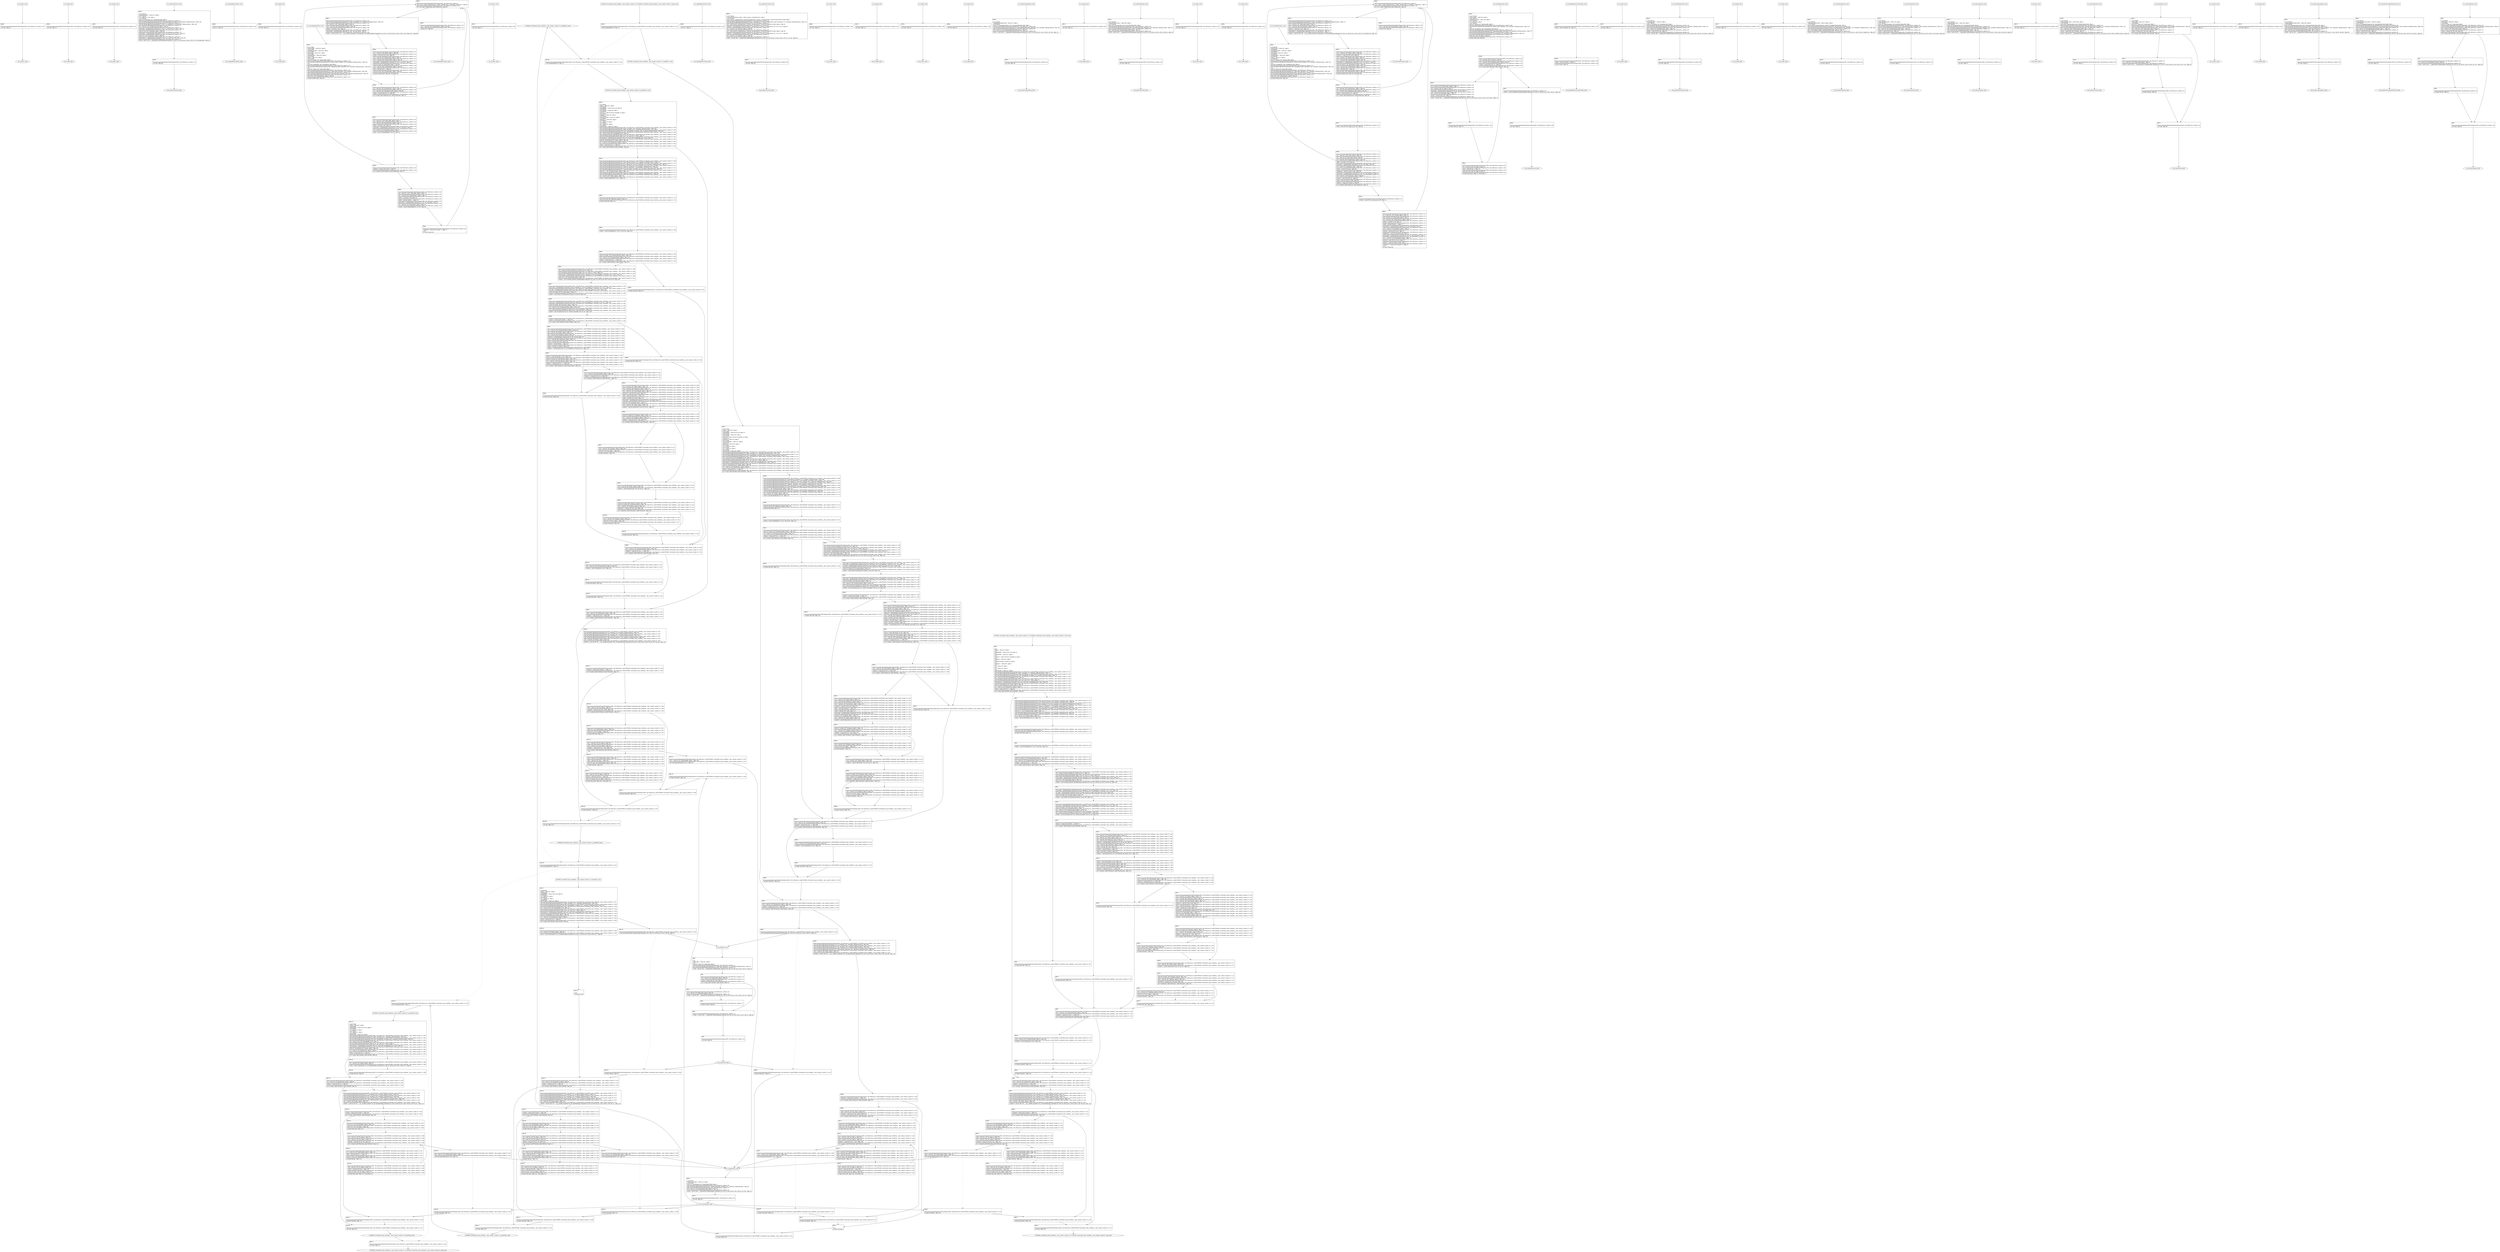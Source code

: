 digraph "icfg graph" {
BBio_ll_good1_end [label="{io_ll_good1_end}"];
BBio_ll_bad6_end [label="{io_ll_bad6_end}"];
BBio_ll_good5_end [label="{io_ll_good5_end}"];
BBio_ll_printWcharLine_end [label="{io_ll_printWcharLine_end}"];
BBio_ll_globalReturnsFalse_end [label="{io_ll_globalReturnsFalse_end}"];
BBio_ll_bad8_end [label="{io_ll_bad8_end}"];
BBio_ll_decodeHexWChars_end [label="{io_ll_decodeHexWChars_end}"];
BBio_ll_good7_end [label="{io_ll_good7_end}"];
BBCWE606_Unchecked_Loop_Condition__char_connect_socket_07_ll_goodB2G1_end [label="{CWE606_Unchecked_Loop_Condition__char_connect_socket_07_ll_goodB2G1_end}"];
BBio_ll_globalReturnsTrue_end [label="{io_ll_globalReturnsTrue_end}"];
BBio_ll_printStructLine_end [label="{io_ll_printStructLine_end}"];
BBio_ll_bad7_end [label="{io_ll_bad7_end}"];
BBio_ll_good6_end [label="{io_ll_good6_end}"];
BBio_ll_bad2_end [label="{io_ll_bad2_end}"];
BBio_ll_bad9_end [label="{io_ll_bad9_end}"];
BBio_ll_printUnsignedLine_end [label="{io_ll_printUnsignedLine_end}"];
BBio_ll_good4_end [label="{io_ll_good4_end}"];
BBio_ll_printSizeTLine_end [label="{io_ll_printSizeTLine_end}"];
BBio_ll_bad5_end [label="{io_ll_bad5_end}"];
BBio_ll_printLine_end [label="{io_ll_printLine_end}"];
BBCWE606_Unchecked_Loop_Condition__char_connect_socket_07_ll_goodB2G2_end [label="{CWE606_Unchecked_Loop_Condition__char_connect_socket_07_ll_goodB2G2_end}"];
BBio_ll_bad4_end [label="{io_ll_bad4_end}"];
BBCWE606_Unchecked_Loop_Condition__char_connect_socket_07_ll_CWE606_Unchecked_Loop_Condition__char_connect_socket_07_good_end [label="{CWE606_Unchecked_Loop_Condition__char_connect_socket_07_ll_CWE606_Unchecked_Loop_Condition__char_connect_socket_07_good_end}"];
BBCWE606_Unchecked_Loop_Condition__char_connect_socket_07_ll_goodG2B2_end [label="{CWE606_Unchecked_Loop_Condition__char_connect_socket_07_ll_goodG2B2_end}"];
BBio_ll_decodeHexChars_end [label="{io_ll_decodeHexChars_end}"];
BBio_ll_printBytesLine_end [label="{io_ll_printBytesLine_end}"];
BBio_ll_globalReturnsTrueOrFalse_end [label="{io_ll_globalReturnsTrueOrFalse_end}"];
BBio_ll_good3_end [label="{io_ll_good3_end}"];
BBio_ll_printHexCharLine_end [label="{io_ll_printHexCharLine_end}"];
BBio_ll_good9_end [label="{io_ll_good9_end}"];
BBio_ll_bad3_end [label="{io_ll_bad3_end}"];
BBio_ll_printDoubleLine_end [label="{io_ll_printDoubleLine_end}"];
BBio_ll_printShortLine_end [label="{io_ll_printShortLine_end}"];
BBio_ll_printLongLine_end [label="{io_ll_printLongLine_end}"];
BBCWE606_Unchecked_Loop_Condition__char_connect_socket_07_ll_goodG2B1_end [label="{CWE606_Unchecked_Loop_Condition__char_connect_socket_07_ll_goodG2B1_end}"];
BBio_ll_bad1_end [label="{io_ll_bad1_end}"];
BBio_ll_printFloatLine_end [label="{io_ll_printFloatLine_end}"];
BBio_ll_printWLine_end [label="{io_ll_printWLine_end}"];
BBio_ll_good2_end [label="{io_ll_good2_end}"];
BBio_ll_printIntLine_end [label="{io_ll_printIntLine_end}"];
BBio_ll_good8_end [label="{io_ll_good8_end}"];
BBio_ll_printLongLongLine_end [label="{io_ll_printLongLongLine_end}"];
BBCWE606_Unchecked_Loop_Condition__char_connect_socket_07_ll_CWE606_Unchecked_Loop_Condition__char_connect_socket_07_bad_end [label="{CWE606_Unchecked_Loop_Condition__char_connect_socket_07_ll_CWE606_Unchecked_Loop_Condition__char_connect_socket_07_bad_end}"];
BBio_ll_printHexUnsignedCharLine_end [label="{io_ll_printHexUnsignedCharLine_end}"];
BBio_ll_printSinkLine_end [label="{io_ll_printSinkLine_end}"];
BBio_ll_good1_start [label="{io_ll_good1_start}", shape=record];
io_ll_good1BB69 [label="{BB69:\l\l/home/raoxue/Desktop/MemVerif/workspace/000_108_936/source_code/io.c:187\l
  ret void, !dbg !52\l
}", shape=record];
BBio_ll_bad6_start [label="{io_ll_bad6_start}", shape=record];
io_ll_bad6BB83 [label="{BB83:\l\l/home/raoxue/Desktop/MemVerif/workspace/000_108_936/source_code/io.c:203\l
  ret void, !dbg !52\l
}", shape=record];
BBio_ll_good5_start [label="{io_ll_good5_start}", shape=record];
io_ll_good5BB73 [label="{BB73:\l\l/home/raoxue/Desktop/MemVerif/workspace/000_108_936/source_code/io.c:191\l
  ret void, !dbg !52\l
}", shape=record];
BBio_ll_printWcharLine_start [label="{io_ll_printWcharLine_start}", shape=record];
io_ll_printWcharLineBB28 [label="{BB28:\l\l/:1287790336\l
  %wideChar.addr = alloca i32, align 4\l
/:1287790336\l
  %s = alloca [2 x i32], align 4\l
/:1287790336\l
  store i32 %wideChar, i32* %wideChar.addr, align 4\l
/home/raoxue/Desktop/MemVerif/workspace/000_108_936/source_code/io.c:70\l
  call void @llvm.dbg.declare(metadata i32* %wideChar.addr, metadata !162, metadata !DIExpression()), !dbg !163\l
/home/raoxue/Desktop/MemVerif/workspace/000_108_936/source_code/io.c:74\l
  call void @llvm.dbg.declare(metadata [2 x i32]* %s, metadata !164, metadata !DIExpression()), !dbg !168\l
/home/raoxue/Desktop/MemVerif/workspace/000_108_936/source_code/io.c:75\l
  %0 = load i32, i32* %wideChar.addr, align 4, !dbg !61\l
/home/raoxue/Desktop/MemVerif/workspace/000_108_936/source_code/io.c:75\l
  %arrayidx = getelementptr inbounds [2 x i32], [2 x i32]* %s, i64 0, i64 0, !dbg !62\l
/home/raoxue/Desktop/MemVerif/workspace/000_108_936/source_code/io.c:75\l
  store i32 %0, i32* %arrayidx, align 4, !dbg !63\l
/home/raoxue/Desktop/MemVerif/workspace/000_108_936/source_code/io.c:76\l
  %arrayidx1 = getelementptr inbounds [2 x i32], [2 x i32]* %s, i64 0, i64 1, !dbg !64\l
/home/raoxue/Desktop/MemVerif/workspace/000_108_936/source_code/io.c:76\l
  store i32 0, i32* %arrayidx1, align 4, !dbg !65\l
/home/raoxue/Desktop/MemVerif/workspace/000_108_936/source_code/io.c:77\l
  %arraydecay = getelementptr inbounds [2 x i32], [2 x i32]* %s, i64 0, i64 0, !dbg !66\l
/home/raoxue/Desktop/MemVerif/workspace/000_108_936/source_code/io.c:77\l
  %call = call i32 (i8*, ...) @printf(i8* getelementptr inbounds ([5 x i8], [5 x i8]* @.str.10, i64 0, i64 0), i32* %arraydecay), !dbg !67\l
}", shape=record];
io_ll_printWcharLineBB28 [label="{BB28:\l\l/:1287790336\l
  %wideChar.addr = alloca i32, align 4\l
/:1287790336\l
  %s = alloca [2 x i32], align 4\l
/:1287790336\l
  store i32 %wideChar, i32* %wideChar.addr, align 4\l
/home/raoxue/Desktop/MemVerif/workspace/000_108_936/source_code/io.c:70\l
  call void @llvm.dbg.declare(metadata i32* %wideChar.addr, metadata !162, metadata !DIExpression()), !dbg !163\l
/home/raoxue/Desktop/MemVerif/workspace/000_108_936/source_code/io.c:74\l
  call void @llvm.dbg.declare(metadata [2 x i32]* %s, metadata !164, metadata !DIExpression()), !dbg !168\l
/home/raoxue/Desktop/MemVerif/workspace/000_108_936/source_code/io.c:75\l
  %0 = load i32, i32* %wideChar.addr, align 4, !dbg !61\l
/home/raoxue/Desktop/MemVerif/workspace/000_108_936/source_code/io.c:75\l
  %arrayidx = getelementptr inbounds [2 x i32], [2 x i32]* %s, i64 0, i64 0, !dbg !62\l
/home/raoxue/Desktop/MemVerif/workspace/000_108_936/source_code/io.c:75\l
  store i32 %0, i32* %arrayidx, align 4, !dbg !63\l
/home/raoxue/Desktop/MemVerif/workspace/000_108_936/source_code/io.c:76\l
  %arrayidx1 = getelementptr inbounds [2 x i32], [2 x i32]* %s, i64 0, i64 1, !dbg !64\l
/home/raoxue/Desktop/MemVerif/workspace/000_108_936/source_code/io.c:76\l
  store i32 0, i32* %arrayidx1, align 4, !dbg !65\l
/home/raoxue/Desktop/MemVerif/workspace/000_108_936/source_code/io.c:77\l
  %arraydecay = getelementptr inbounds [2 x i32], [2 x i32]* %s, i64 0, i64 0, !dbg !66\l
/home/raoxue/Desktop/MemVerif/workspace/000_108_936/source_code/io.c:77\l
  %call = call i32 (i8*, ...) @printf(i8* getelementptr inbounds ([5 x i8], [5 x i8]* @.str.10, i64 0, i64 0), i32* %arraydecay), !dbg !67\l
}", shape=record];
io_ll_printWcharLineBB29 [label="{BB29:\l\l/home/raoxue/Desktop/MemVerif/workspace/000_108_936/source_code/io.c:78\l
  ret void, !dbg !68\l
}", shape=record];
BBio_ll_globalReturnsFalse_start [label="{io_ll_globalReturnsFalse_start}", shape=record];
io_ll_globalReturnsFalseBB66 [label="{BB66:\l\l/home/raoxue/Desktop/MemVerif/workspace/000_108_936/source_code/io.c:163\l
  ret i32 0, !dbg !52\l
}", shape=record];
BBio_ll_bad8_start [label="{io_ll_bad8_start}", shape=record];
io_ll_bad8BB85 [label="{BB85:\l\l/home/raoxue/Desktop/MemVerif/workspace/000_108_936/source_code/io.c:205\l
  ret void, !dbg !52\l
}", shape=record];
BBio_ll_decodeHexWChars_start [label="{io_ll_decodeHexWChars_start}", shape=record];
io_ll_decodeHexWCharsBB55 [label="{BB55:\l\l/:102373960\l
  %bytes.addr = alloca i8*, align 8\l
/:102373960\l
  %numBytes.addr = alloca i64, align 8\l
/:102373960\l
  %hex.addr = alloca i32*, align 8\l
/:102373960\l
  %numWritten = alloca i64, align 8\l
/:102373960\l
  %byte = alloca i32, align 4\l
/:102373960\l
  store i8* %bytes, i8** %bytes.addr, align 8\l
/home/raoxue/Desktop/MemVerif/workspace/000_108_936/source_code/io.c:135\l
  call void @llvm.dbg.declare(metadata i8** %bytes.addr, metadata !290, metadata !DIExpression()), !dbg !291\l
/:135\l
  store i64 %numBytes, i64* %numBytes.addr, align 8\l
/home/raoxue/Desktop/MemVerif/workspace/000_108_936/source_code/io.c:135\l
  call void @llvm.dbg.declare(metadata i64* %numBytes.addr, metadata !292, metadata !DIExpression()), !dbg !293\l
/:135\l
  store i32* %hex, i32** %hex.addr, align 8\l
/home/raoxue/Desktop/MemVerif/workspace/000_108_936/source_code/io.c:135\l
  call void @llvm.dbg.declare(metadata i32** %hex.addr, metadata !294, metadata !DIExpression()), !dbg !295\l
/home/raoxue/Desktop/MemVerif/workspace/000_108_936/source_code/io.c:137\l
  call void @llvm.dbg.declare(metadata i64* %numWritten, metadata !296, metadata !DIExpression()), !dbg !297\l
/home/raoxue/Desktop/MemVerif/workspace/000_108_936/source_code/io.c:137\l
  store i64 0, i64* %numWritten, align 8, !dbg !65\l
/home/raoxue/Desktop/MemVerif/workspace/000_108_936/source_code/io.c:143\l
  br label %while.cond, !dbg !66\l
}", shape=record];
io_ll_decodeHexWCharsBB56 [label="{BB56:\l\l/home/raoxue/Desktop/MemVerif/workspace/000_108_936/source_code/io.c:143\l
  %0 = load i64, i64* %numWritten, align 8, !dbg !67\l
/home/raoxue/Desktop/MemVerif/workspace/000_108_936/source_code/io.c:143\l
  %1 = load i64, i64* %numBytes.addr, align 8, !dbg !68\l
/home/raoxue/Desktop/MemVerif/workspace/000_108_936/source_code/io.c:143\l
  %cmp = icmp ult i64 %0, %1, !dbg !69\l
/home/raoxue/Desktop/MemVerif/workspace/000_108_936/source_code/io.c:143\l
  br i1 %cmp, label %land.lhs.true, label %land.end, !dbg !70\l
}", shape=record];
io_ll_decodeHexWCharsBB57 [label="{BB57:\l\l/home/raoxue/Desktop/MemVerif/workspace/000_108_936/source_code/io.c:143\l
  %2 = load i32*, i32** %hex.addr, align 8, !dbg !71\l
/home/raoxue/Desktop/MemVerif/workspace/000_108_936/source_code/io.c:143\l
  %3 = load i64, i64* %numWritten, align 8, !dbg !72\l
/home/raoxue/Desktop/MemVerif/workspace/000_108_936/source_code/io.c:143\l
  %mul = mul i64 2, %3, !dbg !73\l
/home/raoxue/Desktop/MemVerif/workspace/000_108_936/source_code/io.c:143\l
  %arrayidx = getelementptr inbounds i32, i32* %2, i64 %mul, !dbg !71\l
/home/raoxue/Desktop/MemVerif/workspace/000_108_936/source_code/io.c:143\l
  %4 = load i32, i32* %arrayidx, align 4, !dbg !71\l
/home/raoxue/Desktop/MemVerif/workspace/000_108_936/source_code/io.c:143\l
  %call = call i32 @iswxdigit(i32 %4) #5, !dbg !74\l
}", shape=record];
io_ll_decodeHexWCharsBB57 [label="{BB57:\l\l/home/raoxue/Desktop/MemVerif/workspace/000_108_936/source_code/io.c:143\l
  %2 = load i32*, i32** %hex.addr, align 8, !dbg !71\l
/home/raoxue/Desktop/MemVerif/workspace/000_108_936/source_code/io.c:143\l
  %3 = load i64, i64* %numWritten, align 8, !dbg !72\l
/home/raoxue/Desktop/MemVerif/workspace/000_108_936/source_code/io.c:143\l
  %mul = mul i64 2, %3, !dbg !73\l
/home/raoxue/Desktop/MemVerif/workspace/000_108_936/source_code/io.c:143\l
  %arrayidx = getelementptr inbounds i32, i32* %2, i64 %mul, !dbg !71\l
/home/raoxue/Desktop/MemVerif/workspace/000_108_936/source_code/io.c:143\l
  %4 = load i32, i32* %arrayidx, align 4, !dbg !71\l
/home/raoxue/Desktop/MemVerif/workspace/000_108_936/source_code/io.c:143\l
  %call = call i32 @iswxdigit(i32 %4) #5, !dbg !74\l
}", shape=record];
io_ll_decodeHexWCharsBB59 [label="{BB59:\l\l/home/raoxue/Desktop/MemVerif/workspace/000_108_936/source_code/io.c:143\l
  %tobool = icmp ne i32 %call, 0, !dbg !74\l
/home/raoxue/Desktop/MemVerif/workspace/000_108_936/source_code/io.c:143\l
  br i1 %tobool, label %land.rhs, label %land.end, !dbg !75\l
}", shape=record];
io_ll_decodeHexWCharsBB60 [label="{BB60:\l\l/home/raoxue/Desktop/MemVerif/workspace/000_108_936/source_code/io.c:143\l
  %5 = load i32*, i32** %hex.addr, align 8, !dbg !76\l
/home/raoxue/Desktop/MemVerif/workspace/000_108_936/source_code/io.c:143\l
  %6 = load i64, i64* %numWritten, align 8, !dbg !77\l
/home/raoxue/Desktop/MemVerif/workspace/000_108_936/source_code/io.c:143\l
  %mul1 = mul i64 2, %6, !dbg !78\l
/home/raoxue/Desktop/MemVerif/workspace/000_108_936/source_code/io.c:143\l
  %add = add i64 %mul1, 1, !dbg !79\l
/home/raoxue/Desktop/MemVerif/workspace/000_108_936/source_code/io.c:143\l
  %arrayidx2 = getelementptr inbounds i32, i32* %5, i64 %add, !dbg !76\l
/home/raoxue/Desktop/MemVerif/workspace/000_108_936/source_code/io.c:143\l
  %7 = load i32, i32* %arrayidx2, align 4, !dbg !76\l
/home/raoxue/Desktop/MemVerif/workspace/000_108_936/source_code/io.c:143\l
  %call3 = call i32 @iswxdigit(i32 %7) #5, !dbg !80\l
}", shape=record];
io_ll_decodeHexWCharsBB60 [label="{BB60:\l\l/home/raoxue/Desktop/MemVerif/workspace/000_108_936/source_code/io.c:143\l
  %5 = load i32*, i32** %hex.addr, align 8, !dbg !76\l
/home/raoxue/Desktop/MemVerif/workspace/000_108_936/source_code/io.c:143\l
  %6 = load i64, i64* %numWritten, align 8, !dbg !77\l
/home/raoxue/Desktop/MemVerif/workspace/000_108_936/source_code/io.c:143\l
  %mul1 = mul i64 2, %6, !dbg !78\l
/home/raoxue/Desktop/MemVerif/workspace/000_108_936/source_code/io.c:143\l
  %add = add i64 %mul1, 1, !dbg !79\l
/home/raoxue/Desktop/MemVerif/workspace/000_108_936/source_code/io.c:143\l
  %arrayidx2 = getelementptr inbounds i32, i32* %5, i64 %add, !dbg !76\l
/home/raoxue/Desktop/MemVerif/workspace/000_108_936/source_code/io.c:143\l
  %7 = load i32, i32* %arrayidx2, align 4, !dbg !76\l
/home/raoxue/Desktop/MemVerif/workspace/000_108_936/source_code/io.c:143\l
  %call3 = call i32 @iswxdigit(i32 %7) #5, !dbg !80\l
}", shape=record];
io_ll_decodeHexWCharsBB61 [label="{BB61:\l\l/home/raoxue/Desktop/MemVerif/workspace/000_108_936/source_code/io.c:143\l
  %tobool4 = icmp ne i32 %call3, 0, !dbg !75\l
/:143\l
  br label %land.end\l
}", shape=record];
io_ll_decodeHexWCharsBB58 [label="{BB58:\l\l/home/raoxue/Desktop/MemVerif/workspace/000_108_936/source_code/io.c:0\l
  %8 = phi i1 [ false, %land.lhs.true ], [ false, %while.cond ], [ %tobool4, %land.rhs ], !dbg !81\l
/home/raoxue/Desktop/MemVerif/workspace/000_108_936/source_code/io.c:143\l
  br i1 %8, label %while.body, label %while.end, !dbg !66\l
}", shape=record];
io_ll_decodeHexWCharsBB62 [label="{BB62:\l\l/home/raoxue/Desktop/MemVerif/workspace/000_108_936/source_code/io.c:145\l
  call void @llvm.dbg.declare(metadata i32* %byte, metadata !314, metadata !DIExpression()), !dbg !316\l
/home/raoxue/Desktop/MemVerif/workspace/000_108_936/source_code/io.c:146\l
  %9 = load i32*, i32** %hex.addr, align 8, !dbg !85\l
/home/raoxue/Desktop/MemVerif/workspace/000_108_936/source_code/io.c:146\l
  %10 = load i64, i64* %numWritten, align 8, !dbg !86\l
/home/raoxue/Desktop/MemVerif/workspace/000_108_936/source_code/io.c:146\l
  %mul5 = mul i64 2, %10, !dbg !87\l
/home/raoxue/Desktop/MemVerif/workspace/000_108_936/source_code/io.c:146\l
  %arrayidx6 = getelementptr inbounds i32, i32* %9, i64 %mul5, !dbg !85\l
/home/raoxue/Desktop/MemVerif/workspace/000_108_936/source_code/io.c:146\l
  %call7 = call i32 (i32*, i32*, ...) @__isoc99_swscanf(i32* %arrayidx6, i32* getelementptr inbounds ([5 x i32], [5 x i32]* @.str.16, i64 0, i64 0), i32* %byte) #5, !dbg !88\l
}", shape=record];
io_ll_decodeHexWCharsBB62 [label="{BB62:\l\l/home/raoxue/Desktop/MemVerif/workspace/000_108_936/source_code/io.c:145\l
  call void @llvm.dbg.declare(metadata i32* %byte, metadata !314, metadata !DIExpression()), !dbg !316\l
/home/raoxue/Desktop/MemVerif/workspace/000_108_936/source_code/io.c:146\l
  %9 = load i32*, i32** %hex.addr, align 8, !dbg !85\l
/home/raoxue/Desktop/MemVerif/workspace/000_108_936/source_code/io.c:146\l
  %10 = load i64, i64* %numWritten, align 8, !dbg !86\l
/home/raoxue/Desktop/MemVerif/workspace/000_108_936/source_code/io.c:146\l
  %mul5 = mul i64 2, %10, !dbg !87\l
/home/raoxue/Desktop/MemVerif/workspace/000_108_936/source_code/io.c:146\l
  %arrayidx6 = getelementptr inbounds i32, i32* %9, i64 %mul5, !dbg !85\l
/home/raoxue/Desktop/MemVerif/workspace/000_108_936/source_code/io.c:146\l
  %call7 = call i32 (i32*, i32*, ...) @__isoc99_swscanf(i32* %arrayidx6, i32* getelementptr inbounds ([5 x i32], [5 x i32]* @.str.16, i64 0, i64 0), i32* %byte) #5, !dbg !88\l
}", shape=record];
io_ll_decodeHexWCharsBB64 [label="{BB64:\l\l/home/raoxue/Desktop/MemVerif/workspace/000_108_936/source_code/io.c:147\l
  %11 = load i32, i32* %byte, align 4, !dbg !89\l
/home/raoxue/Desktop/MemVerif/workspace/000_108_936/source_code/io.c:147\l
  %conv = trunc i32 %11 to i8, !dbg !90\l
/home/raoxue/Desktop/MemVerif/workspace/000_108_936/source_code/io.c:147\l
  %12 = load i8*, i8** %bytes.addr, align 8, !dbg !91\l
/home/raoxue/Desktop/MemVerif/workspace/000_108_936/source_code/io.c:147\l
  %13 = load i64, i64* %numWritten, align 8, !dbg !92\l
/home/raoxue/Desktop/MemVerif/workspace/000_108_936/source_code/io.c:147\l
  %arrayidx8 = getelementptr inbounds i8, i8* %12, i64 %13, !dbg !91\l
/home/raoxue/Desktop/MemVerif/workspace/000_108_936/source_code/io.c:147\l
  store i8 %conv, i8* %arrayidx8, align 1, !dbg !93\l
/home/raoxue/Desktop/MemVerif/workspace/000_108_936/source_code/io.c:148\l
  %14 = load i64, i64* %numWritten, align 8, !dbg !94\l
/home/raoxue/Desktop/MemVerif/workspace/000_108_936/source_code/io.c:148\l
  %inc = add i64 %14, 1, !dbg !94\l
/home/raoxue/Desktop/MemVerif/workspace/000_108_936/source_code/io.c:148\l
  store i64 %inc, i64* %numWritten, align 8, !dbg !94\l
/home/raoxue/Desktop/MemVerif/workspace/000_108_936/source_code/io.c:143\l
  br label %while.cond, !dbg !66, !llvm.loop !95\l
}", shape=record];
io_ll_decodeHexWCharsBB63 [label="{BB63:\l\l/home/raoxue/Desktop/MemVerif/workspace/000_108_936/source_code/io.c:151\l
  %15 = load i64, i64* %numWritten, align 8, !dbg !98\l
/home/raoxue/Desktop/MemVerif/workspace/000_108_936/source_code/io.c:151\l
  ret i64 %15, !dbg !99\l
}", shape=record];
BBio_ll_good7_start [label="{io_ll_good7_start}", shape=record];
io_ll_good7BB75 [label="{BB75:\l\l/home/raoxue/Desktop/MemVerif/workspace/000_108_936/source_code/io.c:193\l
  ret void, !dbg !52\l
}", shape=record];
BBCWE606_Unchecked_Loop_Condition__char_connect_socket_07_ll_goodB2G1_start [label="{CWE606_Unchecked_Loop_Condition__char_connect_socket_07_ll_goodB2G1_start}", shape=record];
CWE606_Unchecked_Loop_Condition__char_connect_socket_07_ll_goodB2G1BB37 [label="{BB37:\l\l/:105121800\l
  %data = alloca i8*, align 8\l
/:105121800\l
  %dataBuffer = alloca [100 x i8], align 16\l
/:105121800\l
  %recvResult = alloca i32, align 4\l
/:105121800\l
  %service = alloca %struct.sockaddr_in, align 4\l
/:105121800\l
  %replace = alloca i8*, align 8\l
/:105121800\l
  %connectSocket = alloca i32, align 4\l
/:105121800\l
  %dataLen = alloca i64, align 8\l
/:105121800\l
  %i = alloca i32, align 4\l
/:105121800\l
  %n = alloca i32, align 4\l
/:105121800\l
  %intVariable = alloca i32, align 4\l
/home/raoxue/Desktop/MemVerif/workspace/000_108_936/source_code/CWE606_Unchecked_Loop_Condition__char_connect_socket_07.c:156\l
  call void @llvm.dbg.declare(metadata i8** %data, metadata !247, metadata !DIExpression()), !dbg !248\l
/home/raoxue/Desktop/MemVerif/workspace/000_108_936/source_code/CWE606_Unchecked_Loop_Condition__char_connect_socket_07.c:157\l
  call void @llvm.dbg.declare(metadata [100 x i8]* %dataBuffer, metadata !249, metadata !DIExpression()), !dbg !250\l
/home/raoxue/Desktop/MemVerif/workspace/000_108_936/source_code/CWE606_Unchecked_Loop_Condition__char_connect_socket_07.c:157\l
  %0 = bitcast [100 x i8]* %dataBuffer to i8*, !dbg !78\l
/home/raoxue/Desktop/MemVerif/workspace/000_108_936/source_code/CWE606_Unchecked_Loop_Condition__char_connect_socket_07.c:157\l
  call void @llvm.memset.p0i8.i64(i8* align 16 %0, i8 0, i64 100, i1 false), !dbg !78\l
/home/raoxue/Desktop/MemVerif/workspace/000_108_936/source_code/CWE606_Unchecked_Loop_Condition__char_connect_socket_07.c:158\l
  %arraydecay = getelementptr inbounds [100 x i8], [100 x i8]* %dataBuffer, i64 0, i64 0, !dbg !79\l
/home/raoxue/Desktop/MemVerif/workspace/000_108_936/source_code/CWE606_Unchecked_Loop_Condition__char_connect_socket_07.c:158\l
  store i8* %arraydecay, i8** %data, align 8, !dbg !80\l
/home/raoxue/Desktop/MemVerif/workspace/000_108_936/source_code/CWE606_Unchecked_Loop_Condition__char_connect_socket_07.c:159\l
  %1 = load i32, i32* @staticFive, align 4, !dbg !81\l
/home/raoxue/Desktop/MemVerif/workspace/000_108_936/source_code/CWE606_Unchecked_Loop_Condition__char_connect_socket_07.c:159\l
  %cmp = icmp eq i32 %1, 5, !dbg !83\l
/home/raoxue/Desktop/MemVerif/workspace/000_108_936/source_code/CWE606_Unchecked_Loop_Condition__char_connect_socket_07.c:159\l
  br i1 %cmp, label %if.then, label %if.end31, !dbg !84\l
}", shape=record];
CWE606_Unchecked_Loop_Condition__char_connect_socket_07_ll_goodB2G1BB38 [label="{BB38:\l\l/home/raoxue/Desktop/MemVerif/workspace/000_108_936/source_code/CWE606_Unchecked_Loop_Condition__char_connect_socket_07.c:166\l
  call void @llvm.dbg.declare(metadata i32* %recvResult, metadata !257, metadata !DIExpression()), !dbg !260\l
/home/raoxue/Desktop/MemVerif/workspace/000_108_936/source_code/CWE606_Unchecked_Loop_Condition__char_connect_socket_07.c:167\l
  call void @llvm.dbg.declare(metadata %struct.sockaddr_in* %service, metadata !261, metadata !DIExpression()), !dbg !262\l
/home/raoxue/Desktop/MemVerif/workspace/000_108_936/source_code/CWE606_Unchecked_Loop_Condition__char_connect_socket_07.c:168\l
  call void @llvm.dbg.declare(metadata i8** %replace, metadata !263, metadata !DIExpression()), !dbg !264\l
/home/raoxue/Desktop/MemVerif/workspace/000_108_936/source_code/CWE606_Unchecked_Loop_Condition__char_connect_socket_07.c:169\l
  call void @llvm.dbg.declare(metadata i32* %connectSocket, metadata !265, metadata !DIExpression()), !dbg !266\l
/home/raoxue/Desktop/MemVerif/workspace/000_108_936/source_code/CWE606_Unchecked_Loop_Condition__char_connect_socket_07.c:169\l
  store i32 -1, i32* %connectSocket, align 4, !dbg !115\l
/home/raoxue/Desktop/MemVerif/workspace/000_108_936/source_code/CWE606_Unchecked_Loop_Condition__char_connect_socket_07.c:170\l
  call void @llvm.dbg.declare(metadata i64* %dataLen, metadata !267, metadata !DIExpression()), !dbg !268\l
/home/raoxue/Desktop/MemVerif/workspace/000_108_936/source_code/CWE606_Unchecked_Loop_Condition__char_connect_socket_07.c:170\l
  %2 = load i8*, i8** %data, align 8, !dbg !121\l
/home/raoxue/Desktop/MemVerif/workspace/000_108_936/source_code/CWE606_Unchecked_Loop_Condition__char_connect_socket_07.c:170\l
  %call = call i64 @strlen(i8* %2) #7, !dbg !122\l
}", shape=record];
CWE606_Unchecked_Loop_Condition__char_connect_socket_07_ll_goodB2G1BB38 [label="{BB38:\l\l/home/raoxue/Desktop/MemVerif/workspace/000_108_936/source_code/CWE606_Unchecked_Loop_Condition__char_connect_socket_07.c:166\l
  call void @llvm.dbg.declare(metadata i32* %recvResult, metadata !257, metadata !DIExpression()), !dbg !260\l
/home/raoxue/Desktop/MemVerif/workspace/000_108_936/source_code/CWE606_Unchecked_Loop_Condition__char_connect_socket_07.c:167\l
  call void @llvm.dbg.declare(metadata %struct.sockaddr_in* %service, metadata !261, metadata !DIExpression()), !dbg !262\l
/home/raoxue/Desktop/MemVerif/workspace/000_108_936/source_code/CWE606_Unchecked_Loop_Condition__char_connect_socket_07.c:168\l
  call void @llvm.dbg.declare(metadata i8** %replace, metadata !263, metadata !DIExpression()), !dbg !264\l
/home/raoxue/Desktop/MemVerif/workspace/000_108_936/source_code/CWE606_Unchecked_Loop_Condition__char_connect_socket_07.c:169\l
  call void @llvm.dbg.declare(metadata i32* %connectSocket, metadata !265, metadata !DIExpression()), !dbg !266\l
/home/raoxue/Desktop/MemVerif/workspace/000_108_936/source_code/CWE606_Unchecked_Loop_Condition__char_connect_socket_07.c:169\l
  store i32 -1, i32* %connectSocket, align 4, !dbg !115\l
/home/raoxue/Desktop/MemVerif/workspace/000_108_936/source_code/CWE606_Unchecked_Loop_Condition__char_connect_socket_07.c:170\l
  call void @llvm.dbg.declare(metadata i64* %dataLen, metadata !267, metadata !DIExpression()), !dbg !268\l
/home/raoxue/Desktop/MemVerif/workspace/000_108_936/source_code/CWE606_Unchecked_Loop_Condition__char_connect_socket_07.c:170\l
  %2 = load i8*, i8** %data, align 8, !dbg !121\l
/home/raoxue/Desktop/MemVerif/workspace/000_108_936/source_code/CWE606_Unchecked_Loop_Condition__char_connect_socket_07.c:170\l
  %call = call i64 @strlen(i8* %2) #7, !dbg !122\l
}", shape=record];
CWE606_Unchecked_Loop_Condition__char_connect_socket_07_ll_goodB2G1BB40 [label="{BB40:\l\l/home/raoxue/Desktop/MemVerif/workspace/000_108_936/source_code/CWE606_Unchecked_Loop_Condition__char_connect_socket_07.c:170\l
  store i64 %call, i64* %dataLen, align 8, !dbg !120\l
/home/raoxue/Desktop/MemVerif/workspace/000_108_936/source_code/CWE606_Unchecked_Loop_Condition__char_connect_socket_07.c:171\l
  br label %do.body, !dbg !123\l
}", shape=record];
CWE606_Unchecked_Loop_Condition__char_connect_socket_07_ll_goodB2G1BB41 [label="{BB41:\l\l/home/raoxue/Desktop/MemVerif/workspace/000_108_936/source_code/CWE606_Unchecked_Loop_Condition__char_connect_socket_07.c:181\l
  %call1 = call i32 @socket(i32 2, i32 1, i32 6) #8, !dbg !124\l
}", shape=record];
CWE606_Unchecked_Loop_Condition__char_connect_socket_07_ll_goodB2G1BB41 [label="{BB41:\l\l/home/raoxue/Desktop/MemVerif/workspace/000_108_936/source_code/CWE606_Unchecked_Loop_Condition__char_connect_socket_07.c:181\l
  %call1 = call i32 @socket(i32 2, i32 1, i32 6) #8, !dbg !124\l
}", shape=record];
CWE606_Unchecked_Loop_Condition__char_connect_socket_07_ll_goodB2G1BB42 [label="{BB42:\l\l/home/raoxue/Desktop/MemVerif/workspace/000_108_936/source_code/CWE606_Unchecked_Loop_Condition__char_connect_socket_07.c:181\l
  store i32 %call1, i32* %connectSocket, align 4, !dbg !126\l
/home/raoxue/Desktop/MemVerif/workspace/000_108_936/source_code/CWE606_Unchecked_Loop_Condition__char_connect_socket_07.c:182\l
  %3 = load i32, i32* %connectSocket, align 4, !dbg !127\l
/home/raoxue/Desktop/MemVerif/workspace/000_108_936/source_code/CWE606_Unchecked_Loop_Condition__char_connect_socket_07.c:182\l
  %cmp2 = icmp eq i32 %3, -1, !dbg !129\l
/home/raoxue/Desktop/MemVerif/workspace/000_108_936/source_code/CWE606_Unchecked_Loop_Condition__char_connect_socket_07.c:182\l
  br i1 %cmp2, label %if.then3, label %if.end, !dbg !130\l
}", shape=record];
CWE606_Unchecked_Loop_Condition__char_connect_socket_07_ll_goodB2G1BB43 [label="{BB43:\l\l/home/raoxue/Desktop/MemVerif/workspace/000_108_936/source_code/CWE606_Unchecked_Loop_Condition__char_connect_socket_07.c:184\l
  br label %do.end, !dbg !131\l
}", shape=record];
CWE606_Unchecked_Loop_Condition__char_connect_socket_07_ll_goodB2G1BB44 [label="{BB44:\l\l/home/raoxue/Desktop/MemVerif/workspace/000_108_936/source_code/CWE606_Unchecked_Loop_Condition__char_connect_socket_07.c:186\l
  %4 = bitcast %struct.sockaddr_in* %service to i8*, !dbg !133\l
/home/raoxue/Desktop/MemVerif/workspace/000_108_936/source_code/CWE606_Unchecked_Loop_Condition__char_connect_socket_07.c:186\l
  call void @llvm.memset.p0i8.i64(i8* align 4 %4, i8 0, i64 16, i1 false), !dbg !133\l
/home/raoxue/Desktop/MemVerif/workspace/000_108_936/source_code/CWE606_Unchecked_Loop_Condition__char_connect_socket_07.c:187\l
  %sin_family = getelementptr inbounds %struct.sockaddr_in, %struct.sockaddr_in* %service, i32 0, i32 0, !dbg !134\l
/home/raoxue/Desktop/MemVerif/workspace/000_108_936/source_code/CWE606_Unchecked_Loop_Condition__char_connect_socket_07.c:187\l
  store i16 2, i16* %sin_family, align 4, !dbg !135\l
/home/raoxue/Desktop/MemVerif/workspace/000_108_936/source_code/CWE606_Unchecked_Loop_Condition__char_connect_socket_07.c:188\l
  %call4 = call i32 @inet_addr(i8* getelementptr inbounds ([10 x i8], [10 x i8]* @.str, i64 0, i64 0)) #8, !dbg !136\l
}", shape=record];
CWE606_Unchecked_Loop_Condition__char_connect_socket_07_ll_goodB2G1BB44 [label="{BB44:\l\l/home/raoxue/Desktop/MemVerif/workspace/000_108_936/source_code/CWE606_Unchecked_Loop_Condition__char_connect_socket_07.c:186\l
  %4 = bitcast %struct.sockaddr_in* %service to i8*, !dbg !133\l
/home/raoxue/Desktop/MemVerif/workspace/000_108_936/source_code/CWE606_Unchecked_Loop_Condition__char_connect_socket_07.c:186\l
  call void @llvm.memset.p0i8.i64(i8* align 4 %4, i8 0, i64 16, i1 false), !dbg !133\l
/home/raoxue/Desktop/MemVerif/workspace/000_108_936/source_code/CWE606_Unchecked_Loop_Condition__char_connect_socket_07.c:187\l
  %sin_family = getelementptr inbounds %struct.sockaddr_in, %struct.sockaddr_in* %service, i32 0, i32 0, !dbg !134\l
/home/raoxue/Desktop/MemVerif/workspace/000_108_936/source_code/CWE606_Unchecked_Loop_Condition__char_connect_socket_07.c:187\l
  store i16 2, i16* %sin_family, align 4, !dbg !135\l
/home/raoxue/Desktop/MemVerif/workspace/000_108_936/source_code/CWE606_Unchecked_Loop_Condition__char_connect_socket_07.c:188\l
  %call4 = call i32 @inet_addr(i8* getelementptr inbounds ([10 x i8], [10 x i8]* @.str, i64 0, i64 0)) #8, !dbg !136\l
}", shape=record];
CWE606_Unchecked_Loop_Condition__char_connect_socket_07_ll_goodB2G1BB46 [label="{BB46:\l\l/home/raoxue/Desktop/MemVerif/workspace/000_108_936/source_code/CWE606_Unchecked_Loop_Condition__char_connect_socket_07.c:188\l
  %sin_addr = getelementptr inbounds %struct.sockaddr_in, %struct.sockaddr_in* %service, i32 0, i32 2, !dbg !137\l
/home/raoxue/Desktop/MemVerif/workspace/000_108_936/source_code/CWE606_Unchecked_Loop_Condition__char_connect_socket_07.c:188\l
  %s_addr = getelementptr inbounds %struct.in_addr, %struct.in_addr* %sin_addr, i32 0, i32 0, !dbg !138\l
/home/raoxue/Desktop/MemVerif/workspace/000_108_936/source_code/CWE606_Unchecked_Loop_Condition__char_connect_socket_07.c:188\l
  store i32 %call4, i32* %s_addr, align 4, !dbg !139\l
/home/raoxue/Desktop/MemVerif/workspace/000_108_936/source_code/CWE606_Unchecked_Loop_Condition__char_connect_socket_07.c:189\l
  %call5 = call zeroext i16 @htons(i16 zeroext 27015) #9, !dbg !140\l
}", shape=record];
CWE606_Unchecked_Loop_Condition__char_connect_socket_07_ll_goodB2G1BB46 [label="{BB46:\l\l/home/raoxue/Desktop/MemVerif/workspace/000_108_936/source_code/CWE606_Unchecked_Loop_Condition__char_connect_socket_07.c:188\l
  %sin_addr = getelementptr inbounds %struct.sockaddr_in, %struct.sockaddr_in* %service, i32 0, i32 2, !dbg !137\l
/home/raoxue/Desktop/MemVerif/workspace/000_108_936/source_code/CWE606_Unchecked_Loop_Condition__char_connect_socket_07.c:188\l
  %s_addr = getelementptr inbounds %struct.in_addr, %struct.in_addr* %sin_addr, i32 0, i32 0, !dbg !138\l
/home/raoxue/Desktop/MemVerif/workspace/000_108_936/source_code/CWE606_Unchecked_Loop_Condition__char_connect_socket_07.c:188\l
  store i32 %call4, i32* %s_addr, align 4, !dbg !139\l
/home/raoxue/Desktop/MemVerif/workspace/000_108_936/source_code/CWE606_Unchecked_Loop_Condition__char_connect_socket_07.c:189\l
  %call5 = call zeroext i16 @htons(i16 zeroext 27015) #9, !dbg !140\l
}", shape=record];
CWE606_Unchecked_Loop_Condition__char_connect_socket_07_ll_goodB2G1BB47 [label="{BB47:\l\l/home/raoxue/Desktop/MemVerif/workspace/000_108_936/source_code/CWE606_Unchecked_Loop_Condition__char_connect_socket_07.c:189\l
  %sin_port = getelementptr inbounds %struct.sockaddr_in, %struct.sockaddr_in* %service, i32 0, i32 1, !dbg !141\l
/home/raoxue/Desktop/MemVerif/workspace/000_108_936/source_code/CWE606_Unchecked_Loop_Condition__char_connect_socket_07.c:189\l
  store i16 %call5, i16* %sin_port, align 2, !dbg !142\l
/home/raoxue/Desktop/MemVerif/workspace/000_108_936/source_code/CWE606_Unchecked_Loop_Condition__char_connect_socket_07.c:190\l
  %5 = load i32, i32* %connectSocket, align 4, !dbg !143\l
/home/raoxue/Desktop/MemVerif/workspace/000_108_936/source_code/CWE606_Unchecked_Loop_Condition__char_connect_socket_07.c:190\l
  %6 = bitcast %struct.sockaddr_in* %service to %struct.sockaddr*, !dbg !145\l
/home/raoxue/Desktop/MemVerif/workspace/000_108_936/source_code/CWE606_Unchecked_Loop_Condition__char_connect_socket_07.c:190\l
  %call6 = call i32 @connect(i32 %5, %struct.sockaddr* %6, i32 16), !dbg !146\l
}", shape=record];
CWE606_Unchecked_Loop_Condition__char_connect_socket_07_ll_goodB2G1BB47 [label="{BB47:\l\l/home/raoxue/Desktop/MemVerif/workspace/000_108_936/source_code/CWE606_Unchecked_Loop_Condition__char_connect_socket_07.c:189\l
  %sin_port = getelementptr inbounds %struct.sockaddr_in, %struct.sockaddr_in* %service, i32 0, i32 1, !dbg !141\l
/home/raoxue/Desktop/MemVerif/workspace/000_108_936/source_code/CWE606_Unchecked_Loop_Condition__char_connect_socket_07.c:189\l
  store i16 %call5, i16* %sin_port, align 2, !dbg !142\l
/home/raoxue/Desktop/MemVerif/workspace/000_108_936/source_code/CWE606_Unchecked_Loop_Condition__char_connect_socket_07.c:190\l
  %5 = load i32, i32* %connectSocket, align 4, !dbg !143\l
/home/raoxue/Desktop/MemVerif/workspace/000_108_936/source_code/CWE606_Unchecked_Loop_Condition__char_connect_socket_07.c:190\l
  %6 = bitcast %struct.sockaddr_in* %service to %struct.sockaddr*, !dbg !145\l
/home/raoxue/Desktop/MemVerif/workspace/000_108_936/source_code/CWE606_Unchecked_Loop_Condition__char_connect_socket_07.c:190\l
  %call6 = call i32 @connect(i32 %5, %struct.sockaddr* %6, i32 16), !dbg !146\l
}", shape=record];
CWE606_Unchecked_Loop_Condition__char_connect_socket_07_ll_goodB2G1BB48 [label="{BB48:\l\l/home/raoxue/Desktop/MemVerif/workspace/000_108_936/source_code/CWE606_Unchecked_Loop_Condition__char_connect_socket_07.c:190\l
  %cmp7 = icmp eq i32 %call6, -1, !dbg !147\l
/home/raoxue/Desktop/MemVerif/workspace/000_108_936/source_code/CWE606_Unchecked_Loop_Condition__char_connect_socket_07.c:190\l
  br i1 %cmp7, label %if.then8, label %if.end9, !dbg !148\l
}", shape=record];
CWE606_Unchecked_Loop_Condition__char_connect_socket_07_ll_goodB2G1BB49 [label="{BB49:\l\l/home/raoxue/Desktop/MemVerif/workspace/000_108_936/source_code/CWE606_Unchecked_Loop_Condition__char_connect_socket_07.c:192\l
  br label %do.end, !dbg !149\l
}", shape=record];
CWE606_Unchecked_Loop_Condition__char_connect_socket_07_ll_goodB2G1BB50 [label="{BB50:\l\l/home/raoxue/Desktop/MemVerif/workspace/000_108_936/source_code/CWE606_Unchecked_Loop_Condition__char_connect_socket_07.c:197\l
  %7 = load i32, i32* %connectSocket, align 4, !dbg !151\l
/home/raoxue/Desktop/MemVerif/workspace/000_108_936/source_code/CWE606_Unchecked_Loop_Condition__char_connect_socket_07.c:197\l
  %8 = load i8*, i8** %data, align 8, !dbg !152\l
/home/raoxue/Desktop/MemVerif/workspace/000_108_936/source_code/CWE606_Unchecked_Loop_Condition__char_connect_socket_07.c:197\l
  %9 = load i64, i64* %dataLen, align 8, !dbg !153\l
/home/raoxue/Desktop/MemVerif/workspace/000_108_936/source_code/CWE606_Unchecked_Loop_Condition__char_connect_socket_07.c:197\l
  %add.ptr = getelementptr inbounds i8, i8* %8, i64 %9, !dbg !154\l
/home/raoxue/Desktop/MemVerif/workspace/000_108_936/source_code/CWE606_Unchecked_Loop_Condition__char_connect_socket_07.c:197\l
  %10 = load i64, i64* %dataLen, align 8, !dbg !155\l
/home/raoxue/Desktop/MemVerif/workspace/000_108_936/source_code/CWE606_Unchecked_Loop_Condition__char_connect_socket_07.c:197\l
  %sub = sub i64 100, %10, !dbg !156\l
/home/raoxue/Desktop/MemVerif/workspace/000_108_936/source_code/CWE606_Unchecked_Loop_Condition__char_connect_socket_07.c:197\l
  %sub10 = sub i64 %sub, 1, !dbg !157\l
/home/raoxue/Desktop/MemVerif/workspace/000_108_936/source_code/CWE606_Unchecked_Loop_Condition__char_connect_socket_07.c:197\l
  %mul = mul i64 1, %sub10, !dbg !158\l
/home/raoxue/Desktop/MemVerif/workspace/000_108_936/source_code/CWE606_Unchecked_Loop_Condition__char_connect_socket_07.c:197\l
  %call11 = call i64 @recv(i32 %7, i8* %add.ptr, i64 %mul, i32 0), !dbg !159\l
}", shape=record];
CWE606_Unchecked_Loop_Condition__char_connect_socket_07_ll_goodB2G1BB50 [label="{BB50:\l\l/home/raoxue/Desktop/MemVerif/workspace/000_108_936/source_code/CWE606_Unchecked_Loop_Condition__char_connect_socket_07.c:197\l
  %7 = load i32, i32* %connectSocket, align 4, !dbg !151\l
/home/raoxue/Desktop/MemVerif/workspace/000_108_936/source_code/CWE606_Unchecked_Loop_Condition__char_connect_socket_07.c:197\l
  %8 = load i8*, i8** %data, align 8, !dbg !152\l
/home/raoxue/Desktop/MemVerif/workspace/000_108_936/source_code/CWE606_Unchecked_Loop_Condition__char_connect_socket_07.c:197\l
  %9 = load i64, i64* %dataLen, align 8, !dbg !153\l
/home/raoxue/Desktop/MemVerif/workspace/000_108_936/source_code/CWE606_Unchecked_Loop_Condition__char_connect_socket_07.c:197\l
  %add.ptr = getelementptr inbounds i8, i8* %8, i64 %9, !dbg !154\l
/home/raoxue/Desktop/MemVerif/workspace/000_108_936/source_code/CWE606_Unchecked_Loop_Condition__char_connect_socket_07.c:197\l
  %10 = load i64, i64* %dataLen, align 8, !dbg !155\l
/home/raoxue/Desktop/MemVerif/workspace/000_108_936/source_code/CWE606_Unchecked_Loop_Condition__char_connect_socket_07.c:197\l
  %sub = sub i64 100, %10, !dbg !156\l
/home/raoxue/Desktop/MemVerif/workspace/000_108_936/source_code/CWE606_Unchecked_Loop_Condition__char_connect_socket_07.c:197\l
  %sub10 = sub i64 %sub, 1, !dbg !157\l
/home/raoxue/Desktop/MemVerif/workspace/000_108_936/source_code/CWE606_Unchecked_Loop_Condition__char_connect_socket_07.c:197\l
  %mul = mul i64 1, %sub10, !dbg !158\l
/home/raoxue/Desktop/MemVerif/workspace/000_108_936/source_code/CWE606_Unchecked_Loop_Condition__char_connect_socket_07.c:197\l
  %call11 = call i64 @recv(i32 %7, i8* %add.ptr, i64 %mul, i32 0), !dbg !159\l
}", shape=record];
CWE606_Unchecked_Loop_Condition__char_connect_socket_07_ll_goodB2G1BB51 [label="{BB51:\l\l/home/raoxue/Desktop/MemVerif/workspace/000_108_936/source_code/CWE606_Unchecked_Loop_Condition__char_connect_socket_07.c:197\l
  %conv = trunc i64 %call11 to i32, !dbg !159\l
/home/raoxue/Desktop/MemVerif/workspace/000_108_936/source_code/CWE606_Unchecked_Loop_Condition__char_connect_socket_07.c:197\l
  store i32 %conv, i32* %recvResult, align 4, !dbg !160\l
/home/raoxue/Desktop/MemVerif/workspace/000_108_936/source_code/CWE606_Unchecked_Loop_Condition__char_connect_socket_07.c:198\l
  %11 = load i32, i32* %recvResult, align 4, !dbg !161\l
/home/raoxue/Desktop/MemVerif/workspace/000_108_936/source_code/CWE606_Unchecked_Loop_Condition__char_connect_socket_07.c:198\l
  %cmp12 = icmp eq i32 %11, -1, !dbg !163\l
/home/raoxue/Desktop/MemVerif/workspace/000_108_936/source_code/CWE606_Unchecked_Loop_Condition__char_connect_socket_07.c:198\l
  br i1 %cmp12, label %if.then16, label %lor.lhs.false, !dbg !164\l
}", shape=record];
CWE606_Unchecked_Loop_Condition__char_connect_socket_07_ll_goodB2G1BB53 [label="{BB53:\l\l/home/raoxue/Desktop/MemVerif/workspace/000_108_936/source_code/CWE606_Unchecked_Loop_Condition__char_connect_socket_07.c:198\l
  %12 = load i32, i32* %recvResult, align 4, !dbg !165\l
/home/raoxue/Desktop/MemVerif/workspace/000_108_936/source_code/CWE606_Unchecked_Loop_Condition__char_connect_socket_07.c:198\l
  %cmp14 = icmp eq i32 %12, 0, !dbg !166\l
/home/raoxue/Desktop/MemVerif/workspace/000_108_936/source_code/CWE606_Unchecked_Loop_Condition__char_connect_socket_07.c:198\l
  br i1 %cmp14, label %if.then16, label %if.end17, !dbg !167\l
}", shape=record];
CWE606_Unchecked_Loop_Condition__char_connect_socket_07_ll_goodB2G1BB52 [label="{BB52:\l\l/home/raoxue/Desktop/MemVerif/workspace/000_108_936/source_code/CWE606_Unchecked_Loop_Condition__char_connect_socket_07.c:200\l
  br label %do.end, !dbg !168\l
}", shape=record];
CWE606_Unchecked_Loop_Condition__char_connect_socket_07_ll_goodB2G1BB54 [label="{BB54:\l\l/home/raoxue/Desktop/MemVerif/workspace/000_108_936/source_code/CWE606_Unchecked_Loop_Condition__char_connect_socket_07.c:203\l
  %13 = load i8*, i8** %data, align 8, !dbg !170\l
/home/raoxue/Desktop/MemVerif/workspace/000_108_936/source_code/CWE606_Unchecked_Loop_Condition__char_connect_socket_07.c:203\l
  %14 = load i64, i64* %dataLen, align 8, !dbg !171\l
/home/raoxue/Desktop/MemVerif/workspace/000_108_936/source_code/CWE606_Unchecked_Loop_Condition__char_connect_socket_07.c:203\l
  %15 = load i32, i32* %recvResult, align 4, !dbg !172\l
/home/raoxue/Desktop/MemVerif/workspace/000_108_936/source_code/CWE606_Unchecked_Loop_Condition__char_connect_socket_07.c:203\l
  %conv18 = sext i32 %15 to i64, !dbg !172\l
/home/raoxue/Desktop/MemVerif/workspace/000_108_936/source_code/CWE606_Unchecked_Loop_Condition__char_connect_socket_07.c:203\l
  %div = udiv i64 %conv18, 1, !dbg !173\l
/home/raoxue/Desktop/MemVerif/workspace/000_108_936/source_code/CWE606_Unchecked_Loop_Condition__char_connect_socket_07.c:203\l
  %add = add i64 %14, %div, !dbg !174\l
/home/raoxue/Desktop/MemVerif/workspace/000_108_936/source_code/CWE606_Unchecked_Loop_Condition__char_connect_socket_07.c:203\l
  %arrayidx = getelementptr inbounds i8, i8* %13, i64 %add, !dbg !170\l
/home/raoxue/Desktop/MemVerif/workspace/000_108_936/source_code/CWE606_Unchecked_Loop_Condition__char_connect_socket_07.c:203\l
  store i8 0, i8* %arrayidx, align 1, !dbg !175\l
/home/raoxue/Desktop/MemVerif/workspace/000_108_936/source_code/CWE606_Unchecked_Loop_Condition__char_connect_socket_07.c:205\l
  %16 = load i8*, i8** %data, align 8, !dbg !176\l
/home/raoxue/Desktop/MemVerif/workspace/000_108_936/source_code/CWE606_Unchecked_Loop_Condition__char_connect_socket_07.c:205\l
  %call19 = call i8* @strchr(i8* %16, i32 13) #7, !dbg !177\l
}", shape=record];
CWE606_Unchecked_Loop_Condition__char_connect_socket_07_ll_goodB2G1BB54 [label="{BB54:\l\l/home/raoxue/Desktop/MemVerif/workspace/000_108_936/source_code/CWE606_Unchecked_Loop_Condition__char_connect_socket_07.c:203\l
  %13 = load i8*, i8** %data, align 8, !dbg !170\l
/home/raoxue/Desktop/MemVerif/workspace/000_108_936/source_code/CWE606_Unchecked_Loop_Condition__char_connect_socket_07.c:203\l
  %14 = load i64, i64* %dataLen, align 8, !dbg !171\l
/home/raoxue/Desktop/MemVerif/workspace/000_108_936/source_code/CWE606_Unchecked_Loop_Condition__char_connect_socket_07.c:203\l
  %15 = load i32, i32* %recvResult, align 4, !dbg !172\l
/home/raoxue/Desktop/MemVerif/workspace/000_108_936/source_code/CWE606_Unchecked_Loop_Condition__char_connect_socket_07.c:203\l
  %conv18 = sext i32 %15 to i64, !dbg !172\l
/home/raoxue/Desktop/MemVerif/workspace/000_108_936/source_code/CWE606_Unchecked_Loop_Condition__char_connect_socket_07.c:203\l
  %div = udiv i64 %conv18, 1, !dbg !173\l
/home/raoxue/Desktop/MemVerif/workspace/000_108_936/source_code/CWE606_Unchecked_Loop_Condition__char_connect_socket_07.c:203\l
  %add = add i64 %14, %div, !dbg !174\l
/home/raoxue/Desktop/MemVerif/workspace/000_108_936/source_code/CWE606_Unchecked_Loop_Condition__char_connect_socket_07.c:203\l
  %arrayidx = getelementptr inbounds i8, i8* %13, i64 %add, !dbg !170\l
/home/raoxue/Desktop/MemVerif/workspace/000_108_936/source_code/CWE606_Unchecked_Loop_Condition__char_connect_socket_07.c:203\l
  store i8 0, i8* %arrayidx, align 1, !dbg !175\l
/home/raoxue/Desktop/MemVerif/workspace/000_108_936/source_code/CWE606_Unchecked_Loop_Condition__char_connect_socket_07.c:205\l
  %16 = load i8*, i8** %data, align 8, !dbg !176\l
/home/raoxue/Desktop/MemVerif/workspace/000_108_936/source_code/CWE606_Unchecked_Loop_Condition__char_connect_socket_07.c:205\l
  %call19 = call i8* @strchr(i8* %16, i32 13) #7, !dbg !177\l
}", shape=record];
CWE606_Unchecked_Loop_Condition__char_connect_socket_07_ll_goodB2G1BB55 [label="{BB55:\l\l/home/raoxue/Desktop/MemVerif/workspace/000_108_936/source_code/CWE606_Unchecked_Loop_Condition__char_connect_socket_07.c:205\l
  store i8* %call19, i8** %replace, align 8, !dbg !178\l
/home/raoxue/Desktop/MemVerif/workspace/000_108_936/source_code/CWE606_Unchecked_Loop_Condition__char_connect_socket_07.c:206\l
  %17 = load i8*, i8** %replace, align 8, !dbg !179\l
/home/raoxue/Desktop/MemVerif/workspace/000_108_936/source_code/CWE606_Unchecked_Loop_Condition__char_connect_socket_07.c:206\l
  %tobool = icmp ne i8* %17, null, !dbg !179\l
/home/raoxue/Desktop/MemVerif/workspace/000_108_936/source_code/CWE606_Unchecked_Loop_Condition__char_connect_socket_07.c:206\l
  br i1 %tobool, label %if.then20, label %if.end21, !dbg !181\l
}", shape=record];
CWE606_Unchecked_Loop_Condition__char_connect_socket_07_ll_goodB2G1BB56 [label="{BB56:\l\l/home/raoxue/Desktop/MemVerif/workspace/000_108_936/source_code/CWE606_Unchecked_Loop_Condition__char_connect_socket_07.c:208\l
  %18 = load i8*, i8** %replace, align 8, !dbg !182\l
/home/raoxue/Desktop/MemVerif/workspace/000_108_936/source_code/CWE606_Unchecked_Loop_Condition__char_connect_socket_07.c:208\l
  store i8 0, i8* %18, align 1, !dbg !184\l
/home/raoxue/Desktop/MemVerif/workspace/000_108_936/source_code/CWE606_Unchecked_Loop_Condition__char_connect_socket_07.c:209\l
  br label %if.end21, !dbg !185\l
}", shape=record];
CWE606_Unchecked_Loop_Condition__char_connect_socket_07_ll_goodB2G1BB57 [label="{BB57:\l\l/home/raoxue/Desktop/MemVerif/workspace/000_108_936/source_code/CWE606_Unchecked_Loop_Condition__char_connect_socket_07.c:210\l
  %19 = load i8*, i8** %data, align 8, !dbg !186\l
/home/raoxue/Desktop/MemVerif/workspace/000_108_936/source_code/CWE606_Unchecked_Loop_Condition__char_connect_socket_07.c:210\l
  %call22 = call i8* @strchr(i8* %19, i32 10) #7, !dbg !187\l
}", shape=record];
CWE606_Unchecked_Loop_Condition__char_connect_socket_07_ll_goodB2G1BB57 [label="{BB57:\l\l/home/raoxue/Desktop/MemVerif/workspace/000_108_936/source_code/CWE606_Unchecked_Loop_Condition__char_connect_socket_07.c:210\l
  %19 = load i8*, i8** %data, align 8, !dbg !186\l
/home/raoxue/Desktop/MemVerif/workspace/000_108_936/source_code/CWE606_Unchecked_Loop_Condition__char_connect_socket_07.c:210\l
  %call22 = call i8* @strchr(i8* %19, i32 10) #7, !dbg !187\l
}", shape=record];
CWE606_Unchecked_Loop_Condition__char_connect_socket_07_ll_goodB2G1BB58 [label="{BB58:\l\l/home/raoxue/Desktop/MemVerif/workspace/000_108_936/source_code/CWE606_Unchecked_Loop_Condition__char_connect_socket_07.c:210\l
  store i8* %call22, i8** %replace, align 8, !dbg !188\l
/home/raoxue/Desktop/MemVerif/workspace/000_108_936/source_code/CWE606_Unchecked_Loop_Condition__char_connect_socket_07.c:211\l
  %20 = load i8*, i8** %replace, align 8, !dbg !189\l
/home/raoxue/Desktop/MemVerif/workspace/000_108_936/source_code/CWE606_Unchecked_Loop_Condition__char_connect_socket_07.c:211\l
  %tobool23 = icmp ne i8* %20, null, !dbg !189\l
/home/raoxue/Desktop/MemVerif/workspace/000_108_936/source_code/CWE606_Unchecked_Loop_Condition__char_connect_socket_07.c:211\l
  br i1 %tobool23, label %if.then24, label %if.end25, !dbg !191\l
}", shape=record];
CWE606_Unchecked_Loop_Condition__char_connect_socket_07_ll_goodB2G1BB59 [label="{BB59:\l\l/home/raoxue/Desktop/MemVerif/workspace/000_108_936/source_code/CWE606_Unchecked_Loop_Condition__char_connect_socket_07.c:213\l
  %21 = load i8*, i8** %replace, align 8, !dbg !192\l
/home/raoxue/Desktop/MemVerif/workspace/000_108_936/source_code/CWE606_Unchecked_Loop_Condition__char_connect_socket_07.c:213\l
  store i8 0, i8* %21, align 1, !dbg !194\l
/home/raoxue/Desktop/MemVerif/workspace/000_108_936/source_code/CWE606_Unchecked_Loop_Condition__char_connect_socket_07.c:214\l
  br label %if.end25, !dbg !195\l
}", shape=record];
CWE606_Unchecked_Loop_Condition__char_connect_socket_07_ll_goodB2G1BB60 [label="{BB60:\l\l/home/raoxue/Desktop/MemVerif/workspace/000_108_936/source_code/CWE606_Unchecked_Loop_Condition__char_connect_socket_07.c:215\l
  br label %do.end, !dbg !196\l
}", shape=record];
CWE606_Unchecked_Loop_Condition__char_connect_socket_07_ll_goodB2G1BB45 [label="{BB45:\l\l/home/raoxue/Desktop/MemVerif/workspace/000_108_936/source_code/CWE606_Unchecked_Loop_Condition__char_connect_socket_07.c:217\l
  %22 = load i32, i32* %connectSocket, align 4, !dbg !197\l
/home/raoxue/Desktop/MemVerif/workspace/000_108_936/source_code/CWE606_Unchecked_Loop_Condition__char_connect_socket_07.c:217\l
  %cmp26 = icmp ne i32 %22, -1, !dbg !199\l
/home/raoxue/Desktop/MemVerif/workspace/000_108_936/source_code/CWE606_Unchecked_Loop_Condition__char_connect_socket_07.c:217\l
  br i1 %cmp26, label %if.then28, label %if.end30, !dbg !200\l
}", shape=record];
CWE606_Unchecked_Loop_Condition__char_connect_socket_07_ll_goodB2G1BB61 [label="{BB61:\l\l/home/raoxue/Desktop/MemVerif/workspace/000_108_936/source_code/CWE606_Unchecked_Loop_Condition__char_connect_socket_07.c:219\l
  %23 = load i32, i32* %connectSocket, align 4, !dbg !201\l
/home/raoxue/Desktop/MemVerif/workspace/000_108_936/source_code/CWE606_Unchecked_Loop_Condition__char_connect_socket_07.c:219\l
  %call29 = call i32 @close(i32 %23), !dbg !203\l
}", shape=record];
CWE606_Unchecked_Loop_Condition__char_connect_socket_07_ll_goodB2G1BB61 [label="{BB61:\l\l/home/raoxue/Desktop/MemVerif/workspace/000_108_936/source_code/CWE606_Unchecked_Loop_Condition__char_connect_socket_07.c:219\l
  %23 = load i32, i32* %connectSocket, align 4, !dbg !201\l
/home/raoxue/Desktop/MemVerif/workspace/000_108_936/source_code/CWE606_Unchecked_Loop_Condition__char_connect_socket_07.c:219\l
  %call29 = call i32 @close(i32 %23), !dbg !203\l
}", shape=record];
CWE606_Unchecked_Loop_Condition__char_connect_socket_07_ll_goodB2G1BB63 [label="{BB63:\l\l/home/raoxue/Desktop/MemVerif/workspace/000_108_936/source_code/CWE606_Unchecked_Loop_Condition__char_connect_socket_07.c:220\l
  br label %if.end30, !dbg !204\l
}", shape=record];
CWE606_Unchecked_Loop_Condition__char_connect_socket_07_ll_goodB2G1BB62 [label="{BB62:\l\l/home/raoxue/Desktop/MemVerif/workspace/000_108_936/source_code/CWE606_Unchecked_Loop_Condition__char_connect_socket_07.c:228\l
  br label %if.end31, !dbg !205\l
}", shape=record];
CWE606_Unchecked_Loop_Condition__char_connect_socket_07_ll_goodB2G1BB39 [label="{BB39:\l\l/home/raoxue/Desktop/MemVerif/workspace/000_108_936/source_code/CWE606_Unchecked_Loop_Condition__char_connect_socket_07.c:229\l
  %24 = load i32, i32* @staticFive, align 4, !dbg !206\l
/home/raoxue/Desktop/MemVerif/workspace/000_108_936/source_code/CWE606_Unchecked_Loop_Condition__char_connect_socket_07.c:229\l
  %cmp32 = icmp ne i32 %24, 5, !dbg !208\l
/home/raoxue/Desktop/MemVerif/workspace/000_108_936/source_code/CWE606_Unchecked_Loop_Condition__char_connect_socket_07.c:229\l
  br i1 %cmp32, label %if.then34, label %if.else, !dbg !209\l
}", shape=record];
CWE606_Unchecked_Loop_Condition__char_connect_socket_07_ll_goodB2G1BB64 [label="{BB64:\l\l/home/raoxue/Desktop/MemVerif/workspace/000_108_936/source_code/CWE606_Unchecked_Loop_Condition__char_connect_socket_07.c:232\l
  call void @printLine(i8* getelementptr inbounds ([21 x i8], [21 x i8]* @.str.2, i64 0, i64 0)), !dbg !210\l
}", shape=record];
CWE606_Unchecked_Loop_Condition__char_connect_socket_07_ll_goodB2G1BB64 [label="{BB64:\l\l/home/raoxue/Desktop/MemVerif/workspace/000_108_936/source_code/CWE606_Unchecked_Loop_Condition__char_connect_socket_07.c:232\l
  call void @printLine(i8* getelementptr inbounds ([21 x i8], [21 x i8]* @.str.2, i64 0, i64 0)), !dbg !210\l
}", shape=record];
CWE606_Unchecked_Loop_Condition__char_connect_socket_07_ll_goodB2G1BB66 [label="{BB66:\l\l/home/raoxue/Desktop/MemVerif/workspace/000_108_936/source_code/CWE606_Unchecked_Loop_Condition__char_connect_socket_07.c:233\l
  br label %if.end47, !dbg !212\l
}", shape=record];
CWE606_Unchecked_Loop_Condition__char_connect_socket_07_ll_goodB2G1BB65 [label="{BB65:\l\l/home/raoxue/Desktop/MemVerif/workspace/000_108_936/source_code/CWE606_Unchecked_Loop_Condition__char_connect_socket_07.c:237\l
  call void @llvm.dbg.declare(metadata i32* %i, metadata !361, metadata !DIExpression()), !dbg !364\l
/home/raoxue/Desktop/MemVerif/workspace/000_108_936/source_code/CWE606_Unchecked_Loop_Condition__char_connect_socket_07.c:237\l
  call void @llvm.dbg.declare(metadata i32* %n, metadata !365, metadata !DIExpression()), !dbg !366\l
/home/raoxue/Desktop/MemVerif/workspace/000_108_936/source_code/CWE606_Unchecked_Loop_Condition__char_connect_socket_07.c:237\l
  call void @llvm.dbg.declare(metadata i32* %intVariable, metadata !367, metadata !DIExpression()), !dbg !368\l
/home/raoxue/Desktop/MemVerif/workspace/000_108_936/source_code/CWE606_Unchecked_Loop_Condition__char_connect_socket_07.c:238\l
  %25 = load i8*, i8** %data, align 8, !dbg !221\l
/home/raoxue/Desktop/MemVerif/workspace/000_108_936/source_code/CWE606_Unchecked_Loop_Condition__char_connect_socket_07.c:238\l
  %call35 = call i32 (i8*, i8*, ...) @__isoc99_sscanf(i8* %25, i8* getelementptr inbounds ([3 x i8], [3 x i8]* @.str.1, i64 0, i64 0), i32* %n) #8, !dbg !223\l
}", shape=record];
CWE606_Unchecked_Loop_Condition__char_connect_socket_07_ll_goodB2G1BB65 [label="{BB65:\l\l/home/raoxue/Desktop/MemVerif/workspace/000_108_936/source_code/CWE606_Unchecked_Loop_Condition__char_connect_socket_07.c:237\l
  call void @llvm.dbg.declare(metadata i32* %i, metadata !361, metadata !DIExpression()), !dbg !364\l
/home/raoxue/Desktop/MemVerif/workspace/000_108_936/source_code/CWE606_Unchecked_Loop_Condition__char_connect_socket_07.c:237\l
  call void @llvm.dbg.declare(metadata i32* %n, metadata !365, metadata !DIExpression()), !dbg !366\l
/home/raoxue/Desktop/MemVerif/workspace/000_108_936/source_code/CWE606_Unchecked_Loop_Condition__char_connect_socket_07.c:237\l
  call void @llvm.dbg.declare(metadata i32* %intVariable, metadata !367, metadata !DIExpression()), !dbg !368\l
/home/raoxue/Desktop/MemVerif/workspace/000_108_936/source_code/CWE606_Unchecked_Loop_Condition__char_connect_socket_07.c:238\l
  %25 = load i8*, i8** %data, align 8, !dbg !221\l
/home/raoxue/Desktop/MemVerif/workspace/000_108_936/source_code/CWE606_Unchecked_Loop_Condition__char_connect_socket_07.c:238\l
  %call35 = call i32 (i8*, i8*, ...) @__isoc99_sscanf(i8* %25, i8* getelementptr inbounds ([3 x i8], [3 x i8]* @.str.1, i64 0, i64 0), i32* %n) #8, !dbg !223\l
}", shape=record];
CWE606_Unchecked_Loop_Condition__char_connect_socket_07_ll_goodB2G1BB68 [label="{BB68:\l\l/home/raoxue/Desktop/MemVerif/workspace/000_108_936/source_code/CWE606_Unchecked_Loop_Condition__char_connect_socket_07.c:238\l
  %cmp36 = icmp eq i32 %call35, 1, !dbg !224\l
/home/raoxue/Desktop/MemVerif/workspace/000_108_936/source_code/CWE606_Unchecked_Loop_Condition__char_connect_socket_07.c:238\l
  br i1 %cmp36, label %if.then38, label %if.end46, !dbg !225\l
}", shape=record];
CWE606_Unchecked_Loop_Condition__char_connect_socket_07_ll_goodB2G1BB69 [label="{BB69:\l\l/home/raoxue/Desktop/MemVerif/workspace/000_108_936/source_code/CWE606_Unchecked_Loop_Condition__char_connect_socket_07.c:241\l
  %26 = load i32, i32* %n, align 4, !dbg !226\l
/home/raoxue/Desktop/MemVerif/workspace/000_108_936/source_code/CWE606_Unchecked_Loop_Condition__char_connect_socket_07.c:241\l
  %cmp39 = icmp slt i32 %26, 10000, !dbg !229\l
/home/raoxue/Desktop/MemVerif/workspace/000_108_936/source_code/CWE606_Unchecked_Loop_Condition__char_connect_socket_07.c:241\l
  br i1 %cmp39, label %if.then41, label %if.end45, !dbg !230\l
}", shape=record];
CWE606_Unchecked_Loop_Condition__char_connect_socket_07_ll_goodB2G1BB71 [label="{BB71:\l\l/home/raoxue/Desktop/MemVerif/workspace/000_108_936/source_code/CWE606_Unchecked_Loop_Condition__char_connect_socket_07.c:243\l
  store i32 0, i32* %intVariable, align 4, !dbg !231\l
/home/raoxue/Desktop/MemVerif/workspace/000_108_936/source_code/CWE606_Unchecked_Loop_Condition__char_connect_socket_07.c:244\l
  store i32 0, i32* %i, align 4, !dbg !233\l
/home/raoxue/Desktop/MemVerif/workspace/000_108_936/source_code/CWE606_Unchecked_Loop_Condition__char_connect_socket_07.c:244\l
  br label %for.cond, !dbg !235\l
}", shape=record];
CWE606_Unchecked_Loop_Condition__char_connect_socket_07_ll_goodB2G1BB73 [label="{BB73:\l\l/home/raoxue/Desktop/MemVerif/workspace/000_108_936/source_code/CWE606_Unchecked_Loop_Condition__char_connect_socket_07.c:244\l
  %27 = load i32, i32* %i, align 4, !dbg !236\l
/home/raoxue/Desktop/MemVerif/workspace/000_108_936/source_code/CWE606_Unchecked_Loop_Condition__char_connect_socket_07.c:244\l
  %28 = load i32, i32* %n, align 4, !dbg !238\l
/home/raoxue/Desktop/MemVerif/workspace/000_108_936/source_code/CWE606_Unchecked_Loop_Condition__char_connect_socket_07.c:244\l
  %cmp42 = icmp slt i32 %27, %28, !dbg !239\l
/home/raoxue/Desktop/MemVerif/workspace/000_108_936/source_code/CWE606_Unchecked_Loop_Condition__char_connect_socket_07.c:244\l
  br i1 %cmp42, label %for.body, label %for.end, !dbg !240\l
}", shape=record];
CWE606_Unchecked_Loop_Condition__char_connect_socket_07_ll_goodB2G1BB74 [label="{BB74:\l\l/home/raoxue/Desktop/MemVerif/workspace/000_108_936/source_code/CWE606_Unchecked_Loop_Condition__char_connect_socket_07.c:247\l
  %29 = load i32, i32* %intVariable, align 4, !dbg !241\l
/home/raoxue/Desktop/MemVerif/workspace/000_108_936/source_code/CWE606_Unchecked_Loop_Condition__char_connect_socket_07.c:247\l
  %inc = add nsw i32 %29, 1, !dbg !241\l
/home/raoxue/Desktop/MemVerif/workspace/000_108_936/source_code/CWE606_Unchecked_Loop_Condition__char_connect_socket_07.c:247\l
  store i32 %inc, i32* %intVariable, align 4, !dbg !241\l
/home/raoxue/Desktop/MemVerif/workspace/000_108_936/source_code/CWE606_Unchecked_Loop_Condition__char_connect_socket_07.c:248\l
  br label %for.inc, !dbg !243\l
}", shape=record];
CWE606_Unchecked_Loop_Condition__char_connect_socket_07_ll_goodB2G1BB76 [label="{BB76:\l\l/home/raoxue/Desktop/MemVerif/workspace/000_108_936/source_code/CWE606_Unchecked_Loop_Condition__char_connect_socket_07.c:244\l
  %30 = load i32, i32* %i, align 4, !dbg !244\l
/home/raoxue/Desktop/MemVerif/workspace/000_108_936/source_code/CWE606_Unchecked_Loop_Condition__char_connect_socket_07.c:244\l
  %inc44 = add nsw i32 %30, 1, !dbg !244\l
/home/raoxue/Desktop/MemVerif/workspace/000_108_936/source_code/CWE606_Unchecked_Loop_Condition__char_connect_socket_07.c:244\l
  store i32 %inc44, i32* %i, align 4, !dbg !244\l
/home/raoxue/Desktop/MemVerif/workspace/000_108_936/source_code/CWE606_Unchecked_Loop_Condition__char_connect_socket_07.c:244\l
  br label %for.cond, !dbg !245, !llvm.loop !246\l
}", shape=record];
CWE606_Unchecked_Loop_Condition__char_connect_socket_07_ll_goodB2G1BB75 [label="{BB75:\l\l/home/raoxue/Desktop/MemVerif/workspace/000_108_936/source_code/CWE606_Unchecked_Loop_Condition__char_connect_socket_07.c:249\l
  %31 = load i32, i32* %intVariable, align 4, !dbg !249\l
/home/raoxue/Desktop/MemVerif/workspace/000_108_936/source_code/CWE606_Unchecked_Loop_Condition__char_connect_socket_07.c:249\l
  call void @printIntLine(i32 %31), !dbg !250\l
}", shape=record];
CWE606_Unchecked_Loop_Condition__char_connect_socket_07_ll_goodB2G1BB75 [label="{BB75:\l\l/home/raoxue/Desktop/MemVerif/workspace/000_108_936/source_code/CWE606_Unchecked_Loop_Condition__char_connect_socket_07.c:249\l
  %31 = load i32, i32* %intVariable, align 4, !dbg !249\l
/home/raoxue/Desktop/MemVerif/workspace/000_108_936/source_code/CWE606_Unchecked_Loop_Condition__char_connect_socket_07.c:249\l
  call void @printIntLine(i32 %31), !dbg !250\l
}", shape=record];
CWE606_Unchecked_Loop_Condition__char_connect_socket_07_ll_goodB2G1BB77 [label="{BB77:\l\l/home/raoxue/Desktop/MemVerif/workspace/000_108_936/source_code/CWE606_Unchecked_Loop_Condition__char_connect_socket_07.c:250\l
  br label %if.end45, !dbg !251\l
}", shape=record];
CWE606_Unchecked_Loop_Condition__char_connect_socket_07_ll_goodB2G1BB72 [label="{BB72:\l\l/home/raoxue/Desktop/MemVerif/workspace/000_108_936/source_code/CWE606_Unchecked_Loop_Condition__char_connect_socket_07.c:251\l
  br label %if.end46, !dbg !252\l
}", shape=record];
CWE606_Unchecked_Loop_Condition__char_connect_socket_07_ll_goodB2G1BB70 [label="{BB70:\l\l/:251\l
  br label %if.end47\l
}", shape=record];
CWE606_Unchecked_Loop_Condition__char_connect_socket_07_ll_goodB2G1BB67 [label="{BB67:\l\l/home/raoxue/Desktop/MemVerif/workspace/000_108_936/source_code/CWE606_Unchecked_Loop_Condition__char_connect_socket_07.c:254\l
  ret void, !dbg !253\l
}", shape=record];
BBio_ll_globalReturnsTrue_start [label="{io_ll_globalReturnsTrue_start}", shape=record];
io_ll_globalReturnsTrueBB65 [label="{BB65:\l\l/home/raoxue/Desktop/MemVerif/workspace/000_108_936/source_code/io.c:158\l
  ret i32 1, !dbg !52\l
}", shape=record];
BBio_ll_printStructLine_start [label="{io_ll_printStructLine_start}", shape=record];
io_ll_printStructLineBB36 [label="{BB36:\l\l/:1287790336\l
  %structTwoIntsStruct.addr = alloca %struct._twoIntsStruct*, align 8\l
/:1287790336\l
  store %struct._twoIntsStruct* %structTwoIntsStruct, %struct._twoIntsStruct** %structTwoIntsStruct.addr, align 8\l
/home/raoxue/Desktop/MemVerif/workspace/000_108_936/source_code/io.c:95\l
  call void @llvm.dbg.declare(metadata %struct._twoIntsStruct** %structTwoIntsStruct.addr, metadata !212, metadata !DIExpression()), !dbg !213\l
/home/raoxue/Desktop/MemVerif/workspace/000_108_936/source_code/io.c:97\l
  %0 = load %struct._twoIntsStruct*, %struct._twoIntsStruct** %structTwoIntsStruct.addr, align 8, !dbg !61\l
/home/raoxue/Desktop/MemVerif/workspace/000_108_936/source_code/io.c:97\l
  %intOne = getelementptr inbounds %struct._twoIntsStruct, %struct._twoIntsStruct* %0, i32 0, i32 0, !dbg !62\l
/home/raoxue/Desktop/MemVerif/workspace/000_108_936/source_code/io.c:97\l
  %1 = load i32, i32* %intOne, align 4, !dbg !62\l
/home/raoxue/Desktop/MemVerif/workspace/000_108_936/source_code/io.c:97\l
  %2 = load %struct._twoIntsStruct*, %struct._twoIntsStruct** %structTwoIntsStruct.addr, align 8, !dbg !63\l
/home/raoxue/Desktop/MemVerif/workspace/000_108_936/source_code/io.c:97\l
  %intTwo = getelementptr inbounds %struct._twoIntsStruct, %struct._twoIntsStruct* %2, i32 0, i32 1, !dbg !64\l
/home/raoxue/Desktop/MemVerif/workspace/000_108_936/source_code/io.c:97\l
  %3 = load i32, i32* %intTwo, align 4, !dbg !64\l
/home/raoxue/Desktop/MemVerif/workspace/000_108_936/source_code/io.c:97\l
  %call = call i32 (i8*, ...) @printf(i8* getelementptr inbounds ([10 x i8], [10 x i8]* @.str.13, i64 0, i64 0), i32 %1, i32 %3), !dbg !65\l
}", shape=record];
io_ll_printStructLineBB36 [label="{BB36:\l\l/:1287790336\l
  %structTwoIntsStruct.addr = alloca %struct._twoIntsStruct*, align 8\l
/:1287790336\l
  store %struct._twoIntsStruct* %structTwoIntsStruct, %struct._twoIntsStruct** %structTwoIntsStruct.addr, align 8\l
/home/raoxue/Desktop/MemVerif/workspace/000_108_936/source_code/io.c:95\l
  call void @llvm.dbg.declare(metadata %struct._twoIntsStruct** %structTwoIntsStruct.addr, metadata !212, metadata !DIExpression()), !dbg !213\l
/home/raoxue/Desktop/MemVerif/workspace/000_108_936/source_code/io.c:97\l
  %0 = load %struct._twoIntsStruct*, %struct._twoIntsStruct** %structTwoIntsStruct.addr, align 8, !dbg !61\l
/home/raoxue/Desktop/MemVerif/workspace/000_108_936/source_code/io.c:97\l
  %intOne = getelementptr inbounds %struct._twoIntsStruct, %struct._twoIntsStruct* %0, i32 0, i32 0, !dbg !62\l
/home/raoxue/Desktop/MemVerif/workspace/000_108_936/source_code/io.c:97\l
  %1 = load i32, i32* %intOne, align 4, !dbg !62\l
/home/raoxue/Desktop/MemVerif/workspace/000_108_936/source_code/io.c:97\l
  %2 = load %struct._twoIntsStruct*, %struct._twoIntsStruct** %structTwoIntsStruct.addr, align 8, !dbg !63\l
/home/raoxue/Desktop/MemVerif/workspace/000_108_936/source_code/io.c:97\l
  %intTwo = getelementptr inbounds %struct._twoIntsStruct, %struct._twoIntsStruct* %2, i32 0, i32 1, !dbg !64\l
/home/raoxue/Desktop/MemVerif/workspace/000_108_936/source_code/io.c:97\l
  %3 = load i32, i32* %intTwo, align 4, !dbg !64\l
/home/raoxue/Desktop/MemVerif/workspace/000_108_936/source_code/io.c:97\l
  %call = call i32 (i8*, ...) @printf(i8* getelementptr inbounds ([10 x i8], [10 x i8]* @.str.13, i64 0, i64 0), i32 %1, i32 %3), !dbg !65\l
}", shape=record];
io_ll_printStructLineBB37 [label="{BB37:\l\l/home/raoxue/Desktop/MemVerif/workspace/000_108_936/source_code/io.c:98\l
  ret void, !dbg !66\l
}", shape=record];
BBio_ll_bad7_start [label="{io_ll_bad7_start}", shape=record];
io_ll_bad7BB84 [label="{BB84:\l\l/home/raoxue/Desktop/MemVerif/workspace/000_108_936/source_code/io.c:204\l
  ret void, !dbg !52\l
}", shape=record];
BBio_ll_good6_start [label="{io_ll_good6_start}", shape=record];
io_ll_good6BB74 [label="{BB74:\l\l/home/raoxue/Desktop/MemVerif/workspace/000_108_936/source_code/io.c:192\l
  ret void, !dbg !52\l
}", shape=record];
BBio_ll_bad2_start [label="{io_ll_bad2_start}", shape=record];
io_ll_bad2BB79 [label="{BB79:\l\l/home/raoxue/Desktop/MemVerif/workspace/000_108_936/source_code/io.c:199\l
  ret void, !dbg !52\l
}", shape=record];
BBio_ll_bad9_start [label="{io_ll_bad9_start}", shape=record];
io_ll_bad9BB86 [label="{BB86:\l\l/home/raoxue/Desktop/MemVerif/workspace/000_108_936/source_code/io.c:206\l
  ret void, !dbg !52\l
}", shape=record];
BBio_ll_printUnsignedLine_start [label="{io_ll_printUnsignedLine_start}", shape=record];
io_ll_printUnsignedLineBB30 [label="{BB30:\l\l/:102535000\l
  %unsignedNumber.addr = alloca i32, align 4\l
/:102535000\l
  store i32 %unsignedNumber, i32* %unsignedNumber.addr, align 4\l
/home/raoxue/Desktop/MemVerif/workspace/000_108_936/source_code/io.c:80\l
  call void @llvm.dbg.declare(metadata i32* %unsignedNumber.addr, metadata !180, metadata !DIExpression()), !dbg !181\l
/home/raoxue/Desktop/MemVerif/workspace/000_108_936/source_code/io.c:82\l
  %0 = load i32, i32* %unsignedNumber.addr, align 4, !dbg !54\l
/home/raoxue/Desktop/MemVerif/workspace/000_108_936/source_code/io.c:82\l
  %call = call i32 (i8*, ...) @printf(i8* getelementptr inbounds ([4 x i8], [4 x i8]* @.str.11, i64 0, i64 0), i32 %0), !dbg !55\l
}", shape=record];
io_ll_printUnsignedLineBB30 [label="{BB30:\l\l/:102535000\l
  %unsignedNumber.addr = alloca i32, align 4\l
/:102535000\l
  store i32 %unsignedNumber, i32* %unsignedNumber.addr, align 4\l
/home/raoxue/Desktop/MemVerif/workspace/000_108_936/source_code/io.c:80\l
  call void @llvm.dbg.declare(metadata i32* %unsignedNumber.addr, metadata !180, metadata !DIExpression()), !dbg !181\l
/home/raoxue/Desktop/MemVerif/workspace/000_108_936/source_code/io.c:82\l
  %0 = load i32, i32* %unsignedNumber.addr, align 4, !dbg !54\l
/home/raoxue/Desktop/MemVerif/workspace/000_108_936/source_code/io.c:82\l
  %call = call i32 (i8*, ...) @printf(i8* getelementptr inbounds ([4 x i8], [4 x i8]* @.str.11, i64 0, i64 0), i32 %0), !dbg !55\l
}", shape=record];
io_ll_printUnsignedLineBB31 [label="{BB31:\l\l/home/raoxue/Desktop/MemVerif/workspace/000_108_936/source_code/io.c:83\l
  ret void, !dbg !56\l
}", shape=record];
BBio_ll_good4_start [label="{io_ll_good4_start}", shape=record];
io_ll_good4BB72 [label="{BB72:\l\l/home/raoxue/Desktop/MemVerif/workspace/000_108_936/source_code/io.c:190\l
  ret void, !dbg !52\l
}", shape=record];
BBio_ll_printSizeTLine_start [label="{io_ll_printSizeTLine_start}", shape=record];
io_ll_printSizeTLineBB24 [label="{BB24:\l\l/:1287790336\l
  %sizeTNumber.addr = alloca i64, align 8\l
/:1287790336\l
  store i64 %sizeTNumber, i64* %sizeTNumber.addr, align 8\l
/home/raoxue/Desktop/MemVerif/workspace/000_108_936/source_code/io.c:60\l
  call void @llvm.dbg.declare(metadata i64* %sizeTNumber.addr, metadata !146, metadata !DIExpression()), !dbg !147\l
/home/raoxue/Desktop/MemVerif/workspace/000_108_936/source_code/io.c:62\l
  %0 = load i64, i64* %sizeTNumber.addr, align 8, !dbg !57\l
/home/raoxue/Desktop/MemVerif/workspace/000_108_936/source_code/io.c:62\l
  %call = call i32 (i8*, ...) @printf(i8* getelementptr inbounds ([5 x i8], [5 x i8]* @.str.8, i64 0, i64 0), i64 %0), !dbg !58\l
}", shape=record];
io_ll_printSizeTLineBB24 [label="{BB24:\l\l/:1287790336\l
  %sizeTNumber.addr = alloca i64, align 8\l
/:1287790336\l
  store i64 %sizeTNumber, i64* %sizeTNumber.addr, align 8\l
/home/raoxue/Desktop/MemVerif/workspace/000_108_936/source_code/io.c:60\l
  call void @llvm.dbg.declare(metadata i64* %sizeTNumber.addr, metadata !146, metadata !DIExpression()), !dbg !147\l
/home/raoxue/Desktop/MemVerif/workspace/000_108_936/source_code/io.c:62\l
  %0 = load i64, i64* %sizeTNumber.addr, align 8, !dbg !57\l
/home/raoxue/Desktop/MemVerif/workspace/000_108_936/source_code/io.c:62\l
  %call = call i32 (i8*, ...) @printf(i8* getelementptr inbounds ([5 x i8], [5 x i8]* @.str.8, i64 0, i64 0), i64 %0), !dbg !58\l
}", shape=record];
io_ll_printSizeTLineBB25 [label="{BB25:\l\l/home/raoxue/Desktop/MemVerif/workspace/000_108_936/source_code/io.c:63\l
  ret void, !dbg !59\l
}", shape=record];
BBio_ll_bad5_start [label="{io_ll_bad5_start}", shape=record];
io_ll_bad5BB82 [label="{BB82:\l\l/home/raoxue/Desktop/MemVerif/workspace/000_108_936/source_code/io.c:202\l
  ret void, !dbg !52\l
}", shape=record];
BBio_ll_printLine_start [label="{io_ll_printLine_start}", shape=record];
io_ll_printLineBB0 [label="{BB0:\l\l/:415\l
  %line.addr = alloca i8*, align 8\l
/:415\l
  store i8* %line, i8** %line.addr, align 8\l
/home/raoxue/Desktop/MemVerif/workspace/000_108_936/source_code/io.c:11\l
  call void @llvm.dbg.declare(metadata i8** %line.addr, metadata !52, metadata !DIExpression()), !dbg !53\l
/home/raoxue/Desktop/MemVerif/workspace/000_108_936/source_code/io.c:13\l
  %call = call i32 (i8*, ...) @printf(i8* getelementptr inbounds ([9 x i8], [9 x i8]* @.str, i64 0, i64 0)), !dbg !54\l
}", shape=record];
io_ll_printLineBB0 [label="{BB0:\l\l/:415\l
  %line.addr = alloca i8*, align 8\l
/:415\l
  store i8* %line, i8** %line.addr, align 8\l
/home/raoxue/Desktop/MemVerif/workspace/000_108_936/source_code/io.c:11\l
  call void @llvm.dbg.declare(metadata i8** %line.addr, metadata !52, metadata !DIExpression()), !dbg !53\l
/home/raoxue/Desktop/MemVerif/workspace/000_108_936/source_code/io.c:13\l
  %call = call i32 (i8*, ...) @printf(i8* getelementptr inbounds ([9 x i8], [9 x i8]* @.str, i64 0, i64 0)), !dbg !54\l
}", shape=record];
io_ll_printLineBB1 [label="{BB1:\l\l/home/raoxue/Desktop/MemVerif/workspace/000_108_936/source_code/io.c:14\l
  %0 = load i8*, i8** %line.addr, align 8, !dbg !55\l
/home/raoxue/Desktop/MemVerif/workspace/000_108_936/source_code/io.c:14\l
  %cmp = icmp ne i8* %0, null, !dbg !57\l
/home/raoxue/Desktop/MemVerif/workspace/000_108_936/source_code/io.c:14\l
  br i1 %cmp, label %if.then, label %if.end, !dbg !58\l
}", shape=record];
io_ll_printLineBB2 [label="{BB2:\l\l/home/raoxue/Desktop/MemVerif/workspace/000_108_936/source_code/io.c:16\l
  %1 = load i8*, i8** %line.addr, align 8, !dbg !59\l
/home/raoxue/Desktop/MemVerif/workspace/000_108_936/source_code/io.c:16\l
  %call1 = call i32 (i8*, ...) @printf(i8* getelementptr inbounds ([4 x i8], [4 x i8]* @.str.1, i64 0, i64 0), i8* %1), !dbg !61\l
}", shape=record];
io_ll_printLineBB2 [label="{BB2:\l\l/home/raoxue/Desktop/MemVerif/workspace/000_108_936/source_code/io.c:16\l
  %1 = load i8*, i8** %line.addr, align 8, !dbg !59\l
/home/raoxue/Desktop/MemVerif/workspace/000_108_936/source_code/io.c:16\l
  %call1 = call i32 (i8*, ...) @printf(i8* getelementptr inbounds ([4 x i8], [4 x i8]* @.str.1, i64 0, i64 0), i8* %1), !dbg !61\l
}", shape=record];
io_ll_printLineBB4 [label="{BB4:\l\l/home/raoxue/Desktop/MemVerif/workspace/000_108_936/source_code/io.c:17\l
  br label %if.end, !dbg !62\l
}", shape=record];
io_ll_printLineBB3 [label="{BB3:\l\l/home/raoxue/Desktop/MemVerif/workspace/000_108_936/source_code/io.c:18\l
  %call2 = call i32 (i8*, ...) @printf(i8* getelementptr inbounds ([9 x i8], [9 x i8]* @.str.2, i64 0, i64 0)), !dbg !63\l
}", shape=record];
io_ll_printLineBB3 [label="{BB3:\l\l/home/raoxue/Desktop/MemVerif/workspace/000_108_936/source_code/io.c:18\l
  %call2 = call i32 (i8*, ...) @printf(i8* getelementptr inbounds ([9 x i8], [9 x i8]* @.str.2, i64 0, i64 0)), !dbg !63\l
}", shape=record];
io_ll_printLineBB5 [label="{BB5:\l\l/home/raoxue/Desktop/MemVerif/workspace/000_108_936/source_code/io.c:19\l
  ret void, !dbg !64\l
}", shape=record];
BBCWE606_Unchecked_Loop_Condition__char_connect_socket_07_ll_goodB2G2_start [label="{CWE606_Unchecked_Loop_Condition__char_connect_socket_07_ll_goodB2G2_start}", shape=record];
CWE606_Unchecked_Loop_Condition__char_connect_socket_07_ll_goodB2G2BB78 [label="{BB78:\l\l/:104788392\l
  %data = alloca i8*, align 8\l
/:104788392\l
  %dataBuffer = alloca [100 x i8], align 16\l
/:104788392\l
  %recvResult = alloca i32, align 4\l
/:104788392\l
  %service = alloca %struct.sockaddr_in, align 4\l
/:104788392\l
  %replace = alloca i8*, align 8\l
/:104788392\l
  %connectSocket = alloca i32, align 4\l
/:104788392\l
  %dataLen = alloca i64, align 8\l
/:104788392\l
  %i = alloca i32, align 4\l
/:104788392\l
  %n = alloca i32, align 4\l
/:104788392\l
  %intVariable = alloca i32, align 4\l
/home/raoxue/Desktop/MemVerif/workspace/000_108_936/source_code/CWE606_Unchecked_Loop_Condition__char_connect_socket_07.c:259\l
  call void @llvm.dbg.declare(metadata i8** %data, metadata !402, metadata !DIExpression()), !dbg !403\l
/home/raoxue/Desktop/MemVerif/workspace/000_108_936/source_code/CWE606_Unchecked_Loop_Condition__char_connect_socket_07.c:260\l
  call void @llvm.dbg.declare(metadata [100 x i8]* %dataBuffer, metadata !404, metadata !DIExpression()), !dbg !405\l
/home/raoxue/Desktop/MemVerif/workspace/000_108_936/source_code/CWE606_Unchecked_Loop_Condition__char_connect_socket_07.c:260\l
  %0 = bitcast [100 x i8]* %dataBuffer to i8*, !dbg !78\l
/home/raoxue/Desktop/MemVerif/workspace/000_108_936/source_code/CWE606_Unchecked_Loop_Condition__char_connect_socket_07.c:260\l
  call void @llvm.memset.p0i8.i64(i8* align 16 %0, i8 0, i64 100, i1 false), !dbg !78\l
/home/raoxue/Desktop/MemVerif/workspace/000_108_936/source_code/CWE606_Unchecked_Loop_Condition__char_connect_socket_07.c:261\l
  %arraydecay = getelementptr inbounds [100 x i8], [100 x i8]* %dataBuffer, i64 0, i64 0, !dbg !79\l
/home/raoxue/Desktop/MemVerif/workspace/000_108_936/source_code/CWE606_Unchecked_Loop_Condition__char_connect_socket_07.c:261\l
  store i8* %arraydecay, i8** %data, align 8, !dbg !80\l
/home/raoxue/Desktop/MemVerif/workspace/000_108_936/source_code/CWE606_Unchecked_Loop_Condition__char_connect_socket_07.c:262\l
  %1 = load i32, i32* @staticFive, align 4, !dbg !81\l
/home/raoxue/Desktop/MemVerif/workspace/000_108_936/source_code/CWE606_Unchecked_Loop_Condition__char_connect_socket_07.c:262\l
  %cmp = icmp eq i32 %1, 5, !dbg !83\l
/home/raoxue/Desktop/MemVerif/workspace/000_108_936/source_code/CWE606_Unchecked_Loop_Condition__char_connect_socket_07.c:262\l
  br i1 %cmp, label %if.then, label %if.end31, !dbg !84\l
}", shape=record];
CWE606_Unchecked_Loop_Condition__char_connect_socket_07_ll_goodB2G2BB79 [label="{BB79:\l\l/home/raoxue/Desktop/MemVerif/workspace/000_108_936/source_code/CWE606_Unchecked_Loop_Condition__char_connect_socket_07.c:269\l
  call void @llvm.dbg.declare(metadata i32* %recvResult, metadata !412, metadata !DIExpression()), !dbg !415\l
/home/raoxue/Desktop/MemVerif/workspace/000_108_936/source_code/CWE606_Unchecked_Loop_Condition__char_connect_socket_07.c:270\l
  call void @llvm.dbg.declare(metadata %struct.sockaddr_in* %service, metadata !416, metadata !DIExpression()), !dbg !417\l
/home/raoxue/Desktop/MemVerif/workspace/000_108_936/source_code/CWE606_Unchecked_Loop_Condition__char_connect_socket_07.c:271\l
  call void @llvm.dbg.declare(metadata i8** %replace, metadata !418, metadata !DIExpression()), !dbg !419\l
/home/raoxue/Desktop/MemVerif/workspace/000_108_936/source_code/CWE606_Unchecked_Loop_Condition__char_connect_socket_07.c:272\l
  call void @llvm.dbg.declare(metadata i32* %connectSocket, metadata !420, metadata !DIExpression()), !dbg !421\l
/home/raoxue/Desktop/MemVerif/workspace/000_108_936/source_code/CWE606_Unchecked_Loop_Condition__char_connect_socket_07.c:272\l
  store i32 -1, i32* %connectSocket, align 4, !dbg !115\l
/home/raoxue/Desktop/MemVerif/workspace/000_108_936/source_code/CWE606_Unchecked_Loop_Condition__char_connect_socket_07.c:273\l
  call void @llvm.dbg.declare(metadata i64* %dataLen, metadata !422, metadata !DIExpression()), !dbg !423\l
/home/raoxue/Desktop/MemVerif/workspace/000_108_936/source_code/CWE606_Unchecked_Loop_Condition__char_connect_socket_07.c:273\l
  %2 = load i8*, i8** %data, align 8, !dbg !121\l
/home/raoxue/Desktop/MemVerif/workspace/000_108_936/source_code/CWE606_Unchecked_Loop_Condition__char_connect_socket_07.c:273\l
  %call = call i64 @strlen(i8* %2) #7, !dbg !122\l
}", shape=record];
CWE606_Unchecked_Loop_Condition__char_connect_socket_07_ll_goodB2G2BB79 [label="{BB79:\l\l/home/raoxue/Desktop/MemVerif/workspace/000_108_936/source_code/CWE606_Unchecked_Loop_Condition__char_connect_socket_07.c:269\l
  call void @llvm.dbg.declare(metadata i32* %recvResult, metadata !412, metadata !DIExpression()), !dbg !415\l
/home/raoxue/Desktop/MemVerif/workspace/000_108_936/source_code/CWE606_Unchecked_Loop_Condition__char_connect_socket_07.c:270\l
  call void @llvm.dbg.declare(metadata %struct.sockaddr_in* %service, metadata !416, metadata !DIExpression()), !dbg !417\l
/home/raoxue/Desktop/MemVerif/workspace/000_108_936/source_code/CWE606_Unchecked_Loop_Condition__char_connect_socket_07.c:271\l
  call void @llvm.dbg.declare(metadata i8** %replace, metadata !418, metadata !DIExpression()), !dbg !419\l
/home/raoxue/Desktop/MemVerif/workspace/000_108_936/source_code/CWE606_Unchecked_Loop_Condition__char_connect_socket_07.c:272\l
  call void @llvm.dbg.declare(metadata i32* %connectSocket, metadata !420, metadata !DIExpression()), !dbg !421\l
/home/raoxue/Desktop/MemVerif/workspace/000_108_936/source_code/CWE606_Unchecked_Loop_Condition__char_connect_socket_07.c:272\l
  store i32 -1, i32* %connectSocket, align 4, !dbg !115\l
/home/raoxue/Desktop/MemVerif/workspace/000_108_936/source_code/CWE606_Unchecked_Loop_Condition__char_connect_socket_07.c:273\l
  call void @llvm.dbg.declare(metadata i64* %dataLen, metadata !422, metadata !DIExpression()), !dbg !423\l
/home/raoxue/Desktop/MemVerif/workspace/000_108_936/source_code/CWE606_Unchecked_Loop_Condition__char_connect_socket_07.c:273\l
  %2 = load i8*, i8** %data, align 8, !dbg !121\l
/home/raoxue/Desktop/MemVerif/workspace/000_108_936/source_code/CWE606_Unchecked_Loop_Condition__char_connect_socket_07.c:273\l
  %call = call i64 @strlen(i8* %2) #7, !dbg !122\l
}", shape=record];
CWE606_Unchecked_Loop_Condition__char_connect_socket_07_ll_goodB2G2BB81 [label="{BB81:\l\l/home/raoxue/Desktop/MemVerif/workspace/000_108_936/source_code/CWE606_Unchecked_Loop_Condition__char_connect_socket_07.c:273\l
  store i64 %call, i64* %dataLen, align 8, !dbg !120\l
/home/raoxue/Desktop/MemVerif/workspace/000_108_936/source_code/CWE606_Unchecked_Loop_Condition__char_connect_socket_07.c:274\l
  br label %do.body, !dbg !123\l
}", shape=record];
CWE606_Unchecked_Loop_Condition__char_connect_socket_07_ll_goodB2G2BB82 [label="{BB82:\l\l/home/raoxue/Desktop/MemVerif/workspace/000_108_936/source_code/CWE606_Unchecked_Loop_Condition__char_connect_socket_07.c:284\l
  %call1 = call i32 @socket(i32 2, i32 1, i32 6) #8, !dbg !124\l
}", shape=record];
CWE606_Unchecked_Loop_Condition__char_connect_socket_07_ll_goodB2G2BB82 [label="{BB82:\l\l/home/raoxue/Desktop/MemVerif/workspace/000_108_936/source_code/CWE606_Unchecked_Loop_Condition__char_connect_socket_07.c:284\l
  %call1 = call i32 @socket(i32 2, i32 1, i32 6) #8, !dbg !124\l
}", shape=record];
CWE606_Unchecked_Loop_Condition__char_connect_socket_07_ll_goodB2G2BB83 [label="{BB83:\l\l/home/raoxue/Desktop/MemVerif/workspace/000_108_936/source_code/CWE606_Unchecked_Loop_Condition__char_connect_socket_07.c:284\l
  store i32 %call1, i32* %connectSocket, align 4, !dbg !126\l
/home/raoxue/Desktop/MemVerif/workspace/000_108_936/source_code/CWE606_Unchecked_Loop_Condition__char_connect_socket_07.c:285\l
  %3 = load i32, i32* %connectSocket, align 4, !dbg !127\l
/home/raoxue/Desktop/MemVerif/workspace/000_108_936/source_code/CWE606_Unchecked_Loop_Condition__char_connect_socket_07.c:285\l
  %cmp2 = icmp eq i32 %3, -1, !dbg !129\l
/home/raoxue/Desktop/MemVerif/workspace/000_108_936/source_code/CWE606_Unchecked_Loop_Condition__char_connect_socket_07.c:285\l
  br i1 %cmp2, label %if.then3, label %if.end, !dbg !130\l
}", shape=record];
CWE606_Unchecked_Loop_Condition__char_connect_socket_07_ll_goodB2G2BB84 [label="{BB84:\l\l/home/raoxue/Desktop/MemVerif/workspace/000_108_936/source_code/CWE606_Unchecked_Loop_Condition__char_connect_socket_07.c:287\l
  br label %do.end, !dbg !131\l
}", shape=record];
CWE606_Unchecked_Loop_Condition__char_connect_socket_07_ll_goodB2G2BB85 [label="{BB85:\l\l/home/raoxue/Desktop/MemVerif/workspace/000_108_936/source_code/CWE606_Unchecked_Loop_Condition__char_connect_socket_07.c:289\l
  %4 = bitcast %struct.sockaddr_in* %service to i8*, !dbg !133\l
/home/raoxue/Desktop/MemVerif/workspace/000_108_936/source_code/CWE606_Unchecked_Loop_Condition__char_connect_socket_07.c:289\l
  call void @llvm.memset.p0i8.i64(i8* align 4 %4, i8 0, i64 16, i1 false), !dbg !133\l
/home/raoxue/Desktop/MemVerif/workspace/000_108_936/source_code/CWE606_Unchecked_Loop_Condition__char_connect_socket_07.c:290\l
  %sin_family = getelementptr inbounds %struct.sockaddr_in, %struct.sockaddr_in* %service, i32 0, i32 0, !dbg !134\l
/home/raoxue/Desktop/MemVerif/workspace/000_108_936/source_code/CWE606_Unchecked_Loop_Condition__char_connect_socket_07.c:290\l
  store i16 2, i16* %sin_family, align 4, !dbg !135\l
/home/raoxue/Desktop/MemVerif/workspace/000_108_936/source_code/CWE606_Unchecked_Loop_Condition__char_connect_socket_07.c:291\l
  %call4 = call i32 @inet_addr(i8* getelementptr inbounds ([10 x i8], [10 x i8]* @.str, i64 0, i64 0)) #8, !dbg !136\l
}", shape=record];
CWE606_Unchecked_Loop_Condition__char_connect_socket_07_ll_goodB2G2BB85 [label="{BB85:\l\l/home/raoxue/Desktop/MemVerif/workspace/000_108_936/source_code/CWE606_Unchecked_Loop_Condition__char_connect_socket_07.c:289\l
  %4 = bitcast %struct.sockaddr_in* %service to i8*, !dbg !133\l
/home/raoxue/Desktop/MemVerif/workspace/000_108_936/source_code/CWE606_Unchecked_Loop_Condition__char_connect_socket_07.c:289\l
  call void @llvm.memset.p0i8.i64(i8* align 4 %4, i8 0, i64 16, i1 false), !dbg !133\l
/home/raoxue/Desktop/MemVerif/workspace/000_108_936/source_code/CWE606_Unchecked_Loop_Condition__char_connect_socket_07.c:290\l
  %sin_family = getelementptr inbounds %struct.sockaddr_in, %struct.sockaddr_in* %service, i32 0, i32 0, !dbg !134\l
/home/raoxue/Desktop/MemVerif/workspace/000_108_936/source_code/CWE606_Unchecked_Loop_Condition__char_connect_socket_07.c:290\l
  store i16 2, i16* %sin_family, align 4, !dbg !135\l
/home/raoxue/Desktop/MemVerif/workspace/000_108_936/source_code/CWE606_Unchecked_Loop_Condition__char_connect_socket_07.c:291\l
  %call4 = call i32 @inet_addr(i8* getelementptr inbounds ([10 x i8], [10 x i8]* @.str, i64 0, i64 0)) #8, !dbg !136\l
}", shape=record];
CWE606_Unchecked_Loop_Condition__char_connect_socket_07_ll_goodB2G2BB87 [label="{BB87:\l\l/home/raoxue/Desktop/MemVerif/workspace/000_108_936/source_code/CWE606_Unchecked_Loop_Condition__char_connect_socket_07.c:291\l
  %sin_addr = getelementptr inbounds %struct.sockaddr_in, %struct.sockaddr_in* %service, i32 0, i32 2, !dbg !137\l
/home/raoxue/Desktop/MemVerif/workspace/000_108_936/source_code/CWE606_Unchecked_Loop_Condition__char_connect_socket_07.c:291\l
  %s_addr = getelementptr inbounds %struct.in_addr, %struct.in_addr* %sin_addr, i32 0, i32 0, !dbg !138\l
/home/raoxue/Desktop/MemVerif/workspace/000_108_936/source_code/CWE606_Unchecked_Loop_Condition__char_connect_socket_07.c:291\l
  store i32 %call4, i32* %s_addr, align 4, !dbg !139\l
/home/raoxue/Desktop/MemVerif/workspace/000_108_936/source_code/CWE606_Unchecked_Loop_Condition__char_connect_socket_07.c:292\l
  %call5 = call zeroext i16 @htons(i16 zeroext 27015) #9, !dbg !140\l
}", shape=record];
CWE606_Unchecked_Loop_Condition__char_connect_socket_07_ll_goodB2G2BB87 [label="{BB87:\l\l/home/raoxue/Desktop/MemVerif/workspace/000_108_936/source_code/CWE606_Unchecked_Loop_Condition__char_connect_socket_07.c:291\l
  %sin_addr = getelementptr inbounds %struct.sockaddr_in, %struct.sockaddr_in* %service, i32 0, i32 2, !dbg !137\l
/home/raoxue/Desktop/MemVerif/workspace/000_108_936/source_code/CWE606_Unchecked_Loop_Condition__char_connect_socket_07.c:291\l
  %s_addr = getelementptr inbounds %struct.in_addr, %struct.in_addr* %sin_addr, i32 0, i32 0, !dbg !138\l
/home/raoxue/Desktop/MemVerif/workspace/000_108_936/source_code/CWE606_Unchecked_Loop_Condition__char_connect_socket_07.c:291\l
  store i32 %call4, i32* %s_addr, align 4, !dbg !139\l
/home/raoxue/Desktop/MemVerif/workspace/000_108_936/source_code/CWE606_Unchecked_Loop_Condition__char_connect_socket_07.c:292\l
  %call5 = call zeroext i16 @htons(i16 zeroext 27015) #9, !dbg !140\l
}", shape=record];
CWE606_Unchecked_Loop_Condition__char_connect_socket_07_ll_goodB2G2BB88 [label="{BB88:\l\l/home/raoxue/Desktop/MemVerif/workspace/000_108_936/source_code/CWE606_Unchecked_Loop_Condition__char_connect_socket_07.c:292\l
  %sin_port = getelementptr inbounds %struct.sockaddr_in, %struct.sockaddr_in* %service, i32 0, i32 1, !dbg !141\l
/home/raoxue/Desktop/MemVerif/workspace/000_108_936/source_code/CWE606_Unchecked_Loop_Condition__char_connect_socket_07.c:292\l
  store i16 %call5, i16* %sin_port, align 2, !dbg !142\l
/home/raoxue/Desktop/MemVerif/workspace/000_108_936/source_code/CWE606_Unchecked_Loop_Condition__char_connect_socket_07.c:293\l
  %5 = load i32, i32* %connectSocket, align 4, !dbg !143\l
/home/raoxue/Desktop/MemVerif/workspace/000_108_936/source_code/CWE606_Unchecked_Loop_Condition__char_connect_socket_07.c:293\l
  %6 = bitcast %struct.sockaddr_in* %service to %struct.sockaddr*, !dbg !145\l
/home/raoxue/Desktop/MemVerif/workspace/000_108_936/source_code/CWE606_Unchecked_Loop_Condition__char_connect_socket_07.c:293\l
  %call6 = call i32 @connect(i32 %5, %struct.sockaddr* %6, i32 16), !dbg !146\l
}", shape=record];
CWE606_Unchecked_Loop_Condition__char_connect_socket_07_ll_goodB2G2BB88 [label="{BB88:\l\l/home/raoxue/Desktop/MemVerif/workspace/000_108_936/source_code/CWE606_Unchecked_Loop_Condition__char_connect_socket_07.c:292\l
  %sin_port = getelementptr inbounds %struct.sockaddr_in, %struct.sockaddr_in* %service, i32 0, i32 1, !dbg !141\l
/home/raoxue/Desktop/MemVerif/workspace/000_108_936/source_code/CWE606_Unchecked_Loop_Condition__char_connect_socket_07.c:292\l
  store i16 %call5, i16* %sin_port, align 2, !dbg !142\l
/home/raoxue/Desktop/MemVerif/workspace/000_108_936/source_code/CWE606_Unchecked_Loop_Condition__char_connect_socket_07.c:293\l
  %5 = load i32, i32* %connectSocket, align 4, !dbg !143\l
/home/raoxue/Desktop/MemVerif/workspace/000_108_936/source_code/CWE606_Unchecked_Loop_Condition__char_connect_socket_07.c:293\l
  %6 = bitcast %struct.sockaddr_in* %service to %struct.sockaddr*, !dbg !145\l
/home/raoxue/Desktop/MemVerif/workspace/000_108_936/source_code/CWE606_Unchecked_Loop_Condition__char_connect_socket_07.c:293\l
  %call6 = call i32 @connect(i32 %5, %struct.sockaddr* %6, i32 16), !dbg !146\l
}", shape=record];
CWE606_Unchecked_Loop_Condition__char_connect_socket_07_ll_goodB2G2BB89 [label="{BB89:\l\l/home/raoxue/Desktop/MemVerif/workspace/000_108_936/source_code/CWE606_Unchecked_Loop_Condition__char_connect_socket_07.c:293\l
  %cmp7 = icmp eq i32 %call6, -1, !dbg !147\l
/home/raoxue/Desktop/MemVerif/workspace/000_108_936/source_code/CWE606_Unchecked_Loop_Condition__char_connect_socket_07.c:293\l
  br i1 %cmp7, label %if.then8, label %if.end9, !dbg !148\l
}", shape=record];
CWE606_Unchecked_Loop_Condition__char_connect_socket_07_ll_goodB2G2BB90 [label="{BB90:\l\l/home/raoxue/Desktop/MemVerif/workspace/000_108_936/source_code/CWE606_Unchecked_Loop_Condition__char_connect_socket_07.c:295\l
  br label %do.end, !dbg !149\l
}", shape=record];
CWE606_Unchecked_Loop_Condition__char_connect_socket_07_ll_goodB2G2BB91 [label="{BB91:\l\l/home/raoxue/Desktop/MemVerif/workspace/000_108_936/source_code/CWE606_Unchecked_Loop_Condition__char_connect_socket_07.c:300\l
  %7 = load i32, i32* %connectSocket, align 4, !dbg !151\l
/home/raoxue/Desktop/MemVerif/workspace/000_108_936/source_code/CWE606_Unchecked_Loop_Condition__char_connect_socket_07.c:300\l
  %8 = load i8*, i8** %data, align 8, !dbg !152\l
/home/raoxue/Desktop/MemVerif/workspace/000_108_936/source_code/CWE606_Unchecked_Loop_Condition__char_connect_socket_07.c:300\l
  %9 = load i64, i64* %dataLen, align 8, !dbg !153\l
/home/raoxue/Desktop/MemVerif/workspace/000_108_936/source_code/CWE606_Unchecked_Loop_Condition__char_connect_socket_07.c:300\l
  %add.ptr = getelementptr inbounds i8, i8* %8, i64 %9, !dbg !154\l
/home/raoxue/Desktop/MemVerif/workspace/000_108_936/source_code/CWE606_Unchecked_Loop_Condition__char_connect_socket_07.c:300\l
  %10 = load i64, i64* %dataLen, align 8, !dbg !155\l
/home/raoxue/Desktop/MemVerif/workspace/000_108_936/source_code/CWE606_Unchecked_Loop_Condition__char_connect_socket_07.c:300\l
  %sub = sub i64 100, %10, !dbg !156\l
/home/raoxue/Desktop/MemVerif/workspace/000_108_936/source_code/CWE606_Unchecked_Loop_Condition__char_connect_socket_07.c:300\l
  %sub10 = sub i64 %sub, 1, !dbg !157\l
/home/raoxue/Desktop/MemVerif/workspace/000_108_936/source_code/CWE606_Unchecked_Loop_Condition__char_connect_socket_07.c:300\l
  %mul = mul i64 1, %sub10, !dbg !158\l
/home/raoxue/Desktop/MemVerif/workspace/000_108_936/source_code/CWE606_Unchecked_Loop_Condition__char_connect_socket_07.c:300\l
  %call11 = call i64 @recv(i32 %7, i8* %add.ptr, i64 %mul, i32 0), !dbg !159\l
}", shape=record];
CWE606_Unchecked_Loop_Condition__char_connect_socket_07_ll_goodB2G2BB91 [label="{BB91:\l\l/home/raoxue/Desktop/MemVerif/workspace/000_108_936/source_code/CWE606_Unchecked_Loop_Condition__char_connect_socket_07.c:300\l
  %7 = load i32, i32* %connectSocket, align 4, !dbg !151\l
/home/raoxue/Desktop/MemVerif/workspace/000_108_936/source_code/CWE606_Unchecked_Loop_Condition__char_connect_socket_07.c:300\l
  %8 = load i8*, i8** %data, align 8, !dbg !152\l
/home/raoxue/Desktop/MemVerif/workspace/000_108_936/source_code/CWE606_Unchecked_Loop_Condition__char_connect_socket_07.c:300\l
  %9 = load i64, i64* %dataLen, align 8, !dbg !153\l
/home/raoxue/Desktop/MemVerif/workspace/000_108_936/source_code/CWE606_Unchecked_Loop_Condition__char_connect_socket_07.c:300\l
  %add.ptr = getelementptr inbounds i8, i8* %8, i64 %9, !dbg !154\l
/home/raoxue/Desktop/MemVerif/workspace/000_108_936/source_code/CWE606_Unchecked_Loop_Condition__char_connect_socket_07.c:300\l
  %10 = load i64, i64* %dataLen, align 8, !dbg !155\l
/home/raoxue/Desktop/MemVerif/workspace/000_108_936/source_code/CWE606_Unchecked_Loop_Condition__char_connect_socket_07.c:300\l
  %sub = sub i64 100, %10, !dbg !156\l
/home/raoxue/Desktop/MemVerif/workspace/000_108_936/source_code/CWE606_Unchecked_Loop_Condition__char_connect_socket_07.c:300\l
  %sub10 = sub i64 %sub, 1, !dbg !157\l
/home/raoxue/Desktop/MemVerif/workspace/000_108_936/source_code/CWE606_Unchecked_Loop_Condition__char_connect_socket_07.c:300\l
  %mul = mul i64 1, %sub10, !dbg !158\l
/home/raoxue/Desktop/MemVerif/workspace/000_108_936/source_code/CWE606_Unchecked_Loop_Condition__char_connect_socket_07.c:300\l
  %call11 = call i64 @recv(i32 %7, i8* %add.ptr, i64 %mul, i32 0), !dbg !159\l
}", shape=record];
CWE606_Unchecked_Loop_Condition__char_connect_socket_07_ll_goodB2G2BB92 [label="{BB92:\l\l/home/raoxue/Desktop/MemVerif/workspace/000_108_936/source_code/CWE606_Unchecked_Loop_Condition__char_connect_socket_07.c:300\l
  %conv = trunc i64 %call11 to i32, !dbg !159\l
/home/raoxue/Desktop/MemVerif/workspace/000_108_936/source_code/CWE606_Unchecked_Loop_Condition__char_connect_socket_07.c:300\l
  store i32 %conv, i32* %recvResult, align 4, !dbg !160\l
/home/raoxue/Desktop/MemVerif/workspace/000_108_936/source_code/CWE606_Unchecked_Loop_Condition__char_connect_socket_07.c:301\l
  %11 = load i32, i32* %recvResult, align 4, !dbg !161\l
/home/raoxue/Desktop/MemVerif/workspace/000_108_936/source_code/CWE606_Unchecked_Loop_Condition__char_connect_socket_07.c:301\l
  %cmp12 = icmp eq i32 %11, -1, !dbg !163\l
/home/raoxue/Desktop/MemVerif/workspace/000_108_936/source_code/CWE606_Unchecked_Loop_Condition__char_connect_socket_07.c:301\l
  br i1 %cmp12, label %if.then16, label %lor.lhs.false, !dbg !164\l
}", shape=record];
CWE606_Unchecked_Loop_Condition__char_connect_socket_07_ll_goodB2G2BB94 [label="{BB94:\l\l/home/raoxue/Desktop/MemVerif/workspace/000_108_936/source_code/CWE606_Unchecked_Loop_Condition__char_connect_socket_07.c:301\l
  %12 = load i32, i32* %recvResult, align 4, !dbg !165\l
/home/raoxue/Desktop/MemVerif/workspace/000_108_936/source_code/CWE606_Unchecked_Loop_Condition__char_connect_socket_07.c:301\l
  %cmp14 = icmp eq i32 %12, 0, !dbg !166\l
/home/raoxue/Desktop/MemVerif/workspace/000_108_936/source_code/CWE606_Unchecked_Loop_Condition__char_connect_socket_07.c:301\l
  br i1 %cmp14, label %if.then16, label %if.end17, !dbg !167\l
}", shape=record];
CWE606_Unchecked_Loop_Condition__char_connect_socket_07_ll_goodB2G2BB93 [label="{BB93:\l\l/home/raoxue/Desktop/MemVerif/workspace/000_108_936/source_code/CWE606_Unchecked_Loop_Condition__char_connect_socket_07.c:303\l
  br label %do.end, !dbg !168\l
}", shape=record];
CWE606_Unchecked_Loop_Condition__char_connect_socket_07_ll_goodB2G2BB95 [label="{BB95:\l\l/home/raoxue/Desktop/MemVerif/workspace/000_108_936/source_code/CWE606_Unchecked_Loop_Condition__char_connect_socket_07.c:306\l
  %13 = load i8*, i8** %data, align 8, !dbg !170\l
/home/raoxue/Desktop/MemVerif/workspace/000_108_936/source_code/CWE606_Unchecked_Loop_Condition__char_connect_socket_07.c:306\l
  %14 = load i64, i64* %dataLen, align 8, !dbg !171\l
/home/raoxue/Desktop/MemVerif/workspace/000_108_936/source_code/CWE606_Unchecked_Loop_Condition__char_connect_socket_07.c:306\l
  %15 = load i32, i32* %recvResult, align 4, !dbg !172\l
/home/raoxue/Desktop/MemVerif/workspace/000_108_936/source_code/CWE606_Unchecked_Loop_Condition__char_connect_socket_07.c:306\l
  %conv18 = sext i32 %15 to i64, !dbg !172\l
/home/raoxue/Desktop/MemVerif/workspace/000_108_936/source_code/CWE606_Unchecked_Loop_Condition__char_connect_socket_07.c:306\l
  %div = udiv i64 %conv18, 1, !dbg !173\l
/home/raoxue/Desktop/MemVerif/workspace/000_108_936/source_code/CWE606_Unchecked_Loop_Condition__char_connect_socket_07.c:306\l
  %add = add i64 %14, %div, !dbg !174\l
/home/raoxue/Desktop/MemVerif/workspace/000_108_936/source_code/CWE606_Unchecked_Loop_Condition__char_connect_socket_07.c:306\l
  %arrayidx = getelementptr inbounds i8, i8* %13, i64 %add, !dbg !170\l
/home/raoxue/Desktop/MemVerif/workspace/000_108_936/source_code/CWE606_Unchecked_Loop_Condition__char_connect_socket_07.c:306\l
  store i8 0, i8* %arrayidx, align 1, !dbg !175\l
/home/raoxue/Desktop/MemVerif/workspace/000_108_936/source_code/CWE606_Unchecked_Loop_Condition__char_connect_socket_07.c:308\l
  %16 = load i8*, i8** %data, align 8, !dbg !176\l
/home/raoxue/Desktop/MemVerif/workspace/000_108_936/source_code/CWE606_Unchecked_Loop_Condition__char_connect_socket_07.c:308\l
  %call19 = call i8* @strchr(i8* %16, i32 13) #7, !dbg !177\l
}", shape=record];
CWE606_Unchecked_Loop_Condition__char_connect_socket_07_ll_goodB2G2BB95 [label="{BB95:\l\l/home/raoxue/Desktop/MemVerif/workspace/000_108_936/source_code/CWE606_Unchecked_Loop_Condition__char_connect_socket_07.c:306\l
  %13 = load i8*, i8** %data, align 8, !dbg !170\l
/home/raoxue/Desktop/MemVerif/workspace/000_108_936/source_code/CWE606_Unchecked_Loop_Condition__char_connect_socket_07.c:306\l
  %14 = load i64, i64* %dataLen, align 8, !dbg !171\l
/home/raoxue/Desktop/MemVerif/workspace/000_108_936/source_code/CWE606_Unchecked_Loop_Condition__char_connect_socket_07.c:306\l
  %15 = load i32, i32* %recvResult, align 4, !dbg !172\l
/home/raoxue/Desktop/MemVerif/workspace/000_108_936/source_code/CWE606_Unchecked_Loop_Condition__char_connect_socket_07.c:306\l
  %conv18 = sext i32 %15 to i64, !dbg !172\l
/home/raoxue/Desktop/MemVerif/workspace/000_108_936/source_code/CWE606_Unchecked_Loop_Condition__char_connect_socket_07.c:306\l
  %div = udiv i64 %conv18, 1, !dbg !173\l
/home/raoxue/Desktop/MemVerif/workspace/000_108_936/source_code/CWE606_Unchecked_Loop_Condition__char_connect_socket_07.c:306\l
  %add = add i64 %14, %div, !dbg !174\l
/home/raoxue/Desktop/MemVerif/workspace/000_108_936/source_code/CWE606_Unchecked_Loop_Condition__char_connect_socket_07.c:306\l
  %arrayidx = getelementptr inbounds i8, i8* %13, i64 %add, !dbg !170\l
/home/raoxue/Desktop/MemVerif/workspace/000_108_936/source_code/CWE606_Unchecked_Loop_Condition__char_connect_socket_07.c:306\l
  store i8 0, i8* %arrayidx, align 1, !dbg !175\l
/home/raoxue/Desktop/MemVerif/workspace/000_108_936/source_code/CWE606_Unchecked_Loop_Condition__char_connect_socket_07.c:308\l
  %16 = load i8*, i8** %data, align 8, !dbg !176\l
/home/raoxue/Desktop/MemVerif/workspace/000_108_936/source_code/CWE606_Unchecked_Loop_Condition__char_connect_socket_07.c:308\l
  %call19 = call i8* @strchr(i8* %16, i32 13) #7, !dbg !177\l
}", shape=record];
CWE606_Unchecked_Loop_Condition__char_connect_socket_07_ll_goodB2G2BB96 [label="{BB96:\l\l/home/raoxue/Desktop/MemVerif/workspace/000_108_936/source_code/CWE606_Unchecked_Loop_Condition__char_connect_socket_07.c:308\l
  store i8* %call19, i8** %replace, align 8, !dbg !178\l
/home/raoxue/Desktop/MemVerif/workspace/000_108_936/source_code/CWE606_Unchecked_Loop_Condition__char_connect_socket_07.c:309\l
  %17 = load i8*, i8** %replace, align 8, !dbg !179\l
/home/raoxue/Desktop/MemVerif/workspace/000_108_936/source_code/CWE606_Unchecked_Loop_Condition__char_connect_socket_07.c:309\l
  %tobool = icmp ne i8* %17, null, !dbg !179\l
/home/raoxue/Desktop/MemVerif/workspace/000_108_936/source_code/CWE606_Unchecked_Loop_Condition__char_connect_socket_07.c:309\l
  br i1 %tobool, label %if.then20, label %if.end21, !dbg !181\l
}", shape=record];
CWE606_Unchecked_Loop_Condition__char_connect_socket_07_ll_goodB2G2BB97 [label="{BB97:\l\l/home/raoxue/Desktop/MemVerif/workspace/000_108_936/source_code/CWE606_Unchecked_Loop_Condition__char_connect_socket_07.c:311\l
  %18 = load i8*, i8** %replace, align 8, !dbg !182\l
/home/raoxue/Desktop/MemVerif/workspace/000_108_936/source_code/CWE606_Unchecked_Loop_Condition__char_connect_socket_07.c:311\l
  store i8 0, i8* %18, align 1, !dbg !184\l
/home/raoxue/Desktop/MemVerif/workspace/000_108_936/source_code/CWE606_Unchecked_Loop_Condition__char_connect_socket_07.c:312\l
  br label %if.end21, !dbg !185\l
}", shape=record];
CWE606_Unchecked_Loop_Condition__char_connect_socket_07_ll_goodB2G2BB98 [label="{BB98:\l\l/home/raoxue/Desktop/MemVerif/workspace/000_108_936/source_code/CWE606_Unchecked_Loop_Condition__char_connect_socket_07.c:313\l
  %19 = load i8*, i8** %data, align 8, !dbg !186\l
/home/raoxue/Desktop/MemVerif/workspace/000_108_936/source_code/CWE606_Unchecked_Loop_Condition__char_connect_socket_07.c:313\l
  %call22 = call i8* @strchr(i8* %19, i32 10) #7, !dbg !187\l
}", shape=record];
CWE606_Unchecked_Loop_Condition__char_connect_socket_07_ll_goodB2G2BB98 [label="{BB98:\l\l/home/raoxue/Desktop/MemVerif/workspace/000_108_936/source_code/CWE606_Unchecked_Loop_Condition__char_connect_socket_07.c:313\l
  %19 = load i8*, i8** %data, align 8, !dbg !186\l
/home/raoxue/Desktop/MemVerif/workspace/000_108_936/source_code/CWE606_Unchecked_Loop_Condition__char_connect_socket_07.c:313\l
  %call22 = call i8* @strchr(i8* %19, i32 10) #7, !dbg !187\l
}", shape=record];
CWE606_Unchecked_Loop_Condition__char_connect_socket_07_ll_goodB2G2BB99 [label="{BB99:\l\l/home/raoxue/Desktop/MemVerif/workspace/000_108_936/source_code/CWE606_Unchecked_Loop_Condition__char_connect_socket_07.c:313\l
  store i8* %call22, i8** %replace, align 8, !dbg !188\l
/home/raoxue/Desktop/MemVerif/workspace/000_108_936/source_code/CWE606_Unchecked_Loop_Condition__char_connect_socket_07.c:314\l
  %20 = load i8*, i8** %replace, align 8, !dbg !189\l
/home/raoxue/Desktop/MemVerif/workspace/000_108_936/source_code/CWE606_Unchecked_Loop_Condition__char_connect_socket_07.c:314\l
  %tobool23 = icmp ne i8* %20, null, !dbg !189\l
/home/raoxue/Desktop/MemVerif/workspace/000_108_936/source_code/CWE606_Unchecked_Loop_Condition__char_connect_socket_07.c:314\l
  br i1 %tobool23, label %if.then24, label %if.end25, !dbg !191\l
}", shape=record];
CWE606_Unchecked_Loop_Condition__char_connect_socket_07_ll_goodB2G2BB100 [label="{BB100:\l\l/home/raoxue/Desktop/MemVerif/workspace/000_108_936/source_code/CWE606_Unchecked_Loop_Condition__char_connect_socket_07.c:316\l
  %21 = load i8*, i8** %replace, align 8, !dbg !192\l
/home/raoxue/Desktop/MemVerif/workspace/000_108_936/source_code/CWE606_Unchecked_Loop_Condition__char_connect_socket_07.c:316\l
  store i8 0, i8* %21, align 1, !dbg !194\l
/home/raoxue/Desktop/MemVerif/workspace/000_108_936/source_code/CWE606_Unchecked_Loop_Condition__char_connect_socket_07.c:317\l
  br label %if.end25, !dbg !195\l
}", shape=record];
CWE606_Unchecked_Loop_Condition__char_connect_socket_07_ll_goodB2G2BB101 [label="{BB101:\l\l/home/raoxue/Desktop/MemVerif/workspace/000_108_936/source_code/CWE606_Unchecked_Loop_Condition__char_connect_socket_07.c:318\l
  br label %do.end, !dbg !196\l
}", shape=record];
CWE606_Unchecked_Loop_Condition__char_connect_socket_07_ll_goodB2G2BB86 [label="{BB86:\l\l/home/raoxue/Desktop/MemVerif/workspace/000_108_936/source_code/CWE606_Unchecked_Loop_Condition__char_connect_socket_07.c:320\l
  %22 = load i32, i32* %connectSocket, align 4, !dbg !197\l
/home/raoxue/Desktop/MemVerif/workspace/000_108_936/source_code/CWE606_Unchecked_Loop_Condition__char_connect_socket_07.c:320\l
  %cmp26 = icmp ne i32 %22, -1, !dbg !199\l
/home/raoxue/Desktop/MemVerif/workspace/000_108_936/source_code/CWE606_Unchecked_Loop_Condition__char_connect_socket_07.c:320\l
  br i1 %cmp26, label %if.then28, label %if.end30, !dbg !200\l
}", shape=record];
CWE606_Unchecked_Loop_Condition__char_connect_socket_07_ll_goodB2G2BB102 [label="{BB102:\l\l/home/raoxue/Desktop/MemVerif/workspace/000_108_936/source_code/CWE606_Unchecked_Loop_Condition__char_connect_socket_07.c:322\l
  %23 = load i32, i32* %connectSocket, align 4, !dbg !201\l
/home/raoxue/Desktop/MemVerif/workspace/000_108_936/source_code/CWE606_Unchecked_Loop_Condition__char_connect_socket_07.c:322\l
  %call29 = call i32 @close(i32 %23), !dbg !203\l
}", shape=record];
CWE606_Unchecked_Loop_Condition__char_connect_socket_07_ll_goodB2G2BB102 [label="{BB102:\l\l/home/raoxue/Desktop/MemVerif/workspace/000_108_936/source_code/CWE606_Unchecked_Loop_Condition__char_connect_socket_07.c:322\l
  %23 = load i32, i32* %connectSocket, align 4, !dbg !201\l
/home/raoxue/Desktop/MemVerif/workspace/000_108_936/source_code/CWE606_Unchecked_Loop_Condition__char_connect_socket_07.c:322\l
  %call29 = call i32 @close(i32 %23), !dbg !203\l
}", shape=record];
CWE606_Unchecked_Loop_Condition__char_connect_socket_07_ll_goodB2G2BB104 [label="{BB104:\l\l/home/raoxue/Desktop/MemVerif/workspace/000_108_936/source_code/CWE606_Unchecked_Loop_Condition__char_connect_socket_07.c:323\l
  br label %if.end30, !dbg !204\l
}", shape=record];
CWE606_Unchecked_Loop_Condition__char_connect_socket_07_ll_goodB2G2BB103 [label="{BB103:\l\l/home/raoxue/Desktop/MemVerif/workspace/000_108_936/source_code/CWE606_Unchecked_Loop_Condition__char_connect_socket_07.c:331\l
  br label %if.end31, !dbg !205\l
}", shape=record];
CWE606_Unchecked_Loop_Condition__char_connect_socket_07_ll_goodB2G2BB80 [label="{BB80:\l\l/home/raoxue/Desktop/MemVerif/workspace/000_108_936/source_code/CWE606_Unchecked_Loop_Condition__char_connect_socket_07.c:332\l
  %24 = load i32, i32* @staticFive, align 4, !dbg !206\l
/home/raoxue/Desktop/MemVerif/workspace/000_108_936/source_code/CWE606_Unchecked_Loop_Condition__char_connect_socket_07.c:332\l
  %cmp32 = icmp eq i32 %24, 5, !dbg !208\l
/home/raoxue/Desktop/MemVerif/workspace/000_108_936/source_code/CWE606_Unchecked_Loop_Condition__char_connect_socket_07.c:332\l
  br i1 %cmp32, label %if.then34, label %if.end47, !dbg !209\l
}", shape=record];
CWE606_Unchecked_Loop_Condition__char_connect_socket_07_ll_goodB2G2BB105 [label="{BB105:\l\l/home/raoxue/Desktop/MemVerif/workspace/000_108_936/source_code/CWE606_Unchecked_Loop_Condition__char_connect_socket_07.c:335\l
  call void @llvm.dbg.declare(metadata i32* %i, metadata !513, metadata !DIExpression()), !dbg !516\l
/home/raoxue/Desktop/MemVerif/workspace/000_108_936/source_code/CWE606_Unchecked_Loop_Condition__char_connect_socket_07.c:335\l
  call void @llvm.dbg.declare(metadata i32* %n, metadata !517, metadata !DIExpression()), !dbg !518\l
/home/raoxue/Desktop/MemVerif/workspace/000_108_936/source_code/CWE606_Unchecked_Loop_Condition__char_connect_socket_07.c:335\l
  call void @llvm.dbg.declare(metadata i32* %intVariable, metadata !519, metadata !DIExpression()), !dbg !520\l
/home/raoxue/Desktop/MemVerif/workspace/000_108_936/source_code/CWE606_Unchecked_Loop_Condition__char_connect_socket_07.c:336\l
  %25 = load i8*, i8** %data, align 8, !dbg !218\l
/home/raoxue/Desktop/MemVerif/workspace/000_108_936/source_code/CWE606_Unchecked_Loop_Condition__char_connect_socket_07.c:336\l
  %call35 = call i32 (i8*, i8*, ...) @__isoc99_sscanf(i8* %25, i8* getelementptr inbounds ([3 x i8], [3 x i8]* @.str.1, i64 0, i64 0), i32* %n) #8, !dbg !220\l
}", shape=record];
CWE606_Unchecked_Loop_Condition__char_connect_socket_07_ll_goodB2G2BB105 [label="{BB105:\l\l/home/raoxue/Desktop/MemVerif/workspace/000_108_936/source_code/CWE606_Unchecked_Loop_Condition__char_connect_socket_07.c:335\l
  call void @llvm.dbg.declare(metadata i32* %i, metadata !513, metadata !DIExpression()), !dbg !516\l
/home/raoxue/Desktop/MemVerif/workspace/000_108_936/source_code/CWE606_Unchecked_Loop_Condition__char_connect_socket_07.c:335\l
  call void @llvm.dbg.declare(metadata i32* %n, metadata !517, metadata !DIExpression()), !dbg !518\l
/home/raoxue/Desktop/MemVerif/workspace/000_108_936/source_code/CWE606_Unchecked_Loop_Condition__char_connect_socket_07.c:335\l
  call void @llvm.dbg.declare(metadata i32* %intVariable, metadata !519, metadata !DIExpression()), !dbg !520\l
/home/raoxue/Desktop/MemVerif/workspace/000_108_936/source_code/CWE606_Unchecked_Loop_Condition__char_connect_socket_07.c:336\l
  %25 = load i8*, i8** %data, align 8, !dbg !218\l
/home/raoxue/Desktop/MemVerif/workspace/000_108_936/source_code/CWE606_Unchecked_Loop_Condition__char_connect_socket_07.c:336\l
  %call35 = call i32 (i8*, i8*, ...) @__isoc99_sscanf(i8* %25, i8* getelementptr inbounds ([3 x i8], [3 x i8]* @.str.1, i64 0, i64 0), i32* %n) #8, !dbg !220\l
}", shape=record];
CWE606_Unchecked_Loop_Condition__char_connect_socket_07_ll_goodB2G2BB107 [label="{BB107:\l\l/home/raoxue/Desktop/MemVerif/workspace/000_108_936/source_code/CWE606_Unchecked_Loop_Condition__char_connect_socket_07.c:336\l
  %cmp36 = icmp eq i32 %call35, 1, !dbg !221\l
/home/raoxue/Desktop/MemVerif/workspace/000_108_936/source_code/CWE606_Unchecked_Loop_Condition__char_connect_socket_07.c:336\l
  br i1 %cmp36, label %if.then38, label %if.end46, !dbg !222\l
}", shape=record];
CWE606_Unchecked_Loop_Condition__char_connect_socket_07_ll_goodB2G2BB108 [label="{BB108:\l\l/home/raoxue/Desktop/MemVerif/workspace/000_108_936/source_code/CWE606_Unchecked_Loop_Condition__char_connect_socket_07.c:339\l
  %26 = load i32, i32* %n, align 4, !dbg !223\l
/home/raoxue/Desktop/MemVerif/workspace/000_108_936/source_code/CWE606_Unchecked_Loop_Condition__char_connect_socket_07.c:339\l
  %cmp39 = icmp slt i32 %26, 10000, !dbg !226\l
/home/raoxue/Desktop/MemVerif/workspace/000_108_936/source_code/CWE606_Unchecked_Loop_Condition__char_connect_socket_07.c:339\l
  br i1 %cmp39, label %if.then41, label %if.end45, !dbg !227\l
}", shape=record];
CWE606_Unchecked_Loop_Condition__char_connect_socket_07_ll_goodB2G2BB110 [label="{BB110:\l\l/home/raoxue/Desktop/MemVerif/workspace/000_108_936/source_code/CWE606_Unchecked_Loop_Condition__char_connect_socket_07.c:341\l
  store i32 0, i32* %intVariable, align 4, !dbg !228\l
/home/raoxue/Desktop/MemVerif/workspace/000_108_936/source_code/CWE606_Unchecked_Loop_Condition__char_connect_socket_07.c:342\l
  store i32 0, i32* %i, align 4, !dbg !230\l
/home/raoxue/Desktop/MemVerif/workspace/000_108_936/source_code/CWE606_Unchecked_Loop_Condition__char_connect_socket_07.c:342\l
  br label %for.cond, !dbg !232\l
}", shape=record];
CWE606_Unchecked_Loop_Condition__char_connect_socket_07_ll_goodB2G2BB112 [label="{BB112:\l\l/home/raoxue/Desktop/MemVerif/workspace/000_108_936/source_code/CWE606_Unchecked_Loop_Condition__char_connect_socket_07.c:342\l
  %27 = load i32, i32* %i, align 4, !dbg !233\l
/home/raoxue/Desktop/MemVerif/workspace/000_108_936/source_code/CWE606_Unchecked_Loop_Condition__char_connect_socket_07.c:342\l
  %28 = load i32, i32* %n, align 4, !dbg !235\l
/home/raoxue/Desktop/MemVerif/workspace/000_108_936/source_code/CWE606_Unchecked_Loop_Condition__char_connect_socket_07.c:342\l
  %cmp42 = icmp slt i32 %27, %28, !dbg !236\l
/home/raoxue/Desktop/MemVerif/workspace/000_108_936/source_code/CWE606_Unchecked_Loop_Condition__char_connect_socket_07.c:342\l
  br i1 %cmp42, label %for.body, label %for.end, !dbg !237\l
}", shape=record];
CWE606_Unchecked_Loop_Condition__char_connect_socket_07_ll_goodB2G2BB113 [label="{BB113:\l\l/home/raoxue/Desktop/MemVerif/workspace/000_108_936/source_code/CWE606_Unchecked_Loop_Condition__char_connect_socket_07.c:345\l
  %29 = load i32, i32* %intVariable, align 4, !dbg !238\l
/home/raoxue/Desktop/MemVerif/workspace/000_108_936/source_code/CWE606_Unchecked_Loop_Condition__char_connect_socket_07.c:345\l
  %inc = add nsw i32 %29, 1, !dbg !238\l
/home/raoxue/Desktop/MemVerif/workspace/000_108_936/source_code/CWE606_Unchecked_Loop_Condition__char_connect_socket_07.c:345\l
  store i32 %inc, i32* %intVariable, align 4, !dbg !238\l
/home/raoxue/Desktop/MemVerif/workspace/000_108_936/source_code/CWE606_Unchecked_Loop_Condition__char_connect_socket_07.c:346\l
  br label %for.inc, !dbg !240\l
}", shape=record];
CWE606_Unchecked_Loop_Condition__char_connect_socket_07_ll_goodB2G2BB115 [label="{BB115:\l\l/home/raoxue/Desktop/MemVerif/workspace/000_108_936/source_code/CWE606_Unchecked_Loop_Condition__char_connect_socket_07.c:342\l
  %30 = load i32, i32* %i, align 4, !dbg !241\l
/home/raoxue/Desktop/MemVerif/workspace/000_108_936/source_code/CWE606_Unchecked_Loop_Condition__char_connect_socket_07.c:342\l
  %inc44 = add nsw i32 %30, 1, !dbg !241\l
/home/raoxue/Desktop/MemVerif/workspace/000_108_936/source_code/CWE606_Unchecked_Loop_Condition__char_connect_socket_07.c:342\l
  store i32 %inc44, i32* %i, align 4, !dbg !241\l
/home/raoxue/Desktop/MemVerif/workspace/000_108_936/source_code/CWE606_Unchecked_Loop_Condition__char_connect_socket_07.c:342\l
  br label %for.cond, !dbg !242, !llvm.loop !243\l
}", shape=record];
CWE606_Unchecked_Loop_Condition__char_connect_socket_07_ll_goodB2G2BB114 [label="{BB114:\l\l/home/raoxue/Desktop/MemVerif/workspace/000_108_936/source_code/CWE606_Unchecked_Loop_Condition__char_connect_socket_07.c:347\l
  %31 = load i32, i32* %intVariable, align 4, !dbg !246\l
/home/raoxue/Desktop/MemVerif/workspace/000_108_936/source_code/CWE606_Unchecked_Loop_Condition__char_connect_socket_07.c:347\l
  call void @printIntLine(i32 %31), !dbg !247\l
}", shape=record];
CWE606_Unchecked_Loop_Condition__char_connect_socket_07_ll_goodB2G2BB114 [label="{BB114:\l\l/home/raoxue/Desktop/MemVerif/workspace/000_108_936/source_code/CWE606_Unchecked_Loop_Condition__char_connect_socket_07.c:347\l
  %31 = load i32, i32* %intVariable, align 4, !dbg !246\l
/home/raoxue/Desktop/MemVerif/workspace/000_108_936/source_code/CWE606_Unchecked_Loop_Condition__char_connect_socket_07.c:347\l
  call void @printIntLine(i32 %31), !dbg !247\l
}", shape=record];
CWE606_Unchecked_Loop_Condition__char_connect_socket_07_ll_goodB2G2BB116 [label="{BB116:\l\l/home/raoxue/Desktop/MemVerif/workspace/000_108_936/source_code/CWE606_Unchecked_Loop_Condition__char_connect_socket_07.c:348\l
  br label %if.end45, !dbg !248\l
}", shape=record];
CWE606_Unchecked_Loop_Condition__char_connect_socket_07_ll_goodB2G2BB111 [label="{BB111:\l\l/home/raoxue/Desktop/MemVerif/workspace/000_108_936/source_code/CWE606_Unchecked_Loop_Condition__char_connect_socket_07.c:349\l
  br label %if.end46, !dbg !249\l
}", shape=record];
CWE606_Unchecked_Loop_Condition__char_connect_socket_07_ll_goodB2G2BB109 [label="{BB109:\l\l/home/raoxue/Desktop/MemVerif/workspace/000_108_936/source_code/CWE606_Unchecked_Loop_Condition__char_connect_socket_07.c:351\l
  br label %if.end47, !dbg !250\l
}", shape=record];
CWE606_Unchecked_Loop_Condition__char_connect_socket_07_ll_goodB2G2BB106 [label="{BB106:\l\l/home/raoxue/Desktop/MemVerif/workspace/000_108_936/source_code/CWE606_Unchecked_Loop_Condition__char_connect_socket_07.c:352\l
  ret void, !dbg !251\l
}", shape=record];
BBio_ll_bad4_start [label="{io_ll_bad4_start}", shape=record];
io_ll_bad4BB81 [label="{BB81:\l\l/home/raoxue/Desktop/MemVerif/workspace/000_108_936/source_code/io.c:201\l
  ret void, !dbg !52\l
}", shape=record];
BBCWE606_Unchecked_Loop_Condition__char_connect_socket_07_ll_CWE606_Unchecked_Loop_Condition__char_connect_socket_07_good_start [label="{CWE606_Unchecked_Loop_Condition__char_connect_socket_07_ll_CWE606_Unchecked_Loop_Condition__char_connect_socket_07_good_start}", shape=record];
CWE606_Unchecked_Loop_Condition__char_connect_socket_07_ll_CWE606_Unchecked_Loop_Condition__char_connect_socket_07_goodBB147 [label="{BB147:\l\l/home/raoxue/Desktop/MemVerif/workspace/000_108_936/source_code/CWE606_Unchecked_Loop_Condition__char_connect_socket_07.c:421\l
  call void @goodB2G1(), !dbg !72\l
}", shape=record];
CWE606_Unchecked_Loop_Condition__char_connect_socket_07_ll_CWE606_Unchecked_Loop_Condition__char_connect_socket_07_goodBB147 [label="{BB147:\l\l/home/raoxue/Desktop/MemVerif/workspace/000_108_936/source_code/CWE606_Unchecked_Loop_Condition__char_connect_socket_07.c:421\l
  call void @goodB2G1(), !dbg !72\l
}", shape=record];
CWE606_Unchecked_Loop_Condition__char_connect_socket_07_ll_CWE606_Unchecked_Loop_Condition__char_connect_socket_07_goodBB148 [label="{BB148:\l\l/home/raoxue/Desktop/MemVerif/workspace/000_108_936/source_code/CWE606_Unchecked_Loop_Condition__char_connect_socket_07.c:422\l
  call void @goodB2G2(), !dbg !73\l
}", shape=record];
CWE606_Unchecked_Loop_Condition__char_connect_socket_07_ll_CWE606_Unchecked_Loop_Condition__char_connect_socket_07_goodBB148 [label="{BB148:\l\l/home/raoxue/Desktop/MemVerif/workspace/000_108_936/source_code/CWE606_Unchecked_Loop_Condition__char_connect_socket_07.c:422\l
  call void @goodB2G2(), !dbg !73\l
}", shape=record];
CWE606_Unchecked_Loop_Condition__char_connect_socket_07_ll_CWE606_Unchecked_Loop_Condition__char_connect_socket_07_goodBB149 [label="{BB149:\l\l/home/raoxue/Desktop/MemVerif/workspace/000_108_936/source_code/CWE606_Unchecked_Loop_Condition__char_connect_socket_07.c:423\l
  call void @goodG2B1(), !dbg !74\l
}", shape=record];
CWE606_Unchecked_Loop_Condition__char_connect_socket_07_ll_CWE606_Unchecked_Loop_Condition__char_connect_socket_07_goodBB149 [label="{BB149:\l\l/home/raoxue/Desktop/MemVerif/workspace/000_108_936/source_code/CWE606_Unchecked_Loop_Condition__char_connect_socket_07.c:423\l
  call void @goodG2B1(), !dbg !74\l
}", shape=record];
CWE606_Unchecked_Loop_Condition__char_connect_socket_07_ll_CWE606_Unchecked_Loop_Condition__char_connect_socket_07_goodBB150 [label="{BB150:\l\l/home/raoxue/Desktop/MemVerif/workspace/000_108_936/source_code/CWE606_Unchecked_Loop_Condition__char_connect_socket_07.c:424\l
  call void @goodG2B2(), !dbg !75\l
}", shape=record];
CWE606_Unchecked_Loop_Condition__char_connect_socket_07_ll_CWE606_Unchecked_Loop_Condition__char_connect_socket_07_goodBB150 [label="{BB150:\l\l/home/raoxue/Desktop/MemVerif/workspace/000_108_936/source_code/CWE606_Unchecked_Loop_Condition__char_connect_socket_07.c:424\l
  call void @goodG2B2(), !dbg !75\l
}", shape=record];
CWE606_Unchecked_Loop_Condition__char_connect_socket_07_ll_CWE606_Unchecked_Loop_Condition__char_connect_socket_07_goodBB151 [label="{BB151:\l\l/home/raoxue/Desktop/MemVerif/workspace/000_108_936/source_code/CWE606_Unchecked_Loop_Condition__char_connect_socket_07.c:425\l
  ret void, !dbg !76\l
}", shape=record];
BBCWE606_Unchecked_Loop_Condition__char_connect_socket_07_ll_goodG2B2_start [label="{CWE606_Unchecked_Loop_Condition__char_connect_socket_07_ll_goodG2B2_start}", shape=record];
CWE606_Unchecked_Loop_Condition__char_connect_socket_07_ll_goodG2B2BB133 [label="{BB133:\l\l/:104979096\l
  %data = alloca i8*, align 8\l
/:104979096\l
  %dataBuffer = alloca [100 x i8], align 16\l
/:104979096\l
  %i = alloca i32, align 4\l
/:104979096\l
  %n = alloca i32, align 4\l
/:104979096\l
  %intVariable = alloca i32, align 4\l
/home/raoxue/Desktop/MemVerif/workspace/000_108_936/source_code/CWE606_Unchecked_Loop_Condition__char_connect_socket_07.c:392\l
  call void @llvm.dbg.declare(metadata i8** %data, metadata !611, metadata !DIExpression()), !dbg !612\l
/home/raoxue/Desktop/MemVerif/workspace/000_108_936/source_code/CWE606_Unchecked_Loop_Condition__char_connect_socket_07.c:393\l
  call void @llvm.dbg.declare(metadata [100 x i8]* %dataBuffer, metadata !613, metadata !DIExpression()), !dbg !614\l
/home/raoxue/Desktop/MemVerif/workspace/000_108_936/source_code/CWE606_Unchecked_Loop_Condition__char_connect_socket_07.c:393\l
  %0 = bitcast [100 x i8]* %dataBuffer to i8*, !dbg !78\l
/home/raoxue/Desktop/MemVerif/workspace/000_108_936/source_code/CWE606_Unchecked_Loop_Condition__char_connect_socket_07.c:393\l
  call void @llvm.memset.p0i8.i64(i8* align 16 %0, i8 0, i64 100, i1 false), !dbg !78\l
/home/raoxue/Desktop/MemVerif/workspace/000_108_936/source_code/CWE606_Unchecked_Loop_Condition__char_connect_socket_07.c:394\l
  %arraydecay = getelementptr inbounds [100 x i8], [100 x i8]* %dataBuffer, i64 0, i64 0, !dbg !79\l
/home/raoxue/Desktop/MemVerif/workspace/000_108_936/source_code/CWE606_Unchecked_Loop_Condition__char_connect_socket_07.c:394\l
  store i8* %arraydecay, i8** %data, align 8, !dbg !80\l
/home/raoxue/Desktop/MemVerif/workspace/000_108_936/source_code/CWE606_Unchecked_Loop_Condition__char_connect_socket_07.c:395\l
  %1 = load i32, i32* @staticFive, align 4, !dbg !81\l
/home/raoxue/Desktop/MemVerif/workspace/000_108_936/source_code/CWE606_Unchecked_Loop_Condition__char_connect_socket_07.c:395\l
  %cmp = icmp eq i32 %1, 5, !dbg !83\l
/home/raoxue/Desktop/MemVerif/workspace/000_108_936/source_code/CWE606_Unchecked_Loop_Condition__char_connect_socket_07.c:395\l
  br i1 %cmp, label %if.then, label %if.end, !dbg !84\l
}", shape=record];
CWE606_Unchecked_Loop_Condition__char_connect_socket_07_ll_goodG2B2BB134 [label="{BB134:\l\l/home/raoxue/Desktop/MemVerif/workspace/000_108_936/source_code/CWE606_Unchecked_Loop_Condition__char_connect_socket_07.c:398\l
  %2 = load i8*, i8** %data, align 8, !dbg !85\l
/home/raoxue/Desktop/MemVerif/workspace/000_108_936/source_code/CWE606_Unchecked_Loop_Condition__char_connect_socket_07.c:398\l
  %call = call i8* @strcpy(i8* %2, i8* getelementptr inbounds ([3 x i8], [3 x i8]* @.str.3, i64 0, i64 0)) #7, !dbg !87\l
}", shape=record];
CWE606_Unchecked_Loop_Condition__char_connect_socket_07_ll_goodG2B2BB134 [label="{BB134:\l\l/home/raoxue/Desktop/MemVerif/workspace/000_108_936/source_code/CWE606_Unchecked_Loop_Condition__char_connect_socket_07.c:398\l
  %2 = load i8*, i8** %data, align 8, !dbg !85\l
/home/raoxue/Desktop/MemVerif/workspace/000_108_936/source_code/CWE606_Unchecked_Loop_Condition__char_connect_socket_07.c:398\l
  %call = call i8* @strcpy(i8* %2, i8* getelementptr inbounds ([3 x i8], [3 x i8]* @.str.3, i64 0, i64 0)) #7, !dbg !87\l
}", shape=record];
CWE606_Unchecked_Loop_Condition__char_connect_socket_07_ll_goodG2B2BB136 [label="{BB136:\l\l/home/raoxue/Desktop/MemVerif/workspace/000_108_936/source_code/CWE606_Unchecked_Loop_Condition__char_connect_socket_07.c:399\l
  br label %if.end, !dbg !88\l
}", shape=record];
CWE606_Unchecked_Loop_Condition__char_connect_socket_07_ll_goodG2B2BB135 [label="{BB135:\l\l/home/raoxue/Desktop/MemVerif/workspace/000_108_936/source_code/CWE606_Unchecked_Loop_Condition__char_connect_socket_07.c:400\l
  %3 = load i32, i32* @staticFive, align 4, !dbg !89\l
/home/raoxue/Desktop/MemVerif/workspace/000_108_936/source_code/CWE606_Unchecked_Loop_Condition__char_connect_socket_07.c:400\l
  %cmp1 = icmp eq i32 %3, 5, !dbg !91\l
/home/raoxue/Desktop/MemVerif/workspace/000_108_936/source_code/CWE606_Unchecked_Loop_Condition__char_connect_socket_07.c:400\l
  br i1 %cmp1, label %if.then2, label %if.end9, !dbg !92\l
}", shape=record];
CWE606_Unchecked_Loop_Condition__char_connect_socket_07_ll_goodG2B2BB137 [label="{BB137:\l\l/home/raoxue/Desktop/MemVerif/workspace/000_108_936/source_code/CWE606_Unchecked_Loop_Condition__char_connect_socket_07.c:403\l
  call void @llvm.dbg.declare(metadata i32* %i, metadata !629, metadata !DIExpression()), !dbg !632\l
/home/raoxue/Desktop/MemVerif/workspace/000_108_936/source_code/CWE606_Unchecked_Loop_Condition__char_connect_socket_07.c:403\l
  call void @llvm.dbg.declare(metadata i32* %n, metadata !633, metadata !DIExpression()), !dbg !634\l
/home/raoxue/Desktop/MemVerif/workspace/000_108_936/source_code/CWE606_Unchecked_Loop_Condition__char_connect_socket_07.c:403\l
  call void @llvm.dbg.declare(metadata i32* %intVariable, metadata !635, metadata !DIExpression()), !dbg !636\l
/home/raoxue/Desktop/MemVerif/workspace/000_108_936/source_code/CWE606_Unchecked_Loop_Condition__char_connect_socket_07.c:404\l
  %4 = load i8*, i8** %data, align 8, !dbg !101\l
/home/raoxue/Desktop/MemVerif/workspace/000_108_936/source_code/CWE606_Unchecked_Loop_Condition__char_connect_socket_07.c:404\l
  %call3 = call i32 (i8*, i8*, ...) @__isoc99_sscanf(i8* %4, i8* getelementptr inbounds ([3 x i8], [3 x i8]* @.str.1, i64 0, i64 0), i32* %n) #7, !dbg !103\l
}", shape=record];
CWE606_Unchecked_Loop_Condition__char_connect_socket_07_ll_goodG2B2BB137 [label="{BB137:\l\l/home/raoxue/Desktop/MemVerif/workspace/000_108_936/source_code/CWE606_Unchecked_Loop_Condition__char_connect_socket_07.c:403\l
  call void @llvm.dbg.declare(metadata i32* %i, metadata !629, metadata !DIExpression()), !dbg !632\l
/home/raoxue/Desktop/MemVerif/workspace/000_108_936/source_code/CWE606_Unchecked_Loop_Condition__char_connect_socket_07.c:403\l
  call void @llvm.dbg.declare(metadata i32* %n, metadata !633, metadata !DIExpression()), !dbg !634\l
/home/raoxue/Desktop/MemVerif/workspace/000_108_936/source_code/CWE606_Unchecked_Loop_Condition__char_connect_socket_07.c:403\l
  call void @llvm.dbg.declare(metadata i32* %intVariable, metadata !635, metadata !DIExpression()), !dbg !636\l
/home/raoxue/Desktop/MemVerif/workspace/000_108_936/source_code/CWE606_Unchecked_Loop_Condition__char_connect_socket_07.c:404\l
  %4 = load i8*, i8** %data, align 8, !dbg !101\l
/home/raoxue/Desktop/MemVerif/workspace/000_108_936/source_code/CWE606_Unchecked_Loop_Condition__char_connect_socket_07.c:404\l
  %call3 = call i32 (i8*, i8*, ...) @__isoc99_sscanf(i8* %4, i8* getelementptr inbounds ([3 x i8], [3 x i8]* @.str.1, i64 0, i64 0), i32* %n) #7, !dbg !103\l
}", shape=record];
CWE606_Unchecked_Loop_Condition__char_connect_socket_07_ll_goodG2B2BB139 [label="{BB139:\l\l/home/raoxue/Desktop/MemVerif/workspace/000_108_936/source_code/CWE606_Unchecked_Loop_Condition__char_connect_socket_07.c:404\l
  %cmp4 = icmp eq i32 %call3, 1, !dbg !104\l
/home/raoxue/Desktop/MemVerif/workspace/000_108_936/source_code/CWE606_Unchecked_Loop_Condition__char_connect_socket_07.c:404\l
  br i1 %cmp4, label %if.then5, label %if.end8, !dbg !105\l
}", shape=record];
CWE606_Unchecked_Loop_Condition__char_connect_socket_07_ll_goodG2B2BB140 [label="{BB140:\l\l/home/raoxue/Desktop/MemVerif/workspace/000_108_936/source_code/CWE606_Unchecked_Loop_Condition__char_connect_socket_07.c:407\l
  store i32 0, i32* %intVariable, align 4, !dbg !106\l
/home/raoxue/Desktop/MemVerif/workspace/000_108_936/source_code/CWE606_Unchecked_Loop_Condition__char_connect_socket_07.c:408\l
  store i32 0, i32* %i, align 4, !dbg !108\l
/home/raoxue/Desktop/MemVerif/workspace/000_108_936/source_code/CWE606_Unchecked_Loop_Condition__char_connect_socket_07.c:408\l
  br label %for.cond, !dbg !110\l
}", shape=record];
CWE606_Unchecked_Loop_Condition__char_connect_socket_07_ll_goodG2B2BB142 [label="{BB142:\l\l/home/raoxue/Desktop/MemVerif/workspace/000_108_936/source_code/CWE606_Unchecked_Loop_Condition__char_connect_socket_07.c:408\l
  %5 = load i32, i32* %i, align 4, !dbg !111\l
/home/raoxue/Desktop/MemVerif/workspace/000_108_936/source_code/CWE606_Unchecked_Loop_Condition__char_connect_socket_07.c:408\l
  %6 = load i32, i32* %n, align 4, !dbg !113\l
/home/raoxue/Desktop/MemVerif/workspace/000_108_936/source_code/CWE606_Unchecked_Loop_Condition__char_connect_socket_07.c:408\l
  %cmp6 = icmp slt i32 %5, %6, !dbg !114\l
/home/raoxue/Desktop/MemVerif/workspace/000_108_936/source_code/CWE606_Unchecked_Loop_Condition__char_connect_socket_07.c:408\l
  br i1 %cmp6, label %for.body, label %for.end, !dbg !115\l
}", shape=record];
CWE606_Unchecked_Loop_Condition__char_connect_socket_07_ll_goodG2B2BB143 [label="{BB143:\l\l/home/raoxue/Desktop/MemVerif/workspace/000_108_936/source_code/CWE606_Unchecked_Loop_Condition__char_connect_socket_07.c:411\l
  %7 = load i32, i32* %intVariable, align 4, !dbg !116\l
/home/raoxue/Desktop/MemVerif/workspace/000_108_936/source_code/CWE606_Unchecked_Loop_Condition__char_connect_socket_07.c:411\l
  %inc = add nsw i32 %7, 1, !dbg !116\l
/home/raoxue/Desktop/MemVerif/workspace/000_108_936/source_code/CWE606_Unchecked_Loop_Condition__char_connect_socket_07.c:411\l
  store i32 %inc, i32* %intVariable, align 4, !dbg !116\l
/home/raoxue/Desktop/MemVerif/workspace/000_108_936/source_code/CWE606_Unchecked_Loop_Condition__char_connect_socket_07.c:412\l
  br label %for.inc, !dbg !118\l
}", shape=record];
CWE606_Unchecked_Loop_Condition__char_connect_socket_07_ll_goodG2B2BB145 [label="{BB145:\l\l/home/raoxue/Desktop/MemVerif/workspace/000_108_936/source_code/CWE606_Unchecked_Loop_Condition__char_connect_socket_07.c:408\l
  %8 = load i32, i32* %i, align 4, !dbg !119\l
/home/raoxue/Desktop/MemVerif/workspace/000_108_936/source_code/CWE606_Unchecked_Loop_Condition__char_connect_socket_07.c:408\l
  %inc7 = add nsw i32 %8, 1, !dbg !119\l
/home/raoxue/Desktop/MemVerif/workspace/000_108_936/source_code/CWE606_Unchecked_Loop_Condition__char_connect_socket_07.c:408\l
  store i32 %inc7, i32* %i, align 4, !dbg !119\l
/home/raoxue/Desktop/MemVerif/workspace/000_108_936/source_code/CWE606_Unchecked_Loop_Condition__char_connect_socket_07.c:408\l
  br label %for.cond, !dbg !120, !llvm.loop !121\l
}", shape=record];
CWE606_Unchecked_Loop_Condition__char_connect_socket_07_ll_goodG2B2BB144 [label="{BB144:\l\l/home/raoxue/Desktop/MemVerif/workspace/000_108_936/source_code/CWE606_Unchecked_Loop_Condition__char_connect_socket_07.c:413\l
  %9 = load i32, i32* %intVariable, align 4, !dbg !124\l
/home/raoxue/Desktop/MemVerif/workspace/000_108_936/source_code/CWE606_Unchecked_Loop_Condition__char_connect_socket_07.c:413\l
  call void @printIntLine(i32 %9), !dbg !125\l
}", shape=record];
CWE606_Unchecked_Loop_Condition__char_connect_socket_07_ll_goodG2B2BB144 [label="{BB144:\l\l/home/raoxue/Desktop/MemVerif/workspace/000_108_936/source_code/CWE606_Unchecked_Loop_Condition__char_connect_socket_07.c:413\l
  %9 = load i32, i32* %intVariable, align 4, !dbg !124\l
/home/raoxue/Desktop/MemVerif/workspace/000_108_936/source_code/CWE606_Unchecked_Loop_Condition__char_connect_socket_07.c:413\l
  call void @printIntLine(i32 %9), !dbg !125\l
}", shape=record];
CWE606_Unchecked_Loop_Condition__char_connect_socket_07_ll_goodG2B2BB146 [label="{BB146:\l\l/home/raoxue/Desktop/MemVerif/workspace/000_108_936/source_code/CWE606_Unchecked_Loop_Condition__char_connect_socket_07.c:414\l
  br label %if.end8, !dbg !126\l
}", shape=record];
CWE606_Unchecked_Loop_Condition__char_connect_socket_07_ll_goodG2B2BB141 [label="{BB141:\l\l/home/raoxue/Desktop/MemVerif/workspace/000_108_936/source_code/CWE606_Unchecked_Loop_Condition__char_connect_socket_07.c:416\l
  br label %if.end9, !dbg !127\l
}", shape=record];
CWE606_Unchecked_Loop_Condition__char_connect_socket_07_ll_goodG2B2BB138 [label="{BB138:\l\l/home/raoxue/Desktop/MemVerif/workspace/000_108_936/source_code/CWE606_Unchecked_Loop_Condition__char_connect_socket_07.c:417\l
  ret void, !dbg !128\l
}", shape=record];
BBio_ll_decodeHexChars_start [label="{io_ll_decodeHexChars_start}", shape=record];
io_ll_decodeHexCharsBB45 [label="{BB45:\l\l/:102388288\l
  %bytes.addr = alloca i8*, align 8\l
/:102388288\l
  %numBytes.addr = alloca i64, align 8\l
/:102388288\l
  %hex.addr = alloca i8*, align 8\l
/:102388288\l
  %numWritten = alloca i64, align 8\l
/:102388288\l
  %byte = alloca i32, align 4\l
/:102388288\l
  store i8* %bytes, i8** %bytes.addr, align 8\l
/home/raoxue/Desktop/MemVerif/workspace/000_108_936/source_code/io.c:113\l
  call void @llvm.dbg.declare(metadata i8** %bytes.addr, metadata !253, metadata !DIExpression()), !dbg !254\l
/:113\l
  store i64 %numBytes, i64* %numBytes.addr, align 8\l
/home/raoxue/Desktop/MemVerif/workspace/000_108_936/source_code/io.c:113\l
  call void @llvm.dbg.declare(metadata i64* %numBytes.addr, metadata !255, metadata !DIExpression()), !dbg !256\l
/:113\l
  store i8* %hex, i8** %hex.addr, align 8\l
/home/raoxue/Desktop/MemVerif/workspace/000_108_936/source_code/io.c:113\l
  call void @llvm.dbg.declare(metadata i8** %hex.addr, metadata !257, metadata !DIExpression()), !dbg !258\l
/home/raoxue/Desktop/MemVerif/workspace/000_108_936/source_code/io.c:115\l
  call void @llvm.dbg.declare(metadata i64* %numWritten, metadata !259, metadata !DIExpression()), !dbg !260\l
/home/raoxue/Desktop/MemVerif/workspace/000_108_936/source_code/io.c:115\l
  store i64 0, i64* %numWritten, align 8, !dbg !63\l
/home/raoxue/Desktop/MemVerif/workspace/000_108_936/source_code/io.c:121\l
  br label %while.cond, !dbg !64\l
}", shape=record];
io_ll_decodeHexCharsBB46 [label="{BB46:\l\l/home/raoxue/Desktop/MemVerif/workspace/000_108_936/source_code/io.c:121\l
  %0 = load i64, i64* %numWritten, align 8, !dbg !65\l
/home/raoxue/Desktop/MemVerif/workspace/000_108_936/source_code/io.c:121\l
  %1 = load i64, i64* %numBytes.addr, align 8, !dbg !66\l
/home/raoxue/Desktop/MemVerif/workspace/000_108_936/source_code/io.c:121\l
  %cmp = icmp ult i64 %0, %1, !dbg !67\l
/home/raoxue/Desktop/MemVerif/workspace/000_108_936/source_code/io.c:121\l
  br i1 %cmp, label %land.lhs.true, label %land.end, !dbg !68\l
}", shape=record];
io_ll_decodeHexCharsBB47 [label="{BB47:\l\l/home/raoxue/Desktop/MemVerif/workspace/000_108_936/source_code/io.c:121\l
  %call = call i16** @__ctype_b_loc() #5, !dbg !69\l
}", shape=record];
io_ll_decodeHexCharsBB47 [label="{BB47:\l\l/home/raoxue/Desktop/MemVerif/workspace/000_108_936/source_code/io.c:121\l
  %call = call i16** @__ctype_b_loc() #5, !dbg !69\l
}", shape=record];
io_ll_decodeHexCharsBB49 [label="{BB49:\l\l/home/raoxue/Desktop/MemVerif/workspace/000_108_936/source_code/io.c:121\l
  %2 = load i16*, i16** %call, align 8, !dbg !69\l
/home/raoxue/Desktop/MemVerif/workspace/000_108_936/source_code/io.c:121\l
  %3 = load i8*, i8** %hex.addr, align 8, !dbg !69\l
/home/raoxue/Desktop/MemVerif/workspace/000_108_936/source_code/io.c:121\l
  %4 = load i64, i64* %numWritten, align 8, !dbg !69\l
/home/raoxue/Desktop/MemVerif/workspace/000_108_936/source_code/io.c:121\l
  %mul = mul i64 2, %4, !dbg !69\l
/home/raoxue/Desktop/MemVerif/workspace/000_108_936/source_code/io.c:121\l
  %arrayidx = getelementptr inbounds i8, i8* %3, i64 %mul, !dbg !69\l
/home/raoxue/Desktop/MemVerif/workspace/000_108_936/source_code/io.c:121\l
  %5 = load i8, i8* %arrayidx, align 1, !dbg !69\l
/home/raoxue/Desktop/MemVerif/workspace/000_108_936/source_code/io.c:121\l
  %conv = sext i8 %5 to i32, !dbg !69\l
/home/raoxue/Desktop/MemVerif/workspace/000_108_936/source_code/io.c:121\l
  %idxprom = sext i32 %conv to i64, !dbg !69\l
/home/raoxue/Desktop/MemVerif/workspace/000_108_936/source_code/io.c:121\l
  %arrayidx1 = getelementptr inbounds i16, i16* %2, i64 %idxprom, !dbg !69\l
/home/raoxue/Desktop/MemVerif/workspace/000_108_936/source_code/io.c:121\l
  %6 = load i16, i16* %arrayidx1, align 2, !dbg !69\l
/home/raoxue/Desktop/MemVerif/workspace/000_108_936/source_code/io.c:121\l
  %conv2 = zext i16 %6 to i32, !dbg !69\l
/home/raoxue/Desktop/MemVerif/workspace/000_108_936/source_code/io.c:121\l
  %and = and i32 %conv2, 4096, !dbg !69\l
/home/raoxue/Desktop/MemVerif/workspace/000_108_936/source_code/io.c:121\l
  %tobool = icmp ne i32 %and, 0, !dbg !69\l
/home/raoxue/Desktop/MemVerif/workspace/000_108_936/source_code/io.c:121\l
  br i1 %tobool, label %land.rhs, label %land.end, !dbg !70\l
}", shape=record];
io_ll_decodeHexCharsBB50 [label="{BB50:\l\l/home/raoxue/Desktop/MemVerif/workspace/000_108_936/source_code/io.c:121\l
  %call3 = call i16** @__ctype_b_loc() #5, !dbg !71\l
}", shape=record];
io_ll_decodeHexCharsBB50 [label="{BB50:\l\l/home/raoxue/Desktop/MemVerif/workspace/000_108_936/source_code/io.c:121\l
  %call3 = call i16** @__ctype_b_loc() #5, !dbg !71\l
}", shape=record];
io_ll_decodeHexCharsBB51 [label="{BB51:\l\l/home/raoxue/Desktop/MemVerif/workspace/000_108_936/source_code/io.c:121\l
  %7 = load i16*, i16** %call3, align 8, !dbg !71\l
/home/raoxue/Desktop/MemVerif/workspace/000_108_936/source_code/io.c:121\l
  %8 = load i8*, i8** %hex.addr, align 8, !dbg !71\l
/home/raoxue/Desktop/MemVerif/workspace/000_108_936/source_code/io.c:121\l
  %9 = load i64, i64* %numWritten, align 8, !dbg !71\l
/home/raoxue/Desktop/MemVerif/workspace/000_108_936/source_code/io.c:121\l
  %mul4 = mul i64 2, %9, !dbg !71\l
/home/raoxue/Desktop/MemVerif/workspace/000_108_936/source_code/io.c:121\l
  %add = add i64 %mul4, 1, !dbg !71\l
/home/raoxue/Desktop/MemVerif/workspace/000_108_936/source_code/io.c:121\l
  %arrayidx5 = getelementptr inbounds i8, i8* %8, i64 %add, !dbg !71\l
/home/raoxue/Desktop/MemVerif/workspace/000_108_936/source_code/io.c:121\l
  %10 = load i8, i8* %arrayidx5, align 1, !dbg !71\l
/home/raoxue/Desktop/MemVerif/workspace/000_108_936/source_code/io.c:121\l
  %conv6 = sext i8 %10 to i32, !dbg !71\l
/home/raoxue/Desktop/MemVerif/workspace/000_108_936/source_code/io.c:121\l
  %idxprom7 = sext i32 %conv6 to i64, !dbg !71\l
/home/raoxue/Desktop/MemVerif/workspace/000_108_936/source_code/io.c:121\l
  %arrayidx8 = getelementptr inbounds i16, i16* %7, i64 %idxprom7, !dbg !71\l
/home/raoxue/Desktop/MemVerif/workspace/000_108_936/source_code/io.c:121\l
  %11 = load i16, i16* %arrayidx8, align 2, !dbg !71\l
/home/raoxue/Desktop/MemVerif/workspace/000_108_936/source_code/io.c:121\l
  %conv9 = zext i16 %11 to i32, !dbg !71\l
/home/raoxue/Desktop/MemVerif/workspace/000_108_936/source_code/io.c:121\l
  %and10 = and i32 %conv9, 4096, !dbg !71\l
/home/raoxue/Desktop/MemVerif/workspace/000_108_936/source_code/io.c:121\l
  %tobool11 = icmp ne i32 %and10, 0, !dbg !70\l
/:121\l
  br label %land.end\l
}", shape=record];
io_ll_decodeHexCharsBB48 [label="{BB48:\l\l/home/raoxue/Desktop/MemVerif/workspace/000_108_936/source_code/io.c:0\l
  %12 = phi i1 [ false, %land.lhs.true ], [ false, %while.cond ], [ %tobool11, %land.rhs ], !dbg !72\l
/home/raoxue/Desktop/MemVerif/workspace/000_108_936/source_code/io.c:121\l
  br i1 %12, label %while.body, label %while.end, !dbg !64\l
}", shape=record];
io_ll_decodeHexCharsBB52 [label="{BB52:\l\l/home/raoxue/Desktop/MemVerif/workspace/000_108_936/source_code/io.c:123\l
  call void @llvm.dbg.declare(metadata i32* %byte, metadata !270, metadata !DIExpression()), !dbg !272\l
/home/raoxue/Desktop/MemVerif/workspace/000_108_936/source_code/io.c:124\l
  %13 = load i8*, i8** %hex.addr, align 8, !dbg !76\l
/home/raoxue/Desktop/MemVerif/workspace/000_108_936/source_code/io.c:124\l
  %14 = load i64, i64* %numWritten, align 8, !dbg !77\l
/home/raoxue/Desktop/MemVerif/workspace/000_108_936/source_code/io.c:124\l
  %mul12 = mul i64 2, %14, !dbg !78\l
/home/raoxue/Desktop/MemVerif/workspace/000_108_936/source_code/io.c:124\l
  %arrayidx13 = getelementptr inbounds i8, i8* %13, i64 %mul12, !dbg !76\l
/home/raoxue/Desktop/MemVerif/workspace/000_108_936/source_code/io.c:124\l
  %call14 = call i32 (i8*, i8*, ...) @__isoc99_sscanf(i8* %arrayidx13, i8* getelementptr inbounds ([5 x i8], [5 x i8]* @.str.14, i64 0, i64 0), i32* %byte) #6, !dbg !79\l
}", shape=record];
io_ll_decodeHexCharsBB52 [label="{BB52:\l\l/home/raoxue/Desktop/MemVerif/workspace/000_108_936/source_code/io.c:123\l
  call void @llvm.dbg.declare(metadata i32* %byte, metadata !270, metadata !DIExpression()), !dbg !272\l
/home/raoxue/Desktop/MemVerif/workspace/000_108_936/source_code/io.c:124\l
  %13 = load i8*, i8** %hex.addr, align 8, !dbg !76\l
/home/raoxue/Desktop/MemVerif/workspace/000_108_936/source_code/io.c:124\l
  %14 = load i64, i64* %numWritten, align 8, !dbg !77\l
/home/raoxue/Desktop/MemVerif/workspace/000_108_936/source_code/io.c:124\l
  %mul12 = mul i64 2, %14, !dbg !78\l
/home/raoxue/Desktop/MemVerif/workspace/000_108_936/source_code/io.c:124\l
  %arrayidx13 = getelementptr inbounds i8, i8* %13, i64 %mul12, !dbg !76\l
/home/raoxue/Desktop/MemVerif/workspace/000_108_936/source_code/io.c:124\l
  %call14 = call i32 (i8*, i8*, ...) @__isoc99_sscanf(i8* %arrayidx13, i8* getelementptr inbounds ([5 x i8], [5 x i8]* @.str.14, i64 0, i64 0), i32* %byte) #6, !dbg !79\l
}", shape=record];
io_ll_decodeHexCharsBB54 [label="{BB54:\l\l/home/raoxue/Desktop/MemVerif/workspace/000_108_936/source_code/io.c:125\l
  %15 = load i32, i32* %byte, align 4, !dbg !80\l
/home/raoxue/Desktop/MemVerif/workspace/000_108_936/source_code/io.c:125\l
  %conv15 = trunc i32 %15 to i8, !dbg !81\l
/home/raoxue/Desktop/MemVerif/workspace/000_108_936/source_code/io.c:125\l
  %16 = load i8*, i8** %bytes.addr, align 8, !dbg !82\l
/home/raoxue/Desktop/MemVerif/workspace/000_108_936/source_code/io.c:125\l
  %17 = load i64, i64* %numWritten, align 8, !dbg !83\l
/home/raoxue/Desktop/MemVerif/workspace/000_108_936/source_code/io.c:125\l
  %arrayidx16 = getelementptr inbounds i8, i8* %16, i64 %17, !dbg !82\l
/home/raoxue/Desktop/MemVerif/workspace/000_108_936/source_code/io.c:125\l
  store i8 %conv15, i8* %arrayidx16, align 1, !dbg !84\l
/home/raoxue/Desktop/MemVerif/workspace/000_108_936/source_code/io.c:126\l
  %18 = load i64, i64* %numWritten, align 8, !dbg !85\l
/home/raoxue/Desktop/MemVerif/workspace/000_108_936/source_code/io.c:126\l
  %inc = add i64 %18, 1, !dbg !85\l
/home/raoxue/Desktop/MemVerif/workspace/000_108_936/source_code/io.c:126\l
  store i64 %inc, i64* %numWritten, align 8, !dbg !85\l
/home/raoxue/Desktop/MemVerif/workspace/000_108_936/source_code/io.c:121\l
  br label %while.cond, !dbg !64, !llvm.loop !86\l
}", shape=record];
io_ll_decodeHexCharsBB53 [label="{BB53:\l\l/home/raoxue/Desktop/MemVerif/workspace/000_108_936/source_code/io.c:129\l
  %19 = load i64, i64* %numWritten, align 8, !dbg !89\l
/home/raoxue/Desktop/MemVerif/workspace/000_108_936/source_code/io.c:129\l
  ret i64 %19, !dbg !90\l
}", shape=record];
BBio_ll_printBytesLine_start [label="{io_ll_printBytesLine_start}", shape=record];
io_ll_printBytesLineBB38 [label="{BB38:\l\l/:1287790336\l
  %bytes.addr = alloca i8*, align 8\l
/:1287790336\l
  %numBytes.addr = alloca i64, align 8\l
/:1287790336\l
  %i = alloca i64, align 8\l
/:1287790336\l
  store i8* %bytes, i8** %bytes.addr, align 8\l
/home/raoxue/Desktop/MemVerif/workspace/000_108_936/source_code/io.c:100\l
  call void @llvm.dbg.declare(metadata i8** %bytes.addr, metadata !224, metadata !DIExpression()), !dbg !225\l
/:100\l
  store i64 %numBytes, i64* %numBytes.addr, align 8\l
/home/raoxue/Desktop/MemVerif/workspace/000_108_936/source_code/io.c:100\l
  call void @llvm.dbg.declare(metadata i64* %numBytes.addr, metadata !226, metadata !DIExpression()), !dbg !227\l
/home/raoxue/Desktop/MemVerif/workspace/000_108_936/source_code/io.c:102\l
  call void @llvm.dbg.declare(metadata i64* %i, metadata !228, metadata !DIExpression()), !dbg !229\l
/home/raoxue/Desktop/MemVerif/workspace/000_108_936/source_code/io.c:103\l
  store i64 0, i64* %i, align 8, !dbg !62\l
/home/raoxue/Desktop/MemVerif/workspace/000_108_936/source_code/io.c:103\l
  br label %for.cond, !dbg !64\l
}", shape=record];
io_ll_printBytesLineBB39 [label="{BB39:\l\l/home/raoxue/Desktop/MemVerif/workspace/000_108_936/source_code/io.c:103\l
  %0 = load i64, i64* %i, align 8, !dbg !65\l
/home/raoxue/Desktop/MemVerif/workspace/000_108_936/source_code/io.c:103\l
  %1 = load i64, i64* %numBytes.addr, align 8, !dbg !67\l
/home/raoxue/Desktop/MemVerif/workspace/000_108_936/source_code/io.c:103\l
  %cmp = icmp ult i64 %0, %1, !dbg !68\l
/home/raoxue/Desktop/MemVerif/workspace/000_108_936/source_code/io.c:103\l
  br i1 %cmp, label %for.body, label %for.end, !dbg !69\l
}", shape=record];
io_ll_printBytesLineBB40 [label="{BB40:\l\l/home/raoxue/Desktop/MemVerif/workspace/000_108_936/source_code/io.c:105\l
  %2 = load i8*, i8** %bytes.addr, align 8, !dbg !70\l
/home/raoxue/Desktop/MemVerif/workspace/000_108_936/source_code/io.c:105\l
  %3 = load i64, i64* %i, align 8, !dbg !72\l
/home/raoxue/Desktop/MemVerif/workspace/000_108_936/source_code/io.c:105\l
  %arrayidx = getelementptr inbounds i8, i8* %2, i64 %3, !dbg !70\l
/home/raoxue/Desktop/MemVerif/workspace/000_108_936/source_code/io.c:105\l
  %4 = load i8, i8* %arrayidx, align 1, !dbg !70\l
/home/raoxue/Desktop/MemVerif/workspace/000_108_936/source_code/io.c:105\l
  %conv = zext i8 %4 to i32, !dbg !70\l
/home/raoxue/Desktop/MemVerif/workspace/000_108_936/source_code/io.c:105\l
  %call = call i32 (i8*, ...) @printf(i8* getelementptr inbounds ([5 x i8], [5 x i8]* @.str.14, i64 0, i64 0), i32 %conv), !dbg !73\l
}", shape=record];
io_ll_printBytesLineBB40 [label="{BB40:\l\l/home/raoxue/Desktop/MemVerif/workspace/000_108_936/source_code/io.c:105\l
  %2 = load i8*, i8** %bytes.addr, align 8, !dbg !70\l
/home/raoxue/Desktop/MemVerif/workspace/000_108_936/source_code/io.c:105\l
  %3 = load i64, i64* %i, align 8, !dbg !72\l
/home/raoxue/Desktop/MemVerif/workspace/000_108_936/source_code/io.c:105\l
  %arrayidx = getelementptr inbounds i8, i8* %2, i64 %3, !dbg !70\l
/home/raoxue/Desktop/MemVerif/workspace/000_108_936/source_code/io.c:105\l
  %4 = load i8, i8* %arrayidx, align 1, !dbg !70\l
/home/raoxue/Desktop/MemVerif/workspace/000_108_936/source_code/io.c:105\l
  %conv = zext i8 %4 to i32, !dbg !70\l
/home/raoxue/Desktop/MemVerif/workspace/000_108_936/source_code/io.c:105\l
  %call = call i32 (i8*, ...) @printf(i8* getelementptr inbounds ([5 x i8], [5 x i8]* @.str.14, i64 0, i64 0), i32 %conv), !dbg !73\l
}", shape=record];
io_ll_printBytesLineBB42 [label="{BB42:\l\l/home/raoxue/Desktop/MemVerif/workspace/000_108_936/source_code/io.c:106\l
  br label %for.inc, !dbg !74\l
}", shape=record];
io_ll_printBytesLineBB43 [label="{BB43:\l\l/home/raoxue/Desktop/MemVerif/workspace/000_108_936/source_code/io.c:103\l
  %5 = load i64, i64* %i, align 8, !dbg !75\l
/home/raoxue/Desktop/MemVerif/workspace/000_108_936/source_code/io.c:103\l
  %inc = add i64 %5, 1, !dbg !75\l
/home/raoxue/Desktop/MemVerif/workspace/000_108_936/source_code/io.c:103\l
  store i64 %inc, i64* %i, align 8, !dbg !75\l
/home/raoxue/Desktop/MemVerif/workspace/000_108_936/source_code/io.c:103\l
  br label %for.cond, !dbg !76, !llvm.loop !77\l
}", shape=record];
io_ll_printBytesLineBB41 [label="{BB41:\l\l/home/raoxue/Desktop/MemVerif/workspace/000_108_936/source_code/io.c:107\l
  %call1 = call i32 @puts(i8* getelementptr inbounds ([1 x i8], [1 x i8]* @.str.15, i64 0, i64 0)), !dbg !80\l
}", shape=record];
io_ll_printBytesLineBB41 [label="{BB41:\l\l/home/raoxue/Desktop/MemVerif/workspace/000_108_936/source_code/io.c:107\l
  %call1 = call i32 @puts(i8* getelementptr inbounds ([1 x i8], [1 x i8]* @.str.15, i64 0, i64 0)), !dbg !80\l
}", shape=record];
io_ll_printBytesLineBB44 [label="{BB44:\l\l/home/raoxue/Desktop/MemVerif/workspace/000_108_936/source_code/io.c:108\l
  ret void, !dbg !81\l
}", shape=record];
BBio_ll_globalReturnsTrueOrFalse_start [label="{io_ll_globalReturnsTrueOrFalse_start}", shape=record];
io_ll_globalReturnsTrueOrFalseBB67 [label="{BB67:\l\l/home/raoxue/Desktop/MemVerif/workspace/000_108_936/source_code/io.c:168\l
  %call = call i32 @rand() #5, !dbg !52\l
}", shape=record];
io_ll_globalReturnsTrueOrFalseBB67 [label="{BB67:\l\l/home/raoxue/Desktop/MemVerif/workspace/000_108_936/source_code/io.c:168\l
  %call = call i32 @rand() #5, !dbg !52\l
}", shape=record];
io_ll_globalReturnsTrueOrFalseBB68 [label="{BB68:\l\l/home/raoxue/Desktop/MemVerif/workspace/000_108_936/source_code/io.c:168\l
  %rem = srem i32 %call, 2, !dbg !53\l
/home/raoxue/Desktop/MemVerif/workspace/000_108_936/source_code/io.c:168\l
  ret i32 %rem, !dbg !54\l
}", shape=record];
BBio_ll_good3_start [label="{io_ll_good3_start}", shape=record];
io_ll_good3BB71 [label="{BB71:\l\l/home/raoxue/Desktop/MemVerif/workspace/000_108_936/source_code/io.c:189\l
  ret void, !dbg !52\l
}", shape=record];
BBio_ll_printHexCharLine_start [label="{io_ll_printHexCharLine_start}", shape=record];
io_ll_printHexCharLineBB26 [label="{BB26:\l\l/:1287790336\l
  %charHex.addr = alloca i8, align 1\l
/:1287790336\l
  store i8 %charHex, i8* %charHex.addr, align 1\l
/home/raoxue/Desktop/MemVerif/workspace/000_108_936/source_code/io.c:65\l
  call void @llvm.dbg.declare(metadata i8* %charHex.addr, metadata !154, metadata !DIExpression()), !dbg !155\l
/home/raoxue/Desktop/MemVerif/workspace/000_108_936/source_code/io.c:67\l
  %0 = load i8, i8* %charHex.addr, align 1, !dbg !54\l
/home/raoxue/Desktop/MemVerif/workspace/000_108_936/source_code/io.c:67\l
  %conv = sext i8 %0 to i32, !dbg !54\l
/home/raoxue/Desktop/MemVerif/workspace/000_108_936/source_code/io.c:67\l
  %call = call i32 (i8*, ...) @printf(i8* getelementptr inbounds ([6 x i8], [6 x i8]* @.str.9, i64 0, i64 0), i32 %conv), !dbg !55\l
}", shape=record];
io_ll_printHexCharLineBB26 [label="{BB26:\l\l/:1287790336\l
  %charHex.addr = alloca i8, align 1\l
/:1287790336\l
  store i8 %charHex, i8* %charHex.addr, align 1\l
/home/raoxue/Desktop/MemVerif/workspace/000_108_936/source_code/io.c:65\l
  call void @llvm.dbg.declare(metadata i8* %charHex.addr, metadata !154, metadata !DIExpression()), !dbg !155\l
/home/raoxue/Desktop/MemVerif/workspace/000_108_936/source_code/io.c:67\l
  %0 = load i8, i8* %charHex.addr, align 1, !dbg !54\l
/home/raoxue/Desktop/MemVerif/workspace/000_108_936/source_code/io.c:67\l
  %conv = sext i8 %0 to i32, !dbg !54\l
/home/raoxue/Desktop/MemVerif/workspace/000_108_936/source_code/io.c:67\l
  %call = call i32 (i8*, ...) @printf(i8* getelementptr inbounds ([6 x i8], [6 x i8]* @.str.9, i64 0, i64 0), i32 %conv), !dbg !55\l
}", shape=record];
io_ll_printHexCharLineBB27 [label="{BB27:\l\l/home/raoxue/Desktop/MemVerif/workspace/000_108_936/source_code/io.c:68\l
  ret void, !dbg !56\l
}", shape=record];
BBio_ll_good9_start [label="{io_ll_good9_start}", shape=record];
io_ll_good9BB77 [label="{BB77:\l\l/home/raoxue/Desktop/MemVerif/workspace/000_108_936/source_code/io.c:195\l
  ret void, !dbg !52\l
}", shape=record];
BBio_ll_bad3_start [label="{io_ll_bad3_start}", shape=record];
io_ll_bad3BB80 [label="{BB80:\l\l/home/raoxue/Desktop/MemVerif/workspace/000_108_936/source_code/io.c:200\l
  ret void, !dbg !52\l
}", shape=record];
BBio_ll_printDoubleLine_start [label="{io_ll_printDoubleLine_start}", shape=record];
io_ll_printDoubleLineBB34 [label="{BB34:\l\l/:1287790336\l
  %doubleNumber.addr = alloca double, align 8\l
/:1287790336\l
  store double %doubleNumber, double* %doubleNumber.addr, align 8\l
/home/raoxue/Desktop/MemVerif/workspace/000_108_936/source_code/io.c:90\l
  call void @llvm.dbg.declare(metadata double* %doubleNumber.addr, metadata !197, metadata !DIExpression()), !dbg !198\l
/home/raoxue/Desktop/MemVerif/workspace/000_108_936/source_code/io.c:92\l
  %0 = load double, double* %doubleNumber.addr, align 8, !dbg !55\l
/home/raoxue/Desktop/MemVerif/workspace/000_108_936/source_code/io.c:92\l
  %call = call i32 (i8*, ...) @printf(i8* getelementptr inbounds ([4 x i8], [4 x i8]* @.str.12, i64 0, i64 0), double %0), !dbg !56\l
}", shape=record];
io_ll_printDoubleLineBB34 [label="{BB34:\l\l/:1287790336\l
  %doubleNumber.addr = alloca double, align 8\l
/:1287790336\l
  store double %doubleNumber, double* %doubleNumber.addr, align 8\l
/home/raoxue/Desktop/MemVerif/workspace/000_108_936/source_code/io.c:90\l
  call void @llvm.dbg.declare(metadata double* %doubleNumber.addr, metadata !197, metadata !DIExpression()), !dbg !198\l
/home/raoxue/Desktop/MemVerif/workspace/000_108_936/source_code/io.c:92\l
  %0 = load double, double* %doubleNumber.addr, align 8, !dbg !55\l
/home/raoxue/Desktop/MemVerif/workspace/000_108_936/source_code/io.c:92\l
  %call = call i32 (i8*, ...) @printf(i8* getelementptr inbounds ([4 x i8], [4 x i8]* @.str.12, i64 0, i64 0), double %0), !dbg !56\l
}", shape=record];
io_ll_printDoubleLineBB35 [label="{BB35:\l\l/home/raoxue/Desktop/MemVerif/workspace/000_108_936/source_code/io.c:93\l
  ret void, !dbg !57\l
}", shape=record];
BBio_ll_printShortLine_start [label="{io_ll_printShortLine_start}", shape=record];
io_ll_printShortLineBB16 [label="{BB16:\l\l/:1287790336\l
  %shortNumber.addr = alloca i16, align 2\l
/:1287790336\l
  store i16 %shortNumber, i16* %shortNumber.addr, align 2\l
/home/raoxue/Desktop/MemVerif/workspace/000_108_936/source_code/io.c:40\l
  call void @llvm.dbg.declare(metadata i16* %shortNumber.addr, metadata !106, metadata !DIExpression()), !dbg !107\l
/home/raoxue/Desktop/MemVerif/workspace/000_108_936/source_code/io.c:42\l
  %0 = load i16, i16* %shortNumber.addr, align 2, !dbg !55\l
/home/raoxue/Desktop/MemVerif/workspace/000_108_936/source_code/io.c:42\l
  %conv = sext i16 %0 to i32, !dbg !55\l
/home/raoxue/Desktop/MemVerif/workspace/000_108_936/source_code/io.c:42\l
  %call = call i32 (i8*, ...) @printf(i8* getelementptr inbounds ([5 x i8], [5 x i8]* @.str.5, i64 0, i64 0), i32 %conv), !dbg !56\l
}", shape=record];
io_ll_printShortLineBB16 [label="{BB16:\l\l/:1287790336\l
  %shortNumber.addr = alloca i16, align 2\l
/:1287790336\l
  store i16 %shortNumber, i16* %shortNumber.addr, align 2\l
/home/raoxue/Desktop/MemVerif/workspace/000_108_936/source_code/io.c:40\l
  call void @llvm.dbg.declare(metadata i16* %shortNumber.addr, metadata !106, metadata !DIExpression()), !dbg !107\l
/home/raoxue/Desktop/MemVerif/workspace/000_108_936/source_code/io.c:42\l
  %0 = load i16, i16* %shortNumber.addr, align 2, !dbg !55\l
/home/raoxue/Desktop/MemVerif/workspace/000_108_936/source_code/io.c:42\l
  %conv = sext i16 %0 to i32, !dbg !55\l
/home/raoxue/Desktop/MemVerif/workspace/000_108_936/source_code/io.c:42\l
  %call = call i32 (i8*, ...) @printf(i8* getelementptr inbounds ([5 x i8], [5 x i8]* @.str.5, i64 0, i64 0), i32 %conv), !dbg !56\l
}", shape=record];
io_ll_printShortLineBB17 [label="{BB17:\l\l/home/raoxue/Desktop/MemVerif/workspace/000_108_936/source_code/io.c:43\l
  ret void, !dbg !57\l
}", shape=record];
BBio_ll_printLongLine_start [label="{io_ll_printLongLine_start}", shape=record];
io_ll_printLongLineBB20 [label="{BB20:\l\l/:1287790336\l
  %longNumber.addr = alloca i64, align 8\l
/:1287790336\l
  store i64 %longNumber, i64* %longNumber.addr, align 8\l
/home/raoxue/Desktop/MemVerif/workspace/000_108_936/source_code/io.c:50\l
  call void @llvm.dbg.declare(metadata i64* %longNumber.addr, metadata !124, metadata !DIExpression()), !dbg !125\l
/home/raoxue/Desktop/MemVerif/workspace/000_108_936/source_code/io.c:52\l
  %0 = load i64, i64* %longNumber.addr, align 8, !dbg !55\l
/home/raoxue/Desktop/MemVerif/workspace/000_108_936/source_code/io.c:52\l
  %call = call i32 (i8*, ...) @printf(i8* getelementptr inbounds ([5 x i8], [5 x i8]* @.str.7, i64 0, i64 0), i64 %0), !dbg !56\l
}", shape=record];
io_ll_printLongLineBB20 [label="{BB20:\l\l/:1287790336\l
  %longNumber.addr = alloca i64, align 8\l
/:1287790336\l
  store i64 %longNumber, i64* %longNumber.addr, align 8\l
/home/raoxue/Desktop/MemVerif/workspace/000_108_936/source_code/io.c:50\l
  call void @llvm.dbg.declare(metadata i64* %longNumber.addr, metadata !124, metadata !DIExpression()), !dbg !125\l
/home/raoxue/Desktop/MemVerif/workspace/000_108_936/source_code/io.c:52\l
  %0 = load i64, i64* %longNumber.addr, align 8, !dbg !55\l
/home/raoxue/Desktop/MemVerif/workspace/000_108_936/source_code/io.c:52\l
  %call = call i32 (i8*, ...) @printf(i8* getelementptr inbounds ([5 x i8], [5 x i8]* @.str.7, i64 0, i64 0), i64 %0), !dbg !56\l
}", shape=record];
io_ll_printLongLineBB21 [label="{BB21:\l\l/home/raoxue/Desktop/MemVerif/workspace/000_108_936/source_code/io.c:53\l
  ret void, !dbg !57\l
}", shape=record];
BBCWE606_Unchecked_Loop_Condition__char_connect_socket_07_ll_goodG2B1_start [label="{CWE606_Unchecked_Loop_Condition__char_connect_socket_07_ll_goodG2B1_start}", shape=record];
CWE606_Unchecked_Loop_Condition__char_connect_socket_07_ll_goodG2B1BB117 [label="{BB117:\l\l/:104884808\l
  %data = alloca i8*, align 8\l
/:104884808\l
  %dataBuffer = alloca [100 x i8], align 16\l
/:104884808\l
  %i = alloca i32, align 4\l
/:104884808\l
  %n = alloca i32, align 4\l
/:104884808\l
  %intVariable = alloca i32, align 4\l
/home/raoxue/Desktop/MemVerif/workspace/000_108_936/source_code/CWE606_Unchecked_Loop_Condition__char_connect_socket_07.c:357\l
  call void @llvm.dbg.declare(metadata i8** %data, metadata !555, metadata !DIExpression()), !dbg !556\l
/home/raoxue/Desktop/MemVerif/workspace/000_108_936/source_code/CWE606_Unchecked_Loop_Condition__char_connect_socket_07.c:358\l
  call void @llvm.dbg.declare(metadata [100 x i8]* %dataBuffer, metadata !557, metadata !DIExpression()), !dbg !558\l
/home/raoxue/Desktop/MemVerif/workspace/000_108_936/source_code/CWE606_Unchecked_Loop_Condition__char_connect_socket_07.c:358\l
  %0 = bitcast [100 x i8]* %dataBuffer to i8*, !dbg !78\l
/home/raoxue/Desktop/MemVerif/workspace/000_108_936/source_code/CWE606_Unchecked_Loop_Condition__char_connect_socket_07.c:358\l
  call void @llvm.memset.p0i8.i64(i8* align 16 %0, i8 0, i64 100, i1 false), !dbg !78\l
/home/raoxue/Desktop/MemVerif/workspace/000_108_936/source_code/CWE606_Unchecked_Loop_Condition__char_connect_socket_07.c:359\l
  %arraydecay = getelementptr inbounds [100 x i8], [100 x i8]* %dataBuffer, i64 0, i64 0, !dbg !79\l
/home/raoxue/Desktop/MemVerif/workspace/000_108_936/source_code/CWE606_Unchecked_Loop_Condition__char_connect_socket_07.c:359\l
  store i8* %arraydecay, i8** %data, align 8, !dbg !80\l
/home/raoxue/Desktop/MemVerif/workspace/000_108_936/source_code/CWE606_Unchecked_Loop_Condition__char_connect_socket_07.c:360\l
  %1 = load i32, i32* @staticFive, align 4, !dbg !81\l
/home/raoxue/Desktop/MemVerif/workspace/000_108_936/source_code/CWE606_Unchecked_Loop_Condition__char_connect_socket_07.c:360\l
  %cmp = icmp ne i32 %1, 5, !dbg !83\l
/home/raoxue/Desktop/MemVerif/workspace/000_108_936/source_code/CWE606_Unchecked_Loop_Condition__char_connect_socket_07.c:360\l
  br i1 %cmp, label %if.then, label %if.else, !dbg !84\l
}", shape=record];
CWE606_Unchecked_Loop_Condition__char_connect_socket_07_ll_goodG2B1BB118 [label="{BB118:\l\l/home/raoxue/Desktop/MemVerif/workspace/000_108_936/source_code/CWE606_Unchecked_Loop_Condition__char_connect_socket_07.c:363\l
  call void @printLine(i8* getelementptr inbounds ([21 x i8], [21 x i8]* @.str.2, i64 0, i64 0)), !dbg !85\l
}", shape=record];
CWE606_Unchecked_Loop_Condition__char_connect_socket_07_ll_goodG2B1BB118 [label="{BB118:\l\l/home/raoxue/Desktop/MemVerif/workspace/000_108_936/source_code/CWE606_Unchecked_Loop_Condition__char_connect_socket_07.c:363\l
  call void @printLine(i8* getelementptr inbounds ([21 x i8], [21 x i8]* @.str.2, i64 0, i64 0)), !dbg !85\l
}", shape=record];
CWE606_Unchecked_Loop_Condition__char_connect_socket_07_ll_goodG2B1BB120 [label="{BB120:\l\l/home/raoxue/Desktop/MemVerif/workspace/000_108_936/source_code/CWE606_Unchecked_Loop_Condition__char_connect_socket_07.c:364\l
  br label %if.end, !dbg !87\l
}", shape=record];
CWE606_Unchecked_Loop_Condition__char_connect_socket_07_ll_goodG2B1BB119 [label="{BB119:\l\l/home/raoxue/Desktop/MemVerif/workspace/000_108_936/source_code/CWE606_Unchecked_Loop_Condition__char_connect_socket_07.c:368\l
  %2 = load i8*, i8** %data, align 8, !dbg !88\l
/home/raoxue/Desktop/MemVerif/workspace/000_108_936/source_code/CWE606_Unchecked_Loop_Condition__char_connect_socket_07.c:368\l
  %call = call i8* @strcpy(i8* %2, i8* getelementptr inbounds ([3 x i8], [3 x i8]* @.str.3, i64 0, i64 0)) #7, !dbg !90\l
}", shape=record];
CWE606_Unchecked_Loop_Condition__char_connect_socket_07_ll_goodG2B1BB119 [label="{BB119:\l\l/home/raoxue/Desktop/MemVerif/workspace/000_108_936/source_code/CWE606_Unchecked_Loop_Condition__char_connect_socket_07.c:368\l
  %2 = load i8*, i8** %data, align 8, !dbg !88\l
/home/raoxue/Desktop/MemVerif/workspace/000_108_936/source_code/CWE606_Unchecked_Loop_Condition__char_connect_socket_07.c:368\l
  %call = call i8* @strcpy(i8* %2, i8* getelementptr inbounds ([3 x i8], [3 x i8]* @.str.3, i64 0, i64 0)) #7, !dbg !90\l
}", shape=record];
CWE606_Unchecked_Loop_Condition__char_connect_socket_07_ll_goodG2B1BB122 [label="{BB122:\l\l/:368\l
  br label %if.end\l
}", shape=record];
CWE606_Unchecked_Loop_Condition__char_connect_socket_07_ll_goodG2B1BB121 [label="{BB121:\l\l/home/raoxue/Desktop/MemVerif/workspace/000_108_936/source_code/CWE606_Unchecked_Loop_Condition__char_connect_socket_07.c:370\l
  %3 = load i32, i32* @staticFive, align 4, !dbg !91\l
/home/raoxue/Desktop/MemVerif/workspace/000_108_936/source_code/CWE606_Unchecked_Loop_Condition__char_connect_socket_07.c:370\l
  %cmp1 = icmp eq i32 %3, 5, !dbg !93\l
/home/raoxue/Desktop/MemVerif/workspace/000_108_936/source_code/CWE606_Unchecked_Loop_Condition__char_connect_socket_07.c:370\l
  br i1 %cmp1, label %if.then2, label %if.end9, !dbg !94\l
}", shape=record];
CWE606_Unchecked_Loop_Condition__char_connect_socket_07_ll_goodG2B1BB123 [label="{BB123:\l\l/home/raoxue/Desktop/MemVerif/workspace/000_108_936/source_code/CWE606_Unchecked_Loop_Condition__char_connect_socket_07.c:373\l
  call void @llvm.dbg.declare(metadata i32* %i, metadata !575, metadata !DIExpression()), !dbg !578\l
/home/raoxue/Desktop/MemVerif/workspace/000_108_936/source_code/CWE606_Unchecked_Loop_Condition__char_connect_socket_07.c:373\l
  call void @llvm.dbg.declare(metadata i32* %n, metadata !579, metadata !DIExpression()), !dbg !580\l
/home/raoxue/Desktop/MemVerif/workspace/000_108_936/source_code/CWE606_Unchecked_Loop_Condition__char_connect_socket_07.c:373\l
  call void @llvm.dbg.declare(metadata i32* %intVariable, metadata !581, metadata !DIExpression()), !dbg !582\l
/home/raoxue/Desktop/MemVerif/workspace/000_108_936/source_code/CWE606_Unchecked_Loop_Condition__char_connect_socket_07.c:374\l
  %4 = load i8*, i8** %data, align 8, !dbg !103\l
/home/raoxue/Desktop/MemVerif/workspace/000_108_936/source_code/CWE606_Unchecked_Loop_Condition__char_connect_socket_07.c:374\l
  %call3 = call i32 (i8*, i8*, ...) @__isoc99_sscanf(i8* %4, i8* getelementptr inbounds ([3 x i8], [3 x i8]* @.str.1, i64 0, i64 0), i32* %n) #7, !dbg !105\l
}", shape=record];
CWE606_Unchecked_Loop_Condition__char_connect_socket_07_ll_goodG2B1BB123 [label="{BB123:\l\l/home/raoxue/Desktop/MemVerif/workspace/000_108_936/source_code/CWE606_Unchecked_Loop_Condition__char_connect_socket_07.c:373\l
  call void @llvm.dbg.declare(metadata i32* %i, metadata !575, metadata !DIExpression()), !dbg !578\l
/home/raoxue/Desktop/MemVerif/workspace/000_108_936/source_code/CWE606_Unchecked_Loop_Condition__char_connect_socket_07.c:373\l
  call void @llvm.dbg.declare(metadata i32* %n, metadata !579, metadata !DIExpression()), !dbg !580\l
/home/raoxue/Desktop/MemVerif/workspace/000_108_936/source_code/CWE606_Unchecked_Loop_Condition__char_connect_socket_07.c:373\l
  call void @llvm.dbg.declare(metadata i32* %intVariable, metadata !581, metadata !DIExpression()), !dbg !582\l
/home/raoxue/Desktop/MemVerif/workspace/000_108_936/source_code/CWE606_Unchecked_Loop_Condition__char_connect_socket_07.c:374\l
  %4 = load i8*, i8** %data, align 8, !dbg !103\l
/home/raoxue/Desktop/MemVerif/workspace/000_108_936/source_code/CWE606_Unchecked_Loop_Condition__char_connect_socket_07.c:374\l
  %call3 = call i32 (i8*, i8*, ...) @__isoc99_sscanf(i8* %4, i8* getelementptr inbounds ([3 x i8], [3 x i8]* @.str.1, i64 0, i64 0), i32* %n) #7, !dbg !105\l
}", shape=record];
CWE606_Unchecked_Loop_Condition__char_connect_socket_07_ll_goodG2B1BB125 [label="{BB125:\l\l/home/raoxue/Desktop/MemVerif/workspace/000_108_936/source_code/CWE606_Unchecked_Loop_Condition__char_connect_socket_07.c:374\l
  %cmp4 = icmp eq i32 %call3, 1, !dbg !106\l
/home/raoxue/Desktop/MemVerif/workspace/000_108_936/source_code/CWE606_Unchecked_Loop_Condition__char_connect_socket_07.c:374\l
  br i1 %cmp4, label %if.then5, label %if.end8, !dbg !107\l
}", shape=record];
CWE606_Unchecked_Loop_Condition__char_connect_socket_07_ll_goodG2B1BB126 [label="{BB126:\l\l/home/raoxue/Desktop/MemVerif/workspace/000_108_936/source_code/CWE606_Unchecked_Loop_Condition__char_connect_socket_07.c:377\l
  store i32 0, i32* %intVariable, align 4, !dbg !108\l
/home/raoxue/Desktop/MemVerif/workspace/000_108_936/source_code/CWE606_Unchecked_Loop_Condition__char_connect_socket_07.c:378\l
  store i32 0, i32* %i, align 4, !dbg !110\l
/home/raoxue/Desktop/MemVerif/workspace/000_108_936/source_code/CWE606_Unchecked_Loop_Condition__char_connect_socket_07.c:378\l
  br label %for.cond, !dbg !112\l
}", shape=record];
CWE606_Unchecked_Loop_Condition__char_connect_socket_07_ll_goodG2B1BB128 [label="{BB128:\l\l/home/raoxue/Desktop/MemVerif/workspace/000_108_936/source_code/CWE606_Unchecked_Loop_Condition__char_connect_socket_07.c:378\l
  %5 = load i32, i32* %i, align 4, !dbg !113\l
/home/raoxue/Desktop/MemVerif/workspace/000_108_936/source_code/CWE606_Unchecked_Loop_Condition__char_connect_socket_07.c:378\l
  %6 = load i32, i32* %n, align 4, !dbg !115\l
/home/raoxue/Desktop/MemVerif/workspace/000_108_936/source_code/CWE606_Unchecked_Loop_Condition__char_connect_socket_07.c:378\l
  %cmp6 = icmp slt i32 %5, %6, !dbg !116\l
/home/raoxue/Desktop/MemVerif/workspace/000_108_936/source_code/CWE606_Unchecked_Loop_Condition__char_connect_socket_07.c:378\l
  br i1 %cmp6, label %for.body, label %for.end, !dbg !117\l
}", shape=record];
CWE606_Unchecked_Loop_Condition__char_connect_socket_07_ll_goodG2B1BB129 [label="{BB129:\l\l/home/raoxue/Desktop/MemVerif/workspace/000_108_936/source_code/CWE606_Unchecked_Loop_Condition__char_connect_socket_07.c:381\l
  %7 = load i32, i32* %intVariable, align 4, !dbg !118\l
/home/raoxue/Desktop/MemVerif/workspace/000_108_936/source_code/CWE606_Unchecked_Loop_Condition__char_connect_socket_07.c:381\l
  %inc = add nsw i32 %7, 1, !dbg !118\l
/home/raoxue/Desktop/MemVerif/workspace/000_108_936/source_code/CWE606_Unchecked_Loop_Condition__char_connect_socket_07.c:381\l
  store i32 %inc, i32* %intVariable, align 4, !dbg !118\l
/home/raoxue/Desktop/MemVerif/workspace/000_108_936/source_code/CWE606_Unchecked_Loop_Condition__char_connect_socket_07.c:382\l
  br label %for.inc, !dbg !120\l
}", shape=record];
CWE606_Unchecked_Loop_Condition__char_connect_socket_07_ll_goodG2B1BB131 [label="{BB131:\l\l/home/raoxue/Desktop/MemVerif/workspace/000_108_936/source_code/CWE606_Unchecked_Loop_Condition__char_connect_socket_07.c:378\l
  %8 = load i32, i32* %i, align 4, !dbg !121\l
/home/raoxue/Desktop/MemVerif/workspace/000_108_936/source_code/CWE606_Unchecked_Loop_Condition__char_connect_socket_07.c:378\l
  %inc7 = add nsw i32 %8, 1, !dbg !121\l
/home/raoxue/Desktop/MemVerif/workspace/000_108_936/source_code/CWE606_Unchecked_Loop_Condition__char_connect_socket_07.c:378\l
  store i32 %inc7, i32* %i, align 4, !dbg !121\l
/home/raoxue/Desktop/MemVerif/workspace/000_108_936/source_code/CWE606_Unchecked_Loop_Condition__char_connect_socket_07.c:378\l
  br label %for.cond, !dbg !122, !llvm.loop !123\l
}", shape=record];
CWE606_Unchecked_Loop_Condition__char_connect_socket_07_ll_goodG2B1BB130 [label="{BB130:\l\l/home/raoxue/Desktop/MemVerif/workspace/000_108_936/source_code/CWE606_Unchecked_Loop_Condition__char_connect_socket_07.c:383\l
  %9 = load i32, i32* %intVariable, align 4, !dbg !126\l
/home/raoxue/Desktop/MemVerif/workspace/000_108_936/source_code/CWE606_Unchecked_Loop_Condition__char_connect_socket_07.c:383\l
  call void @printIntLine(i32 %9), !dbg !127\l
}", shape=record];
CWE606_Unchecked_Loop_Condition__char_connect_socket_07_ll_goodG2B1BB130 [label="{BB130:\l\l/home/raoxue/Desktop/MemVerif/workspace/000_108_936/source_code/CWE606_Unchecked_Loop_Condition__char_connect_socket_07.c:383\l
  %9 = load i32, i32* %intVariable, align 4, !dbg !126\l
/home/raoxue/Desktop/MemVerif/workspace/000_108_936/source_code/CWE606_Unchecked_Loop_Condition__char_connect_socket_07.c:383\l
  call void @printIntLine(i32 %9), !dbg !127\l
}", shape=record];
CWE606_Unchecked_Loop_Condition__char_connect_socket_07_ll_goodG2B1BB132 [label="{BB132:\l\l/home/raoxue/Desktop/MemVerif/workspace/000_108_936/source_code/CWE606_Unchecked_Loop_Condition__char_connect_socket_07.c:384\l
  br label %if.end8, !dbg !128\l
}", shape=record];
CWE606_Unchecked_Loop_Condition__char_connect_socket_07_ll_goodG2B1BB127 [label="{BB127:\l\l/home/raoxue/Desktop/MemVerif/workspace/000_108_936/source_code/CWE606_Unchecked_Loop_Condition__char_connect_socket_07.c:386\l
  br label %if.end9, !dbg !129\l
}", shape=record];
CWE606_Unchecked_Loop_Condition__char_connect_socket_07_ll_goodG2B1BB124 [label="{BB124:\l\l/home/raoxue/Desktop/MemVerif/workspace/000_108_936/source_code/CWE606_Unchecked_Loop_Condition__char_connect_socket_07.c:387\l
  ret void, !dbg !130\l
}", shape=record];
BBio_ll_bad1_start [label="{io_ll_bad1_start}", shape=record];
io_ll_bad1BB78 [label="{BB78:\l\l/home/raoxue/Desktop/MemVerif/workspace/000_108_936/source_code/io.c:198\l
  ret void, !dbg !52\l
}", shape=record];
BBio_ll_printFloatLine_start [label="{io_ll_printFloatLine_start}", shape=record];
io_ll_printFloatLineBB18 [label="{BB18:\l\l/:1287790336\l
  %floatNumber.addr = alloca float, align 4\l
/:1287790336\l
  store float %floatNumber, float* %floatNumber.addr, align 4\l
/home/raoxue/Desktop/MemVerif/workspace/000_108_936/source_code/io.c:45\l
  call void @llvm.dbg.declare(metadata float* %floatNumber.addr, metadata !115, metadata !DIExpression()), !dbg !116\l
/home/raoxue/Desktop/MemVerif/workspace/000_108_936/source_code/io.c:47\l
  %0 = load float, float* %floatNumber.addr, align 4, !dbg !55\l
/home/raoxue/Desktop/MemVerif/workspace/000_108_936/source_code/io.c:47\l
  %conv = fpext float %0 to double, !dbg !55\l
/home/raoxue/Desktop/MemVerif/workspace/000_108_936/source_code/io.c:47\l
  %call = call i32 (i8*, ...) @printf(i8* getelementptr inbounds ([4 x i8], [4 x i8]* @.str.6, i64 0, i64 0), double %conv), !dbg !56\l
}", shape=record];
io_ll_printFloatLineBB18 [label="{BB18:\l\l/:1287790336\l
  %floatNumber.addr = alloca float, align 4\l
/:1287790336\l
  store float %floatNumber, float* %floatNumber.addr, align 4\l
/home/raoxue/Desktop/MemVerif/workspace/000_108_936/source_code/io.c:45\l
  call void @llvm.dbg.declare(metadata float* %floatNumber.addr, metadata !115, metadata !DIExpression()), !dbg !116\l
/home/raoxue/Desktop/MemVerif/workspace/000_108_936/source_code/io.c:47\l
  %0 = load float, float* %floatNumber.addr, align 4, !dbg !55\l
/home/raoxue/Desktop/MemVerif/workspace/000_108_936/source_code/io.c:47\l
  %conv = fpext float %0 to double, !dbg !55\l
/home/raoxue/Desktop/MemVerif/workspace/000_108_936/source_code/io.c:47\l
  %call = call i32 (i8*, ...) @printf(i8* getelementptr inbounds ([4 x i8], [4 x i8]* @.str.6, i64 0, i64 0), double %conv), !dbg !56\l
}", shape=record];
io_ll_printFloatLineBB19 [label="{BB19:\l\l/home/raoxue/Desktop/MemVerif/workspace/000_108_936/source_code/io.c:48\l
  ret void, !dbg !57\l
}", shape=record];
BBio_ll_printWLine_start [label="{io_ll_printWLine_start}", shape=record];
io_ll_printWLineBB10 [label="{BB10:\l\l/:102546088\l
  %line.addr = alloca i32*, align 8\l
/:102546088\l
  store i32* %line, i32** %line.addr, align 8\l
/home/raoxue/Desktop/MemVerif/workspace/000_108_936/source_code/io.c:27\l
  call void @llvm.dbg.declare(metadata i32** %line.addr, metadata !83, metadata !DIExpression()), !dbg !84\l
/home/raoxue/Desktop/MemVerif/workspace/000_108_936/source_code/io.c:29\l
  %0 = load i32*, i32** %line.addr, align 8, !dbg !57\l
/home/raoxue/Desktop/MemVerif/workspace/000_108_936/source_code/io.c:29\l
  %cmp = icmp ne i32* %0, null, !dbg !59\l
/home/raoxue/Desktop/MemVerif/workspace/000_108_936/source_code/io.c:29\l
  br i1 %cmp, label %if.then, label %if.end, !dbg !60\l
}", shape=record];
io_ll_printWLineBB11 [label="{BB11:\l\l/home/raoxue/Desktop/MemVerif/workspace/000_108_936/source_code/io.c:31\l
  %1 = load i32*, i32** %line.addr, align 8, !dbg !61\l
/home/raoxue/Desktop/MemVerif/workspace/000_108_936/source_code/io.c:31\l
  %call = call i32 (i32*, ...) @wprintf(i32* getelementptr inbounds ([5 x i32], [5 x i32]* @.str.3, i64 0, i64 0), i32* %1), !dbg !63\l
}", shape=record];
io_ll_printWLineBB11 [label="{BB11:\l\l/home/raoxue/Desktop/MemVerif/workspace/000_108_936/source_code/io.c:31\l
  %1 = load i32*, i32** %line.addr, align 8, !dbg !61\l
/home/raoxue/Desktop/MemVerif/workspace/000_108_936/source_code/io.c:31\l
  %call = call i32 (i32*, ...) @wprintf(i32* getelementptr inbounds ([5 x i32], [5 x i32]* @.str.3, i64 0, i64 0), i32* %1), !dbg !63\l
}", shape=record];
io_ll_printWLineBB13 [label="{BB13:\l\l/home/raoxue/Desktop/MemVerif/workspace/000_108_936/source_code/io.c:32\l
  br label %if.end, !dbg !64\l
}", shape=record];
io_ll_printWLineBB12 [label="{BB12:\l\l/home/raoxue/Desktop/MemVerif/workspace/000_108_936/source_code/io.c:33\l
  ret void, !dbg !65\l
}", shape=record];
BBio_ll_good2_start [label="{io_ll_good2_start}", shape=record];
io_ll_good2BB70 [label="{BB70:\l\l/home/raoxue/Desktop/MemVerif/workspace/000_108_936/source_code/io.c:188\l
  ret void, !dbg !52\l
}", shape=record];
BBio_ll_printIntLine_start [label="{io_ll_printIntLine_start}", shape=record];
io_ll_printIntLineBB14 [label="{BB14:\l\l/:102547032\l
  %intNumber.addr = alloca i32, align 4\l
/:102547032\l
  store i32 %intNumber, i32* %intNumber.addr, align 4\l
/home/raoxue/Desktop/MemVerif/workspace/000_108_936/source_code/io.c:35\l
  call void @llvm.dbg.declare(metadata i32* %intNumber.addr, metadata !97, metadata !DIExpression()), !dbg !98\l
/home/raoxue/Desktop/MemVerif/workspace/000_108_936/source_code/io.c:37\l
  %0 = load i32, i32* %intNumber.addr, align 4, !dbg !54\l
/home/raoxue/Desktop/MemVerif/workspace/000_108_936/source_code/io.c:37\l
  %call = call i32 (i8*, ...) @printf(i8* getelementptr inbounds ([4 x i8], [4 x i8]* @.str.4, i64 0, i64 0), i32 %0), !dbg !55\l
}", shape=record];
io_ll_printIntLineBB14 [label="{BB14:\l\l/:102547032\l
  %intNumber.addr = alloca i32, align 4\l
/:102547032\l
  store i32 %intNumber, i32* %intNumber.addr, align 4\l
/home/raoxue/Desktop/MemVerif/workspace/000_108_936/source_code/io.c:35\l
  call void @llvm.dbg.declare(metadata i32* %intNumber.addr, metadata !97, metadata !DIExpression()), !dbg !98\l
/home/raoxue/Desktop/MemVerif/workspace/000_108_936/source_code/io.c:37\l
  %0 = load i32, i32* %intNumber.addr, align 4, !dbg !54\l
/home/raoxue/Desktop/MemVerif/workspace/000_108_936/source_code/io.c:37\l
  %call = call i32 (i8*, ...) @printf(i8* getelementptr inbounds ([4 x i8], [4 x i8]* @.str.4, i64 0, i64 0), i32 %0), !dbg !55\l
}", shape=record];
io_ll_printIntLineBB15 [label="{BB15:\l\l/home/raoxue/Desktop/MemVerif/workspace/000_108_936/source_code/io.c:38\l
  ret void, !dbg !56\l
}", shape=record];
BBio_ll_good8_start [label="{io_ll_good8_start}", shape=record];
io_ll_good8BB76 [label="{BB76:\l\l/home/raoxue/Desktop/MemVerif/workspace/000_108_936/source_code/io.c:194\l
  ret void, !dbg !52\l
}", shape=record];
BBio_ll_printLongLongLine_start [label="{io_ll_printLongLongLine_start}", shape=record];
io_ll_printLongLongLineBB22 [label="{BB22:\l\l/:1287790336\l
  %longLongIntNumber.addr = alloca i64, align 8\l
/:1287790336\l
  store i64 %longLongIntNumber, i64* %longLongIntNumber.addr, align 8\l
/home/raoxue/Desktop/MemVerif/workspace/000_108_936/source_code/io.c:55\l
  call void @llvm.dbg.declare(metadata i64* %longLongIntNumber.addr, metadata !136, metadata !DIExpression()), !dbg !137\l
/home/raoxue/Desktop/MemVerif/workspace/000_108_936/source_code/io.c:57\l
  %0 = load i64, i64* %longLongIntNumber.addr, align 8, !dbg !59\l
/home/raoxue/Desktop/MemVerif/workspace/000_108_936/source_code/io.c:57\l
  %call = call i32 (i8*, ...) @printf(i8* getelementptr inbounds ([5 x i8], [5 x i8]* @.str.7, i64 0, i64 0), i64 %0), !dbg !60\l
}", shape=record];
io_ll_printLongLongLineBB22 [label="{BB22:\l\l/:1287790336\l
  %longLongIntNumber.addr = alloca i64, align 8\l
/:1287790336\l
  store i64 %longLongIntNumber, i64* %longLongIntNumber.addr, align 8\l
/home/raoxue/Desktop/MemVerif/workspace/000_108_936/source_code/io.c:55\l
  call void @llvm.dbg.declare(metadata i64* %longLongIntNumber.addr, metadata !136, metadata !DIExpression()), !dbg !137\l
/home/raoxue/Desktop/MemVerif/workspace/000_108_936/source_code/io.c:57\l
  %0 = load i64, i64* %longLongIntNumber.addr, align 8, !dbg !59\l
/home/raoxue/Desktop/MemVerif/workspace/000_108_936/source_code/io.c:57\l
  %call = call i32 (i8*, ...) @printf(i8* getelementptr inbounds ([5 x i8], [5 x i8]* @.str.7, i64 0, i64 0), i64 %0), !dbg !60\l
}", shape=record];
io_ll_printLongLongLineBB23 [label="{BB23:\l\l/home/raoxue/Desktop/MemVerif/workspace/000_108_936/source_code/io.c:58\l
  ret void, !dbg !61\l
}", shape=record];
BBCWE606_Unchecked_Loop_Condition__char_connect_socket_07_ll_CWE606_Unchecked_Loop_Condition__char_connect_socket_07_bad_start [label="{CWE606_Unchecked_Loop_Condition__char_connect_socket_07_ll_CWE606_Unchecked_Loop_Condition__char_connect_socket_07_bad_start}", shape=record];
CWE606_Unchecked_Loop_Condition__char_connect_socket_07_ll_CWE606_Unchecked_Loop_Condition__char_connect_socket_07_badBB0 [label="{BB0:\l\l/:415\l
  %data = alloca i8*, align 8\l
/:415\l
  %dataBuffer = alloca [100 x i8], align 16\l
/:415\l
  %recvResult = alloca i32, align 4\l
/:415\l
  %service = alloca %struct.sockaddr_in, align 4\l
/:415\l
  %replace = alloca i8*, align 8\l
/:415\l
  %connectSocket = alloca i32, align 4\l
/:415\l
  %dataLen = alloca i64, align 8\l
/:415\l
  %i = alloca i32, align 4\l
/:415\l
  %n = alloca i32, align 4\l
/:415\l
  %intVariable = alloca i32, align 4\l
/home/raoxue/Desktop/MemVerif/workspace/000_108_936/source_code/CWE606_Unchecked_Loop_Condition__char_connect_socket_07.c:57\l
  call void @llvm.dbg.declare(metadata i8** %data, metadata !72, metadata !DIExpression()), !dbg !73\l
/home/raoxue/Desktop/MemVerif/workspace/000_108_936/source_code/CWE606_Unchecked_Loop_Condition__char_connect_socket_07.c:58\l
  call void @llvm.dbg.declare(metadata [100 x i8]* %dataBuffer, metadata !74, metadata !DIExpression()), !dbg !78\l
/home/raoxue/Desktop/MemVerif/workspace/000_108_936/source_code/CWE606_Unchecked_Loop_Condition__char_connect_socket_07.c:58\l
  %0 = bitcast [100 x i8]* %dataBuffer to i8*, !dbg !78\l
/home/raoxue/Desktop/MemVerif/workspace/000_108_936/source_code/CWE606_Unchecked_Loop_Condition__char_connect_socket_07.c:58\l
  call void @llvm.memset.p0i8.i64(i8* align 16 %0, i8 0, i64 100, i1 false), !dbg !78\l
/home/raoxue/Desktop/MemVerif/workspace/000_108_936/source_code/CWE606_Unchecked_Loop_Condition__char_connect_socket_07.c:59\l
  %arraydecay = getelementptr inbounds [100 x i8], [100 x i8]* %dataBuffer, i64 0, i64 0, !dbg !79\l
/home/raoxue/Desktop/MemVerif/workspace/000_108_936/source_code/CWE606_Unchecked_Loop_Condition__char_connect_socket_07.c:59\l
  store i8* %arraydecay, i8** %data, align 8, !dbg !80\l
/home/raoxue/Desktop/MemVerif/workspace/000_108_936/source_code/CWE606_Unchecked_Loop_Condition__char_connect_socket_07.c:60\l
  %1 = load i32, i32* @staticFive, align 4, !dbg !81\l
/home/raoxue/Desktop/MemVerif/workspace/000_108_936/source_code/CWE606_Unchecked_Loop_Condition__char_connect_socket_07.c:60\l
  %cmp = icmp eq i32 %1, 5, !dbg !83\l
/home/raoxue/Desktop/MemVerif/workspace/000_108_936/source_code/CWE606_Unchecked_Loop_Condition__char_connect_socket_07.c:60\l
  br i1 %cmp, label %if.then, label %if.end31, !dbg !84\l
}", shape=record];
CWE606_Unchecked_Loop_Condition__char_connect_socket_07_ll_CWE606_Unchecked_Loop_Condition__char_connect_socket_07_badBB1 [label="{BB1:\l\l/home/raoxue/Desktop/MemVerif/workspace/000_108_936/source_code/CWE606_Unchecked_Loop_Condition__char_connect_socket_07.c:67\l
  call void @llvm.dbg.declare(metadata i32* %recvResult, metadata !85, metadata !DIExpression()), !dbg !88\l
/home/raoxue/Desktop/MemVerif/workspace/000_108_936/source_code/CWE606_Unchecked_Loop_Condition__char_connect_socket_07.c:68\l
  call void @llvm.dbg.declare(metadata %struct.sockaddr_in* %service, metadata !89, metadata !DIExpression()), !dbg !111\l
/home/raoxue/Desktop/MemVerif/workspace/000_108_936/source_code/CWE606_Unchecked_Loop_Condition__char_connect_socket_07.c:69\l
  call void @llvm.dbg.declare(metadata i8** %replace, metadata !112, metadata !DIExpression()), !dbg !113\l
/home/raoxue/Desktop/MemVerif/workspace/000_108_936/source_code/CWE606_Unchecked_Loop_Condition__char_connect_socket_07.c:70\l
  call void @llvm.dbg.declare(metadata i32* %connectSocket, metadata !114, metadata !DIExpression()), !dbg !115\l
/home/raoxue/Desktop/MemVerif/workspace/000_108_936/source_code/CWE606_Unchecked_Loop_Condition__char_connect_socket_07.c:70\l
  store i32 -1, i32* %connectSocket, align 4, !dbg !115\l
/home/raoxue/Desktop/MemVerif/workspace/000_108_936/source_code/CWE606_Unchecked_Loop_Condition__char_connect_socket_07.c:71\l
  call void @llvm.dbg.declare(metadata i64* %dataLen, metadata !116, metadata !DIExpression()), !dbg !120\l
/home/raoxue/Desktop/MemVerif/workspace/000_108_936/source_code/CWE606_Unchecked_Loop_Condition__char_connect_socket_07.c:71\l
  %2 = load i8*, i8** %data, align 8, !dbg !121\l
/home/raoxue/Desktop/MemVerif/workspace/000_108_936/source_code/CWE606_Unchecked_Loop_Condition__char_connect_socket_07.c:71\l
  %call = call i64 @strlen(i8* %2) #7, !dbg !122\l
}", shape=record];
CWE606_Unchecked_Loop_Condition__char_connect_socket_07_ll_CWE606_Unchecked_Loop_Condition__char_connect_socket_07_badBB1 [label="{BB1:\l\l/home/raoxue/Desktop/MemVerif/workspace/000_108_936/source_code/CWE606_Unchecked_Loop_Condition__char_connect_socket_07.c:67\l
  call void @llvm.dbg.declare(metadata i32* %recvResult, metadata !85, metadata !DIExpression()), !dbg !88\l
/home/raoxue/Desktop/MemVerif/workspace/000_108_936/source_code/CWE606_Unchecked_Loop_Condition__char_connect_socket_07.c:68\l
  call void @llvm.dbg.declare(metadata %struct.sockaddr_in* %service, metadata !89, metadata !DIExpression()), !dbg !111\l
/home/raoxue/Desktop/MemVerif/workspace/000_108_936/source_code/CWE606_Unchecked_Loop_Condition__char_connect_socket_07.c:69\l
  call void @llvm.dbg.declare(metadata i8** %replace, metadata !112, metadata !DIExpression()), !dbg !113\l
/home/raoxue/Desktop/MemVerif/workspace/000_108_936/source_code/CWE606_Unchecked_Loop_Condition__char_connect_socket_07.c:70\l
  call void @llvm.dbg.declare(metadata i32* %connectSocket, metadata !114, metadata !DIExpression()), !dbg !115\l
/home/raoxue/Desktop/MemVerif/workspace/000_108_936/source_code/CWE606_Unchecked_Loop_Condition__char_connect_socket_07.c:70\l
  store i32 -1, i32* %connectSocket, align 4, !dbg !115\l
/home/raoxue/Desktop/MemVerif/workspace/000_108_936/source_code/CWE606_Unchecked_Loop_Condition__char_connect_socket_07.c:71\l
  call void @llvm.dbg.declare(metadata i64* %dataLen, metadata !116, metadata !DIExpression()), !dbg !120\l
/home/raoxue/Desktop/MemVerif/workspace/000_108_936/source_code/CWE606_Unchecked_Loop_Condition__char_connect_socket_07.c:71\l
  %2 = load i8*, i8** %data, align 8, !dbg !121\l
/home/raoxue/Desktop/MemVerif/workspace/000_108_936/source_code/CWE606_Unchecked_Loop_Condition__char_connect_socket_07.c:71\l
  %call = call i64 @strlen(i8* %2) #7, !dbg !122\l
}", shape=record];
CWE606_Unchecked_Loop_Condition__char_connect_socket_07_ll_CWE606_Unchecked_Loop_Condition__char_connect_socket_07_badBB3 [label="{BB3:\l\l/home/raoxue/Desktop/MemVerif/workspace/000_108_936/source_code/CWE606_Unchecked_Loop_Condition__char_connect_socket_07.c:71\l
  store i64 %call, i64* %dataLen, align 8, !dbg !120\l
/home/raoxue/Desktop/MemVerif/workspace/000_108_936/source_code/CWE606_Unchecked_Loop_Condition__char_connect_socket_07.c:72\l
  br label %do.body, !dbg !123\l
}", shape=record];
CWE606_Unchecked_Loop_Condition__char_connect_socket_07_ll_CWE606_Unchecked_Loop_Condition__char_connect_socket_07_badBB4 [label="{BB4:\l\l/home/raoxue/Desktop/MemVerif/workspace/000_108_936/source_code/CWE606_Unchecked_Loop_Condition__char_connect_socket_07.c:82\l
  %call1 = call i32 @socket(i32 2, i32 1, i32 6) #8, !dbg !124\l
}", shape=record];
CWE606_Unchecked_Loop_Condition__char_connect_socket_07_ll_CWE606_Unchecked_Loop_Condition__char_connect_socket_07_badBB4 [label="{BB4:\l\l/home/raoxue/Desktop/MemVerif/workspace/000_108_936/source_code/CWE606_Unchecked_Loop_Condition__char_connect_socket_07.c:82\l
  %call1 = call i32 @socket(i32 2, i32 1, i32 6) #8, !dbg !124\l
}", shape=record];
CWE606_Unchecked_Loop_Condition__char_connect_socket_07_ll_CWE606_Unchecked_Loop_Condition__char_connect_socket_07_badBB5 [label="{BB5:\l\l/home/raoxue/Desktop/MemVerif/workspace/000_108_936/source_code/CWE606_Unchecked_Loop_Condition__char_connect_socket_07.c:82\l
  store i32 %call1, i32* %connectSocket, align 4, !dbg !126\l
/home/raoxue/Desktop/MemVerif/workspace/000_108_936/source_code/CWE606_Unchecked_Loop_Condition__char_connect_socket_07.c:83\l
  %3 = load i32, i32* %connectSocket, align 4, !dbg !127\l
/home/raoxue/Desktop/MemVerif/workspace/000_108_936/source_code/CWE606_Unchecked_Loop_Condition__char_connect_socket_07.c:83\l
  %cmp2 = icmp eq i32 %3, -1, !dbg !129\l
/home/raoxue/Desktop/MemVerif/workspace/000_108_936/source_code/CWE606_Unchecked_Loop_Condition__char_connect_socket_07.c:83\l
  br i1 %cmp2, label %if.then3, label %if.end, !dbg !130\l
}", shape=record];
CWE606_Unchecked_Loop_Condition__char_connect_socket_07_ll_CWE606_Unchecked_Loop_Condition__char_connect_socket_07_badBB6 [label="{BB6:\l\l/home/raoxue/Desktop/MemVerif/workspace/000_108_936/source_code/CWE606_Unchecked_Loop_Condition__char_connect_socket_07.c:85\l
  br label %do.end, !dbg !131\l
}", shape=record];
CWE606_Unchecked_Loop_Condition__char_connect_socket_07_ll_CWE606_Unchecked_Loop_Condition__char_connect_socket_07_badBB7 [label="{BB7:\l\l/home/raoxue/Desktop/MemVerif/workspace/000_108_936/source_code/CWE606_Unchecked_Loop_Condition__char_connect_socket_07.c:87\l
  %4 = bitcast %struct.sockaddr_in* %service to i8*, !dbg !133\l
/home/raoxue/Desktop/MemVerif/workspace/000_108_936/source_code/CWE606_Unchecked_Loop_Condition__char_connect_socket_07.c:87\l
  call void @llvm.memset.p0i8.i64(i8* align 4 %4, i8 0, i64 16, i1 false), !dbg !133\l
/home/raoxue/Desktop/MemVerif/workspace/000_108_936/source_code/CWE606_Unchecked_Loop_Condition__char_connect_socket_07.c:88\l
  %sin_family = getelementptr inbounds %struct.sockaddr_in, %struct.sockaddr_in* %service, i32 0, i32 0, !dbg !134\l
/home/raoxue/Desktop/MemVerif/workspace/000_108_936/source_code/CWE606_Unchecked_Loop_Condition__char_connect_socket_07.c:88\l
  store i16 2, i16* %sin_family, align 4, !dbg !135\l
/home/raoxue/Desktop/MemVerif/workspace/000_108_936/source_code/CWE606_Unchecked_Loop_Condition__char_connect_socket_07.c:89\l
  %call4 = call i32 @inet_addr(i8* getelementptr inbounds ([10 x i8], [10 x i8]* @.str, i64 0, i64 0)) #8, !dbg !136\l
}", shape=record];
CWE606_Unchecked_Loop_Condition__char_connect_socket_07_ll_CWE606_Unchecked_Loop_Condition__char_connect_socket_07_badBB7 [label="{BB7:\l\l/home/raoxue/Desktop/MemVerif/workspace/000_108_936/source_code/CWE606_Unchecked_Loop_Condition__char_connect_socket_07.c:87\l
  %4 = bitcast %struct.sockaddr_in* %service to i8*, !dbg !133\l
/home/raoxue/Desktop/MemVerif/workspace/000_108_936/source_code/CWE606_Unchecked_Loop_Condition__char_connect_socket_07.c:87\l
  call void @llvm.memset.p0i8.i64(i8* align 4 %4, i8 0, i64 16, i1 false), !dbg !133\l
/home/raoxue/Desktop/MemVerif/workspace/000_108_936/source_code/CWE606_Unchecked_Loop_Condition__char_connect_socket_07.c:88\l
  %sin_family = getelementptr inbounds %struct.sockaddr_in, %struct.sockaddr_in* %service, i32 0, i32 0, !dbg !134\l
/home/raoxue/Desktop/MemVerif/workspace/000_108_936/source_code/CWE606_Unchecked_Loop_Condition__char_connect_socket_07.c:88\l
  store i16 2, i16* %sin_family, align 4, !dbg !135\l
/home/raoxue/Desktop/MemVerif/workspace/000_108_936/source_code/CWE606_Unchecked_Loop_Condition__char_connect_socket_07.c:89\l
  %call4 = call i32 @inet_addr(i8* getelementptr inbounds ([10 x i8], [10 x i8]* @.str, i64 0, i64 0)) #8, !dbg !136\l
}", shape=record];
CWE606_Unchecked_Loop_Condition__char_connect_socket_07_ll_CWE606_Unchecked_Loop_Condition__char_connect_socket_07_badBB9 [label="{BB9:\l\l/home/raoxue/Desktop/MemVerif/workspace/000_108_936/source_code/CWE606_Unchecked_Loop_Condition__char_connect_socket_07.c:89\l
  %sin_addr = getelementptr inbounds %struct.sockaddr_in, %struct.sockaddr_in* %service, i32 0, i32 2, !dbg !137\l
/home/raoxue/Desktop/MemVerif/workspace/000_108_936/source_code/CWE606_Unchecked_Loop_Condition__char_connect_socket_07.c:89\l
  %s_addr = getelementptr inbounds %struct.in_addr, %struct.in_addr* %sin_addr, i32 0, i32 0, !dbg !138\l
/home/raoxue/Desktop/MemVerif/workspace/000_108_936/source_code/CWE606_Unchecked_Loop_Condition__char_connect_socket_07.c:89\l
  store i32 %call4, i32* %s_addr, align 4, !dbg !139\l
/home/raoxue/Desktop/MemVerif/workspace/000_108_936/source_code/CWE606_Unchecked_Loop_Condition__char_connect_socket_07.c:90\l
  %call5 = call zeroext i16 @htons(i16 zeroext 27015) #9, !dbg !140\l
}", shape=record];
CWE606_Unchecked_Loop_Condition__char_connect_socket_07_ll_CWE606_Unchecked_Loop_Condition__char_connect_socket_07_badBB9 [label="{BB9:\l\l/home/raoxue/Desktop/MemVerif/workspace/000_108_936/source_code/CWE606_Unchecked_Loop_Condition__char_connect_socket_07.c:89\l
  %sin_addr = getelementptr inbounds %struct.sockaddr_in, %struct.sockaddr_in* %service, i32 0, i32 2, !dbg !137\l
/home/raoxue/Desktop/MemVerif/workspace/000_108_936/source_code/CWE606_Unchecked_Loop_Condition__char_connect_socket_07.c:89\l
  %s_addr = getelementptr inbounds %struct.in_addr, %struct.in_addr* %sin_addr, i32 0, i32 0, !dbg !138\l
/home/raoxue/Desktop/MemVerif/workspace/000_108_936/source_code/CWE606_Unchecked_Loop_Condition__char_connect_socket_07.c:89\l
  store i32 %call4, i32* %s_addr, align 4, !dbg !139\l
/home/raoxue/Desktop/MemVerif/workspace/000_108_936/source_code/CWE606_Unchecked_Loop_Condition__char_connect_socket_07.c:90\l
  %call5 = call zeroext i16 @htons(i16 zeroext 27015) #9, !dbg !140\l
}", shape=record];
CWE606_Unchecked_Loop_Condition__char_connect_socket_07_ll_CWE606_Unchecked_Loop_Condition__char_connect_socket_07_badBB10 [label="{BB10:\l\l/home/raoxue/Desktop/MemVerif/workspace/000_108_936/source_code/CWE606_Unchecked_Loop_Condition__char_connect_socket_07.c:90\l
  %sin_port = getelementptr inbounds %struct.sockaddr_in, %struct.sockaddr_in* %service, i32 0, i32 1, !dbg !141\l
/home/raoxue/Desktop/MemVerif/workspace/000_108_936/source_code/CWE606_Unchecked_Loop_Condition__char_connect_socket_07.c:90\l
  store i16 %call5, i16* %sin_port, align 2, !dbg !142\l
/home/raoxue/Desktop/MemVerif/workspace/000_108_936/source_code/CWE606_Unchecked_Loop_Condition__char_connect_socket_07.c:91\l
  %5 = load i32, i32* %connectSocket, align 4, !dbg !143\l
/home/raoxue/Desktop/MemVerif/workspace/000_108_936/source_code/CWE606_Unchecked_Loop_Condition__char_connect_socket_07.c:91\l
  %6 = bitcast %struct.sockaddr_in* %service to %struct.sockaddr*, !dbg !145\l
/home/raoxue/Desktop/MemVerif/workspace/000_108_936/source_code/CWE606_Unchecked_Loop_Condition__char_connect_socket_07.c:91\l
  %call6 = call i32 @connect(i32 %5, %struct.sockaddr* %6, i32 16), !dbg !146\l
}", shape=record];
CWE606_Unchecked_Loop_Condition__char_connect_socket_07_ll_CWE606_Unchecked_Loop_Condition__char_connect_socket_07_badBB10 [label="{BB10:\l\l/home/raoxue/Desktop/MemVerif/workspace/000_108_936/source_code/CWE606_Unchecked_Loop_Condition__char_connect_socket_07.c:90\l
  %sin_port = getelementptr inbounds %struct.sockaddr_in, %struct.sockaddr_in* %service, i32 0, i32 1, !dbg !141\l
/home/raoxue/Desktop/MemVerif/workspace/000_108_936/source_code/CWE606_Unchecked_Loop_Condition__char_connect_socket_07.c:90\l
  store i16 %call5, i16* %sin_port, align 2, !dbg !142\l
/home/raoxue/Desktop/MemVerif/workspace/000_108_936/source_code/CWE606_Unchecked_Loop_Condition__char_connect_socket_07.c:91\l
  %5 = load i32, i32* %connectSocket, align 4, !dbg !143\l
/home/raoxue/Desktop/MemVerif/workspace/000_108_936/source_code/CWE606_Unchecked_Loop_Condition__char_connect_socket_07.c:91\l
  %6 = bitcast %struct.sockaddr_in* %service to %struct.sockaddr*, !dbg !145\l
/home/raoxue/Desktop/MemVerif/workspace/000_108_936/source_code/CWE606_Unchecked_Loop_Condition__char_connect_socket_07.c:91\l
  %call6 = call i32 @connect(i32 %5, %struct.sockaddr* %6, i32 16), !dbg !146\l
}", shape=record];
CWE606_Unchecked_Loop_Condition__char_connect_socket_07_ll_CWE606_Unchecked_Loop_Condition__char_connect_socket_07_badBB11 [label="{BB11:\l\l/home/raoxue/Desktop/MemVerif/workspace/000_108_936/source_code/CWE606_Unchecked_Loop_Condition__char_connect_socket_07.c:91\l
  %cmp7 = icmp eq i32 %call6, -1, !dbg !147\l
/home/raoxue/Desktop/MemVerif/workspace/000_108_936/source_code/CWE606_Unchecked_Loop_Condition__char_connect_socket_07.c:91\l
  br i1 %cmp7, label %if.then8, label %if.end9, !dbg !148\l
}", shape=record];
CWE606_Unchecked_Loop_Condition__char_connect_socket_07_ll_CWE606_Unchecked_Loop_Condition__char_connect_socket_07_badBB12 [label="{BB12:\l\l/home/raoxue/Desktop/MemVerif/workspace/000_108_936/source_code/CWE606_Unchecked_Loop_Condition__char_connect_socket_07.c:93\l
  br label %do.end, !dbg !149\l
}", shape=record];
CWE606_Unchecked_Loop_Condition__char_connect_socket_07_ll_CWE606_Unchecked_Loop_Condition__char_connect_socket_07_badBB13 [label="{BB13:\l\l/home/raoxue/Desktop/MemVerif/workspace/000_108_936/source_code/CWE606_Unchecked_Loop_Condition__char_connect_socket_07.c:98\l
  %7 = load i32, i32* %connectSocket, align 4, !dbg !151\l
/home/raoxue/Desktop/MemVerif/workspace/000_108_936/source_code/CWE606_Unchecked_Loop_Condition__char_connect_socket_07.c:98\l
  %8 = load i8*, i8** %data, align 8, !dbg !152\l
/home/raoxue/Desktop/MemVerif/workspace/000_108_936/source_code/CWE606_Unchecked_Loop_Condition__char_connect_socket_07.c:98\l
  %9 = load i64, i64* %dataLen, align 8, !dbg !153\l
/home/raoxue/Desktop/MemVerif/workspace/000_108_936/source_code/CWE606_Unchecked_Loop_Condition__char_connect_socket_07.c:98\l
  %add.ptr = getelementptr inbounds i8, i8* %8, i64 %9, !dbg !154\l
/home/raoxue/Desktop/MemVerif/workspace/000_108_936/source_code/CWE606_Unchecked_Loop_Condition__char_connect_socket_07.c:98\l
  %10 = load i64, i64* %dataLen, align 8, !dbg !155\l
/home/raoxue/Desktop/MemVerif/workspace/000_108_936/source_code/CWE606_Unchecked_Loop_Condition__char_connect_socket_07.c:98\l
  %sub = sub i64 100, %10, !dbg !156\l
/home/raoxue/Desktop/MemVerif/workspace/000_108_936/source_code/CWE606_Unchecked_Loop_Condition__char_connect_socket_07.c:98\l
  %sub10 = sub i64 %sub, 1, !dbg !157\l
/home/raoxue/Desktop/MemVerif/workspace/000_108_936/source_code/CWE606_Unchecked_Loop_Condition__char_connect_socket_07.c:98\l
  %mul = mul i64 1, %sub10, !dbg !158\l
/home/raoxue/Desktop/MemVerif/workspace/000_108_936/source_code/CWE606_Unchecked_Loop_Condition__char_connect_socket_07.c:98\l
  %call11 = call i64 @recv(i32 %7, i8* %add.ptr, i64 %mul, i32 0), !dbg !159\l
}", shape=record];
CWE606_Unchecked_Loop_Condition__char_connect_socket_07_ll_CWE606_Unchecked_Loop_Condition__char_connect_socket_07_badBB13 [label="{BB13:\l\l/home/raoxue/Desktop/MemVerif/workspace/000_108_936/source_code/CWE606_Unchecked_Loop_Condition__char_connect_socket_07.c:98\l
  %7 = load i32, i32* %connectSocket, align 4, !dbg !151\l
/home/raoxue/Desktop/MemVerif/workspace/000_108_936/source_code/CWE606_Unchecked_Loop_Condition__char_connect_socket_07.c:98\l
  %8 = load i8*, i8** %data, align 8, !dbg !152\l
/home/raoxue/Desktop/MemVerif/workspace/000_108_936/source_code/CWE606_Unchecked_Loop_Condition__char_connect_socket_07.c:98\l
  %9 = load i64, i64* %dataLen, align 8, !dbg !153\l
/home/raoxue/Desktop/MemVerif/workspace/000_108_936/source_code/CWE606_Unchecked_Loop_Condition__char_connect_socket_07.c:98\l
  %add.ptr = getelementptr inbounds i8, i8* %8, i64 %9, !dbg !154\l
/home/raoxue/Desktop/MemVerif/workspace/000_108_936/source_code/CWE606_Unchecked_Loop_Condition__char_connect_socket_07.c:98\l
  %10 = load i64, i64* %dataLen, align 8, !dbg !155\l
/home/raoxue/Desktop/MemVerif/workspace/000_108_936/source_code/CWE606_Unchecked_Loop_Condition__char_connect_socket_07.c:98\l
  %sub = sub i64 100, %10, !dbg !156\l
/home/raoxue/Desktop/MemVerif/workspace/000_108_936/source_code/CWE606_Unchecked_Loop_Condition__char_connect_socket_07.c:98\l
  %sub10 = sub i64 %sub, 1, !dbg !157\l
/home/raoxue/Desktop/MemVerif/workspace/000_108_936/source_code/CWE606_Unchecked_Loop_Condition__char_connect_socket_07.c:98\l
  %mul = mul i64 1, %sub10, !dbg !158\l
/home/raoxue/Desktop/MemVerif/workspace/000_108_936/source_code/CWE606_Unchecked_Loop_Condition__char_connect_socket_07.c:98\l
  %call11 = call i64 @recv(i32 %7, i8* %add.ptr, i64 %mul, i32 0), !dbg !159\l
}", shape=record];
CWE606_Unchecked_Loop_Condition__char_connect_socket_07_ll_CWE606_Unchecked_Loop_Condition__char_connect_socket_07_badBB14 [label="{BB14:\l\l/home/raoxue/Desktop/MemVerif/workspace/000_108_936/source_code/CWE606_Unchecked_Loop_Condition__char_connect_socket_07.c:98\l
  %conv = trunc i64 %call11 to i32, !dbg !159\l
/home/raoxue/Desktop/MemVerif/workspace/000_108_936/source_code/CWE606_Unchecked_Loop_Condition__char_connect_socket_07.c:98\l
  store i32 %conv, i32* %recvResult, align 4, !dbg !160\l
/home/raoxue/Desktop/MemVerif/workspace/000_108_936/source_code/CWE606_Unchecked_Loop_Condition__char_connect_socket_07.c:99\l
  %11 = load i32, i32* %recvResult, align 4, !dbg !161\l
/home/raoxue/Desktop/MemVerif/workspace/000_108_936/source_code/CWE606_Unchecked_Loop_Condition__char_connect_socket_07.c:99\l
  %cmp12 = icmp eq i32 %11, -1, !dbg !163\l
/home/raoxue/Desktop/MemVerif/workspace/000_108_936/source_code/CWE606_Unchecked_Loop_Condition__char_connect_socket_07.c:99\l
  br i1 %cmp12, label %if.then16, label %lor.lhs.false, !dbg !164\l
}", shape=record];
CWE606_Unchecked_Loop_Condition__char_connect_socket_07_ll_CWE606_Unchecked_Loop_Condition__char_connect_socket_07_badBB16 [label="{BB16:\l\l/home/raoxue/Desktop/MemVerif/workspace/000_108_936/source_code/CWE606_Unchecked_Loop_Condition__char_connect_socket_07.c:99\l
  %12 = load i32, i32* %recvResult, align 4, !dbg !165\l
/home/raoxue/Desktop/MemVerif/workspace/000_108_936/source_code/CWE606_Unchecked_Loop_Condition__char_connect_socket_07.c:99\l
  %cmp14 = icmp eq i32 %12, 0, !dbg !166\l
/home/raoxue/Desktop/MemVerif/workspace/000_108_936/source_code/CWE606_Unchecked_Loop_Condition__char_connect_socket_07.c:99\l
  br i1 %cmp14, label %if.then16, label %if.end17, !dbg !167\l
}", shape=record];
CWE606_Unchecked_Loop_Condition__char_connect_socket_07_ll_CWE606_Unchecked_Loop_Condition__char_connect_socket_07_badBB15 [label="{BB15:\l\l/home/raoxue/Desktop/MemVerif/workspace/000_108_936/source_code/CWE606_Unchecked_Loop_Condition__char_connect_socket_07.c:101\l
  br label %do.end, !dbg !168\l
}", shape=record];
CWE606_Unchecked_Loop_Condition__char_connect_socket_07_ll_CWE606_Unchecked_Loop_Condition__char_connect_socket_07_badBB17 [label="{BB17:\l\l/home/raoxue/Desktop/MemVerif/workspace/000_108_936/source_code/CWE606_Unchecked_Loop_Condition__char_connect_socket_07.c:104\l
  %13 = load i8*, i8** %data, align 8, !dbg !170\l
/home/raoxue/Desktop/MemVerif/workspace/000_108_936/source_code/CWE606_Unchecked_Loop_Condition__char_connect_socket_07.c:104\l
  %14 = load i64, i64* %dataLen, align 8, !dbg !171\l
/home/raoxue/Desktop/MemVerif/workspace/000_108_936/source_code/CWE606_Unchecked_Loop_Condition__char_connect_socket_07.c:104\l
  %15 = load i32, i32* %recvResult, align 4, !dbg !172\l
/home/raoxue/Desktop/MemVerif/workspace/000_108_936/source_code/CWE606_Unchecked_Loop_Condition__char_connect_socket_07.c:104\l
  %conv18 = sext i32 %15 to i64, !dbg !172\l
/home/raoxue/Desktop/MemVerif/workspace/000_108_936/source_code/CWE606_Unchecked_Loop_Condition__char_connect_socket_07.c:104\l
  %div = udiv i64 %conv18, 1, !dbg !173\l
/home/raoxue/Desktop/MemVerif/workspace/000_108_936/source_code/CWE606_Unchecked_Loop_Condition__char_connect_socket_07.c:104\l
  %add = add i64 %14, %div, !dbg !174\l
/home/raoxue/Desktop/MemVerif/workspace/000_108_936/source_code/CWE606_Unchecked_Loop_Condition__char_connect_socket_07.c:104\l
  %arrayidx = getelementptr inbounds i8, i8* %13, i64 %add, !dbg !170\l
/home/raoxue/Desktop/MemVerif/workspace/000_108_936/source_code/CWE606_Unchecked_Loop_Condition__char_connect_socket_07.c:104\l
  store i8 0, i8* %arrayidx, align 1, !dbg !175\l
/home/raoxue/Desktop/MemVerif/workspace/000_108_936/source_code/CWE606_Unchecked_Loop_Condition__char_connect_socket_07.c:106\l
  %16 = load i8*, i8** %data, align 8, !dbg !176\l
/home/raoxue/Desktop/MemVerif/workspace/000_108_936/source_code/CWE606_Unchecked_Loop_Condition__char_connect_socket_07.c:106\l
  %call19 = call i8* @strchr(i8* %16, i32 13) #7, !dbg !177\l
}", shape=record];
CWE606_Unchecked_Loop_Condition__char_connect_socket_07_ll_CWE606_Unchecked_Loop_Condition__char_connect_socket_07_badBB17 [label="{BB17:\l\l/home/raoxue/Desktop/MemVerif/workspace/000_108_936/source_code/CWE606_Unchecked_Loop_Condition__char_connect_socket_07.c:104\l
  %13 = load i8*, i8** %data, align 8, !dbg !170\l
/home/raoxue/Desktop/MemVerif/workspace/000_108_936/source_code/CWE606_Unchecked_Loop_Condition__char_connect_socket_07.c:104\l
  %14 = load i64, i64* %dataLen, align 8, !dbg !171\l
/home/raoxue/Desktop/MemVerif/workspace/000_108_936/source_code/CWE606_Unchecked_Loop_Condition__char_connect_socket_07.c:104\l
  %15 = load i32, i32* %recvResult, align 4, !dbg !172\l
/home/raoxue/Desktop/MemVerif/workspace/000_108_936/source_code/CWE606_Unchecked_Loop_Condition__char_connect_socket_07.c:104\l
  %conv18 = sext i32 %15 to i64, !dbg !172\l
/home/raoxue/Desktop/MemVerif/workspace/000_108_936/source_code/CWE606_Unchecked_Loop_Condition__char_connect_socket_07.c:104\l
  %div = udiv i64 %conv18, 1, !dbg !173\l
/home/raoxue/Desktop/MemVerif/workspace/000_108_936/source_code/CWE606_Unchecked_Loop_Condition__char_connect_socket_07.c:104\l
  %add = add i64 %14, %div, !dbg !174\l
/home/raoxue/Desktop/MemVerif/workspace/000_108_936/source_code/CWE606_Unchecked_Loop_Condition__char_connect_socket_07.c:104\l
  %arrayidx = getelementptr inbounds i8, i8* %13, i64 %add, !dbg !170\l
/home/raoxue/Desktop/MemVerif/workspace/000_108_936/source_code/CWE606_Unchecked_Loop_Condition__char_connect_socket_07.c:104\l
  store i8 0, i8* %arrayidx, align 1, !dbg !175\l
/home/raoxue/Desktop/MemVerif/workspace/000_108_936/source_code/CWE606_Unchecked_Loop_Condition__char_connect_socket_07.c:106\l
  %16 = load i8*, i8** %data, align 8, !dbg !176\l
/home/raoxue/Desktop/MemVerif/workspace/000_108_936/source_code/CWE606_Unchecked_Loop_Condition__char_connect_socket_07.c:106\l
  %call19 = call i8* @strchr(i8* %16, i32 13) #7, !dbg !177\l
}", shape=record];
CWE606_Unchecked_Loop_Condition__char_connect_socket_07_ll_CWE606_Unchecked_Loop_Condition__char_connect_socket_07_badBB18 [label="{BB18:\l\l/home/raoxue/Desktop/MemVerif/workspace/000_108_936/source_code/CWE606_Unchecked_Loop_Condition__char_connect_socket_07.c:106\l
  store i8* %call19, i8** %replace, align 8, !dbg !178\l
/home/raoxue/Desktop/MemVerif/workspace/000_108_936/source_code/CWE606_Unchecked_Loop_Condition__char_connect_socket_07.c:107\l
  %17 = load i8*, i8** %replace, align 8, !dbg !179\l
/home/raoxue/Desktop/MemVerif/workspace/000_108_936/source_code/CWE606_Unchecked_Loop_Condition__char_connect_socket_07.c:107\l
  %tobool = icmp ne i8* %17, null, !dbg !179\l
/home/raoxue/Desktop/MemVerif/workspace/000_108_936/source_code/CWE606_Unchecked_Loop_Condition__char_connect_socket_07.c:107\l
  br i1 %tobool, label %if.then20, label %if.end21, !dbg !181\l
}", shape=record];
CWE606_Unchecked_Loop_Condition__char_connect_socket_07_ll_CWE606_Unchecked_Loop_Condition__char_connect_socket_07_badBB19 [label="{BB19:\l\l/home/raoxue/Desktop/MemVerif/workspace/000_108_936/source_code/CWE606_Unchecked_Loop_Condition__char_connect_socket_07.c:109\l
  %18 = load i8*, i8** %replace, align 8, !dbg !182\l
/home/raoxue/Desktop/MemVerif/workspace/000_108_936/source_code/CWE606_Unchecked_Loop_Condition__char_connect_socket_07.c:109\l
  store i8 0, i8* %18, align 1, !dbg !184\l
/home/raoxue/Desktop/MemVerif/workspace/000_108_936/source_code/CWE606_Unchecked_Loop_Condition__char_connect_socket_07.c:110\l
  br label %if.end21, !dbg !185\l
}", shape=record];
CWE606_Unchecked_Loop_Condition__char_connect_socket_07_ll_CWE606_Unchecked_Loop_Condition__char_connect_socket_07_badBB20 [label="{BB20:\l\l/home/raoxue/Desktop/MemVerif/workspace/000_108_936/source_code/CWE606_Unchecked_Loop_Condition__char_connect_socket_07.c:111\l
  %19 = load i8*, i8** %data, align 8, !dbg !186\l
/home/raoxue/Desktop/MemVerif/workspace/000_108_936/source_code/CWE606_Unchecked_Loop_Condition__char_connect_socket_07.c:111\l
  %call22 = call i8* @strchr(i8* %19, i32 10) #7, !dbg !187\l
}", shape=record];
CWE606_Unchecked_Loop_Condition__char_connect_socket_07_ll_CWE606_Unchecked_Loop_Condition__char_connect_socket_07_badBB20 [label="{BB20:\l\l/home/raoxue/Desktop/MemVerif/workspace/000_108_936/source_code/CWE606_Unchecked_Loop_Condition__char_connect_socket_07.c:111\l
  %19 = load i8*, i8** %data, align 8, !dbg !186\l
/home/raoxue/Desktop/MemVerif/workspace/000_108_936/source_code/CWE606_Unchecked_Loop_Condition__char_connect_socket_07.c:111\l
  %call22 = call i8* @strchr(i8* %19, i32 10) #7, !dbg !187\l
}", shape=record];
CWE606_Unchecked_Loop_Condition__char_connect_socket_07_ll_CWE606_Unchecked_Loop_Condition__char_connect_socket_07_badBB21 [label="{BB21:\l\l/home/raoxue/Desktop/MemVerif/workspace/000_108_936/source_code/CWE606_Unchecked_Loop_Condition__char_connect_socket_07.c:111\l
  store i8* %call22, i8** %replace, align 8, !dbg !188\l
/home/raoxue/Desktop/MemVerif/workspace/000_108_936/source_code/CWE606_Unchecked_Loop_Condition__char_connect_socket_07.c:112\l
  %20 = load i8*, i8** %replace, align 8, !dbg !189\l
/home/raoxue/Desktop/MemVerif/workspace/000_108_936/source_code/CWE606_Unchecked_Loop_Condition__char_connect_socket_07.c:112\l
  %tobool23 = icmp ne i8* %20, null, !dbg !189\l
/home/raoxue/Desktop/MemVerif/workspace/000_108_936/source_code/CWE606_Unchecked_Loop_Condition__char_connect_socket_07.c:112\l
  br i1 %tobool23, label %if.then24, label %if.end25, !dbg !191\l
}", shape=record];
CWE606_Unchecked_Loop_Condition__char_connect_socket_07_ll_CWE606_Unchecked_Loop_Condition__char_connect_socket_07_badBB22 [label="{BB22:\l\l/home/raoxue/Desktop/MemVerif/workspace/000_108_936/source_code/CWE606_Unchecked_Loop_Condition__char_connect_socket_07.c:114\l
  %21 = load i8*, i8** %replace, align 8, !dbg !192\l
/home/raoxue/Desktop/MemVerif/workspace/000_108_936/source_code/CWE606_Unchecked_Loop_Condition__char_connect_socket_07.c:114\l
  store i8 0, i8* %21, align 1, !dbg !194\l
/home/raoxue/Desktop/MemVerif/workspace/000_108_936/source_code/CWE606_Unchecked_Loop_Condition__char_connect_socket_07.c:115\l
  br label %if.end25, !dbg !195\l
}", shape=record];
CWE606_Unchecked_Loop_Condition__char_connect_socket_07_ll_CWE606_Unchecked_Loop_Condition__char_connect_socket_07_badBB23 [label="{BB23:\l\l/home/raoxue/Desktop/MemVerif/workspace/000_108_936/source_code/CWE606_Unchecked_Loop_Condition__char_connect_socket_07.c:116\l
  br label %do.end, !dbg !196\l
}", shape=record];
CWE606_Unchecked_Loop_Condition__char_connect_socket_07_ll_CWE606_Unchecked_Loop_Condition__char_connect_socket_07_badBB8 [label="{BB8:\l\l/home/raoxue/Desktop/MemVerif/workspace/000_108_936/source_code/CWE606_Unchecked_Loop_Condition__char_connect_socket_07.c:118\l
  %22 = load i32, i32* %connectSocket, align 4, !dbg !197\l
/home/raoxue/Desktop/MemVerif/workspace/000_108_936/source_code/CWE606_Unchecked_Loop_Condition__char_connect_socket_07.c:118\l
  %cmp26 = icmp ne i32 %22, -1, !dbg !199\l
/home/raoxue/Desktop/MemVerif/workspace/000_108_936/source_code/CWE606_Unchecked_Loop_Condition__char_connect_socket_07.c:118\l
  br i1 %cmp26, label %if.then28, label %if.end30, !dbg !200\l
}", shape=record];
CWE606_Unchecked_Loop_Condition__char_connect_socket_07_ll_CWE606_Unchecked_Loop_Condition__char_connect_socket_07_badBB24 [label="{BB24:\l\l/home/raoxue/Desktop/MemVerif/workspace/000_108_936/source_code/CWE606_Unchecked_Loop_Condition__char_connect_socket_07.c:120\l
  %23 = load i32, i32* %connectSocket, align 4, !dbg !201\l
/home/raoxue/Desktop/MemVerif/workspace/000_108_936/source_code/CWE606_Unchecked_Loop_Condition__char_connect_socket_07.c:120\l
  %call29 = call i32 @close(i32 %23), !dbg !203\l
}", shape=record];
CWE606_Unchecked_Loop_Condition__char_connect_socket_07_ll_CWE606_Unchecked_Loop_Condition__char_connect_socket_07_badBB24 [label="{BB24:\l\l/home/raoxue/Desktop/MemVerif/workspace/000_108_936/source_code/CWE606_Unchecked_Loop_Condition__char_connect_socket_07.c:120\l
  %23 = load i32, i32* %connectSocket, align 4, !dbg !201\l
/home/raoxue/Desktop/MemVerif/workspace/000_108_936/source_code/CWE606_Unchecked_Loop_Condition__char_connect_socket_07.c:120\l
  %call29 = call i32 @close(i32 %23), !dbg !203\l
}", shape=record];
CWE606_Unchecked_Loop_Condition__char_connect_socket_07_ll_CWE606_Unchecked_Loop_Condition__char_connect_socket_07_badBB26 [label="{BB26:\l\l/home/raoxue/Desktop/MemVerif/workspace/000_108_936/source_code/CWE606_Unchecked_Loop_Condition__char_connect_socket_07.c:121\l
  br label %if.end30, !dbg !204\l
}", shape=record];
CWE606_Unchecked_Loop_Condition__char_connect_socket_07_ll_CWE606_Unchecked_Loop_Condition__char_connect_socket_07_badBB25 [label="{BB25:\l\l/home/raoxue/Desktop/MemVerif/workspace/000_108_936/source_code/CWE606_Unchecked_Loop_Condition__char_connect_socket_07.c:129\l
  br label %if.end31, !dbg !205\l
}", shape=record];
CWE606_Unchecked_Loop_Condition__char_connect_socket_07_ll_CWE606_Unchecked_Loop_Condition__char_connect_socket_07_badBB2 [label="{BB2:\l\l/home/raoxue/Desktop/MemVerif/workspace/000_108_936/source_code/CWE606_Unchecked_Loop_Condition__char_connect_socket_07.c:130\l
  %24 = load i32, i32* @staticFive, align 4, !dbg !206\l
/home/raoxue/Desktop/MemVerif/workspace/000_108_936/source_code/CWE606_Unchecked_Loop_Condition__char_connect_socket_07.c:130\l
  %cmp32 = icmp eq i32 %24, 5, !dbg !208\l
/home/raoxue/Desktop/MemVerif/workspace/000_108_936/source_code/CWE606_Unchecked_Loop_Condition__char_connect_socket_07.c:130\l
  br i1 %cmp32, label %if.then34, label %if.end43, !dbg !209\l
}", shape=record];
CWE606_Unchecked_Loop_Condition__char_connect_socket_07_ll_CWE606_Unchecked_Loop_Condition__char_connect_socket_07_badBB27 [label="{BB27:\l\l/home/raoxue/Desktop/MemVerif/workspace/000_108_936/source_code/CWE606_Unchecked_Loop_Condition__char_connect_socket_07.c:133\l
  call void @llvm.dbg.declare(metadata i32* %i, metadata !210, metadata !DIExpression()), !dbg !213\l
/home/raoxue/Desktop/MemVerif/workspace/000_108_936/source_code/CWE606_Unchecked_Loop_Condition__char_connect_socket_07.c:133\l
  call void @llvm.dbg.declare(metadata i32* %n, metadata !214, metadata !DIExpression()), !dbg !215\l
/home/raoxue/Desktop/MemVerif/workspace/000_108_936/source_code/CWE606_Unchecked_Loop_Condition__char_connect_socket_07.c:133\l
  call void @llvm.dbg.declare(metadata i32* %intVariable, metadata !216, metadata !DIExpression()), !dbg !217\l
/home/raoxue/Desktop/MemVerif/workspace/000_108_936/source_code/CWE606_Unchecked_Loop_Condition__char_connect_socket_07.c:134\l
  %25 = load i8*, i8** %data, align 8, !dbg !218\l
/home/raoxue/Desktop/MemVerif/workspace/000_108_936/source_code/CWE606_Unchecked_Loop_Condition__char_connect_socket_07.c:134\l
  %call35 = call i32 (i8*, i8*, ...) @__isoc99_sscanf(i8* %25, i8* getelementptr inbounds ([3 x i8], [3 x i8]* @.str.1, i64 0, i64 0), i32* %n) #8, !dbg !220\l
}", shape=record];
CWE606_Unchecked_Loop_Condition__char_connect_socket_07_ll_CWE606_Unchecked_Loop_Condition__char_connect_socket_07_badBB27 [label="{BB27:\l\l/home/raoxue/Desktop/MemVerif/workspace/000_108_936/source_code/CWE606_Unchecked_Loop_Condition__char_connect_socket_07.c:133\l
  call void @llvm.dbg.declare(metadata i32* %i, metadata !210, metadata !DIExpression()), !dbg !213\l
/home/raoxue/Desktop/MemVerif/workspace/000_108_936/source_code/CWE606_Unchecked_Loop_Condition__char_connect_socket_07.c:133\l
  call void @llvm.dbg.declare(metadata i32* %n, metadata !214, metadata !DIExpression()), !dbg !215\l
/home/raoxue/Desktop/MemVerif/workspace/000_108_936/source_code/CWE606_Unchecked_Loop_Condition__char_connect_socket_07.c:133\l
  call void @llvm.dbg.declare(metadata i32* %intVariable, metadata !216, metadata !DIExpression()), !dbg !217\l
/home/raoxue/Desktop/MemVerif/workspace/000_108_936/source_code/CWE606_Unchecked_Loop_Condition__char_connect_socket_07.c:134\l
  %25 = load i8*, i8** %data, align 8, !dbg !218\l
/home/raoxue/Desktop/MemVerif/workspace/000_108_936/source_code/CWE606_Unchecked_Loop_Condition__char_connect_socket_07.c:134\l
  %call35 = call i32 (i8*, i8*, ...) @__isoc99_sscanf(i8* %25, i8* getelementptr inbounds ([3 x i8], [3 x i8]* @.str.1, i64 0, i64 0), i32* %n) #8, !dbg !220\l
}", shape=record];
CWE606_Unchecked_Loop_Condition__char_connect_socket_07_ll_CWE606_Unchecked_Loop_Condition__char_connect_socket_07_badBB29 [label="{BB29:\l\l/home/raoxue/Desktop/MemVerif/workspace/000_108_936/source_code/CWE606_Unchecked_Loop_Condition__char_connect_socket_07.c:134\l
  %cmp36 = icmp eq i32 %call35, 1, !dbg !221\l
/home/raoxue/Desktop/MemVerif/workspace/000_108_936/source_code/CWE606_Unchecked_Loop_Condition__char_connect_socket_07.c:134\l
  br i1 %cmp36, label %if.then38, label %if.end42, !dbg !222\l
}", shape=record];
CWE606_Unchecked_Loop_Condition__char_connect_socket_07_ll_CWE606_Unchecked_Loop_Condition__char_connect_socket_07_badBB30 [label="{BB30:\l\l/home/raoxue/Desktop/MemVerif/workspace/000_108_936/source_code/CWE606_Unchecked_Loop_Condition__char_connect_socket_07.c:137\l
  store i32 0, i32* %intVariable, align 4, !dbg !223\l
/home/raoxue/Desktop/MemVerif/workspace/000_108_936/source_code/CWE606_Unchecked_Loop_Condition__char_connect_socket_07.c:138\l
  store i32 0, i32* %i, align 4, !dbg !225\l
/home/raoxue/Desktop/MemVerif/workspace/000_108_936/source_code/CWE606_Unchecked_Loop_Condition__char_connect_socket_07.c:138\l
  br label %for.cond, !dbg !227\l
}", shape=record];
CWE606_Unchecked_Loop_Condition__char_connect_socket_07_ll_CWE606_Unchecked_Loop_Condition__char_connect_socket_07_badBB32 [label="{BB32:\l\l/home/raoxue/Desktop/MemVerif/workspace/000_108_936/source_code/CWE606_Unchecked_Loop_Condition__char_connect_socket_07.c:138\l
  %26 = load i32, i32* %i, align 4, !dbg !228\l
/home/raoxue/Desktop/MemVerif/workspace/000_108_936/source_code/CWE606_Unchecked_Loop_Condition__char_connect_socket_07.c:138\l
  %27 = load i32, i32* %n, align 4, !dbg !230\l
/home/raoxue/Desktop/MemVerif/workspace/000_108_936/source_code/CWE606_Unchecked_Loop_Condition__char_connect_socket_07.c:138\l
  %cmp39 = icmp slt i32 %26, %27, !dbg !231\l
/home/raoxue/Desktop/MemVerif/workspace/000_108_936/source_code/CWE606_Unchecked_Loop_Condition__char_connect_socket_07.c:138\l
  br i1 %cmp39, label %for.body, label %for.end, !dbg !232\l
}", shape=record];
CWE606_Unchecked_Loop_Condition__char_connect_socket_07_ll_CWE606_Unchecked_Loop_Condition__char_connect_socket_07_badBB33 [label="{BB33:\l\l/home/raoxue/Desktop/MemVerif/workspace/000_108_936/source_code/CWE606_Unchecked_Loop_Condition__char_connect_socket_07.c:141\l
  %28 = load i32, i32* %intVariable, align 4, !dbg !233\l
/home/raoxue/Desktop/MemVerif/workspace/000_108_936/source_code/CWE606_Unchecked_Loop_Condition__char_connect_socket_07.c:141\l
  %inc = add nsw i32 %28, 1, !dbg !233\l
/home/raoxue/Desktop/MemVerif/workspace/000_108_936/source_code/CWE606_Unchecked_Loop_Condition__char_connect_socket_07.c:141\l
  store i32 %inc, i32* %intVariable, align 4, !dbg !233\l
/home/raoxue/Desktop/MemVerif/workspace/000_108_936/source_code/CWE606_Unchecked_Loop_Condition__char_connect_socket_07.c:142\l
  br label %for.inc, !dbg !235\l
}", shape=record];
CWE606_Unchecked_Loop_Condition__char_connect_socket_07_ll_CWE606_Unchecked_Loop_Condition__char_connect_socket_07_badBB35 [label="{BB35:\l\l/home/raoxue/Desktop/MemVerif/workspace/000_108_936/source_code/CWE606_Unchecked_Loop_Condition__char_connect_socket_07.c:138\l
  %29 = load i32, i32* %i, align 4, !dbg !236\l
/home/raoxue/Desktop/MemVerif/workspace/000_108_936/source_code/CWE606_Unchecked_Loop_Condition__char_connect_socket_07.c:138\l
  %inc41 = add nsw i32 %29, 1, !dbg !236\l
/home/raoxue/Desktop/MemVerif/workspace/000_108_936/source_code/CWE606_Unchecked_Loop_Condition__char_connect_socket_07.c:138\l
  store i32 %inc41, i32* %i, align 4, !dbg !236\l
/home/raoxue/Desktop/MemVerif/workspace/000_108_936/source_code/CWE606_Unchecked_Loop_Condition__char_connect_socket_07.c:138\l
  br label %for.cond, !dbg !237, !llvm.loop !238\l
}", shape=record];
CWE606_Unchecked_Loop_Condition__char_connect_socket_07_ll_CWE606_Unchecked_Loop_Condition__char_connect_socket_07_badBB34 [label="{BB34:\l\l/home/raoxue/Desktop/MemVerif/workspace/000_108_936/source_code/CWE606_Unchecked_Loop_Condition__char_connect_socket_07.c:143\l
  %30 = load i32, i32* %intVariable, align 4, !dbg !241\l
/home/raoxue/Desktop/MemVerif/workspace/000_108_936/source_code/CWE606_Unchecked_Loop_Condition__char_connect_socket_07.c:143\l
  call void @printIntLine(i32 %30), !dbg !242\l
}", shape=record];
CWE606_Unchecked_Loop_Condition__char_connect_socket_07_ll_CWE606_Unchecked_Loop_Condition__char_connect_socket_07_badBB34 [label="{BB34:\l\l/home/raoxue/Desktop/MemVerif/workspace/000_108_936/source_code/CWE606_Unchecked_Loop_Condition__char_connect_socket_07.c:143\l
  %30 = load i32, i32* %intVariable, align 4, !dbg !241\l
/home/raoxue/Desktop/MemVerif/workspace/000_108_936/source_code/CWE606_Unchecked_Loop_Condition__char_connect_socket_07.c:143\l
  call void @printIntLine(i32 %30), !dbg !242\l
}", shape=record];
CWE606_Unchecked_Loop_Condition__char_connect_socket_07_ll_CWE606_Unchecked_Loop_Condition__char_connect_socket_07_badBB36 [label="{BB36:\l\l/home/raoxue/Desktop/MemVerif/workspace/000_108_936/source_code/CWE606_Unchecked_Loop_Condition__char_connect_socket_07.c:144\l
  br label %if.end42, !dbg !243\l
}", shape=record];
CWE606_Unchecked_Loop_Condition__char_connect_socket_07_ll_CWE606_Unchecked_Loop_Condition__char_connect_socket_07_badBB31 [label="{BB31:\l\l/home/raoxue/Desktop/MemVerif/workspace/000_108_936/source_code/CWE606_Unchecked_Loop_Condition__char_connect_socket_07.c:146\l
  br label %if.end43, !dbg !244\l
}", shape=record];
CWE606_Unchecked_Loop_Condition__char_connect_socket_07_ll_CWE606_Unchecked_Loop_Condition__char_connect_socket_07_badBB28 [label="{BB28:\l\l/home/raoxue/Desktop/MemVerif/workspace/000_108_936/source_code/CWE606_Unchecked_Loop_Condition__char_connect_socket_07.c:147\l
  ret void, !dbg !245\l
}", shape=record];
BBio_ll_printHexUnsignedCharLine_start [label="{io_ll_printHexUnsignedCharLine_start}", shape=record];
io_ll_printHexUnsignedCharLineBB32 [label="{BB32:\l\l/:1287790336\l
  %unsignedCharacter.addr = alloca i8, align 1\l
/:1287790336\l
  store i8 %unsignedCharacter, i8* %unsignedCharacter.addr, align 1\l
/home/raoxue/Desktop/MemVerif/workspace/000_108_936/source_code/io.c:85\l
  call void @llvm.dbg.declare(metadata i8* %unsignedCharacter.addr, metadata !188, metadata !DIExpression()), !dbg !189\l
/home/raoxue/Desktop/MemVerif/workspace/000_108_936/source_code/io.c:87\l
  %0 = load i8, i8* %unsignedCharacter.addr, align 1, !dbg !54\l
/home/raoxue/Desktop/MemVerif/workspace/000_108_936/source_code/io.c:87\l
  %conv = zext i8 %0 to i32, !dbg !54\l
/home/raoxue/Desktop/MemVerif/workspace/000_108_936/source_code/io.c:87\l
  %call = call i32 (i8*, ...) @printf(i8* getelementptr inbounds ([6 x i8], [6 x i8]* @.str.9, i64 0, i64 0), i32 %conv), !dbg !55\l
}", shape=record];
io_ll_printHexUnsignedCharLineBB32 [label="{BB32:\l\l/:1287790336\l
  %unsignedCharacter.addr = alloca i8, align 1\l
/:1287790336\l
  store i8 %unsignedCharacter, i8* %unsignedCharacter.addr, align 1\l
/home/raoxue/Desktop/MemVerif/workspace/000_108_936/source_code/io.c:85\l
  call void @llvm.dbg.declare(metadata i8* %unsignedCharacter.addr, metadata !188, metadata !DIExpression()), !dbg !189\l
/home/raoxue/Desktop/MemVerif/workspace/000_108_936/source_code/io.c:87\l
  %0 = load i8, i8* %unsignedCharacter.addr, align 1, !dbg !54\l
/home/raoxue/Desktop/MemVerif/workspace/000_108_936/source_code/io.c:87\l
  %conv = zext i8 %0 to i32, !dbg !54\l
/home/raoxue/Desktop/MemVerif/workspace/000_108_936/source_code/io.c:87\l
  %call = call i32 (i8*, ...) @printf(i8* getelementptr inbounds ([6 x i8], [6 x i8]* @.str.9, i64 0, i64 0), i32 %conv), !dbg !55\l
}", shape=record];
io_ll_printHexUnsignedCharLineBB33 [label="{BB33:\l\l/home/raoxue/Desktop/MemVerif/workspace/000_108_936/source_code/io.c:88\l
  ret void, !dbg !56\l
}", shape=record];
BBio_ll_printSinkLine_start [label="{io_ll_printSinkLine_start}", shape=record];
io_ll_printSinkLineBB6 [label="{BB6:\l\l/:102300848\l
  %line.addr = alloca i8*, align 8\l
/:102300848\l
  store i8* %line, i8** %line.addr, align 8\l
/home/raoxue/Desktop/MemVerif/workspace/000_108_936/source_code/io.c:20\l
  call void @llvm.dbg.declare(metadata i8** %line.addr, metadata !66, metadata !DIExpression()), !dbg !67\l
/home/raoxue/Desktop/MemVerif/workspace/000_108_936/source_code/io.c:22\l
  %0 = load i8*, i8** %line.addr, align 8, !dbg !54\l
/home/raoxue/Desktop/MemVerif/workspace/000_108_936/source_code/io.c:22\l
  %cmp = icmp ne i8* %0, null, !dbg !56\l
/home/raoxue/Desktop/MemVerif/workspace/000_108_936/source_code/io.c:22\l
  br i1 %cmp, label %if.then, label %if.end, !dbg !57\l
}", shape=record];
io_ll_printSinkLineBB7 [label="{BB7:\l\l/home/raoxue/Desktop/MemVerif/workspace/000_108_936/source_code/io.c:24\l
  %1 = load i8*, i8** %line.addr, align 8, !dbg !58\l
/home/raoxue/Desktop/MemVerif/workspace/000_108_936/source_code/io.c:24\l
  %call = call i32 (i8*, ...) @printf(i8* getelementptr inbounds ([4 x i8], [4 x i8]* @.str.1, i64 0, i64 0), i8* %1), !dbg !60\l
}", shape=record];
io_ll_printSinkLineBB7 [label="{BB7:\l\l/home/raoxue/Desktop/MemVerif/workspace/000_108_936/source_code/io.c:24\l
  %1 = load i8*, i8** %line.addr, align 8, !dbg !58\l
/home/raoxue/Desktop/MemVerif/workspace/000_108_936/source_code/io.c:24\l
  %call = call i32 (i8*, ...) @printf(i8* getelementptr inbounds ([4 x i8], [4 x i8]* @.str.1, i64 0, i64 0), i8* %1), !dbg !60\l
}", shape=record];
io_ll_printSinkLineBB9 [label="{BB9:\l\l/home/raoxue/Desktop/MemVerif/workspace/000_108_936/source_code/io.c:25\l
  br label %if.end, !dbg !61\l
}", shape=record];
io_ll_printSinkLineBB8 [label="{BB8:\l\l/home/raoxue/Desktop/MemVerif/workspace/000_108_936/source_code/io.c:26\l
  ret void, !dbg !62\l
}", shape=record];
io_ll_good1BB69 -> BBio_ll_good1_end;
io_ll_bad6BB83 -> BBio_ll_bad6_end;
io_ll_good5BB73 -> BBio_ll_good5_end;
io_ll_printWcharLineBB29 -> BBio_ll_printWcharLine_end;
io_ll_globalReturnsFalseBB66 -> BBio_ll_globalReturnsFalse_end;
io_ll_bad8BB85 -> BBio_ll_bad8_end;
io_ll_decodeHexWCharsBB63 -> BBio_ll_decodeHexWChars_end;
io_ll_good7BB75 -> BBio_ll_good7_end;
CWE606_Unchecked_Loop_Condition__char_connect_socket_07_ll_goodB2G1BB67 -> BBCWE606_Unchecked_Loop_Condition__char_connect_socket_07_ll_goodB2G1_end;
io_ll_globalReturnsTrueBB65 -> BBio_ll_globalReturnsTrue_end;
io_ll_printStructLineBB37 -> BBio_ll_printStructLine_end;
io_ll_bad7BB84 -> BBio_ll_bad7_end;
io_ll_good6BB74 -> BBio_ll_good6_end;
io_ll_bad2BB79 -> BBio_ll_bad2_end;
io_ll_bad9BB86 -> BBio_ll_bad9_end;
io_ll_printUnsignedLineBB31 -> BBio_ll_printUnsignedLine_end;
io_ll_good4BB72 -> BBio_ll_good4_end;
io_ll_printSizeTLineBB25 -> BBio_ll_printSizeTLine_end;
io_ll_bad5BB82 -> BBio_ll_bad5_end;
io_ll_printLineBB5 -> BBio_ll_printLine_end;
CWE606_Unchecked_Loop_Condition__char_connect_socket_07_ll_goodB2G2BB106 -> BBCWE606_Unchecked_Loop_Condition__char_connect_socket_07_ll_goodB2G2_end;
io_ll_bad4BB81 -> BBio_ll_bad4_end;
CWE606_Unchecked_Loop_Condition__char_connect_socket_07_ll_CWE606_Unchecked_Loop_Condition__char_connect_socket_07_goodBB151 -> BBCWE606_Unchecked_Loop_Condition__char_connect_socket_07_ll_CWE606_Unchecked_Loop_Condition__char_connect_socket_07_good_end;
CWE606_Unchecked_Loop_Condition__char_connect_socket_07_ll_goodG2B2BB138 -> BBCWE606_Unchecked_Loop_Condition__char_connect_socket_07_ll_goodG2B2_end;
io_ll_decodeHexCharsBB53 -> BBio_ll_decodeHexChars_end;
io_ll_printBytesLineBB44 -> BBio_ll_printBytesLine_end;
io_ll_globalReturnsTrueOrFalseBB68 -> BBio_ll_globalReturnsTrueOrFalse_end;
io_ll_good3BB71 -> BBio_ll_good3_end;
io_ll_printHexCharLineBB27 -> BBio_ll_printHexCharLine_end;
io_ll_good9BB77 -> BBio_ll_good9_end;
io_ll_bad3BB80 -> BBio_ll_bad3_end;
io_ll_printDoubleLineBB35 -> BBio_ll_printDoubleLine_end;
io_ll_printShortLineBB17 -> BBio_ll_printShortLine_end;
io_ll_printLongLineBB21 -> BBio_ll_printLongLine_end;
CWE606_Unchecked_Loop_Condition__char_connect_socket_07_ll_goodG2B1BB124 -> BBCWE606_Unchecked_Loop_Condition__char_connect_socket_07_ll_goodG2B1_end;
io_ll_bad1BB78 -> BBio_ll_bad1_end;
io_ll_printFloatLineBB19 -> BBio_ll_printFloatLine_end;
io_ll_printWLineBB12 -> BBio_ll_printWLine_end;
io_ll_good2BB70 -> BBio_ll_good2_end;
io_ll_printIntLineBB15 -> BBio_ll_printIntLine_end;
io_ll_good8BB76 -> BBio_ll_good8_end;
io_ll_printLongLongLineBB23 -> BBio_ll_printLongLongLine_end;
CWE606_Unchecked_Loop_Condition__char_connect_socket_07_ll_CWE606_Unchecked_Loop_Condition__char_connect_socket_07_badBB28 -> BBCWE606_Unchecked_Loop_Condition__char_connect_socket_07_ll_CWE606_Unchecked_Loop_Condition__char_connect_socket_07_bad_end;
io_ll_printHexUnsignedCharLineBB33 -> BBio_ll_printHexUnsignedCharLine_end;
io_ll_printSinkLineBB8 -> BBio_ll_printSinkLine_end;
BBio_ll_good1_start -> io_ll_good1BB69;
BBio_ll_bad6_start -> io_ll_bad6BB83;
BBio_ll_good5_start -> io_ll_good5BB73;
BBio_ll_printWcharLine_start -> io_ll_printWcharLineBB28;
io_ll_printWcharLineBB28 -> io_ll_printWcharLineBB29;
BBio_ll_globalReturnsFalse_start -> io_ll_globalReturnsFalseBB66;
BBio_ll_bad8_start -> io_ll_bad8BB85;
BBio_ll_decodeHexWChars_start -> io_ll_decodeHexWCharsBB55;
io_ll_decodeHexWCharsBB55 -> io_ll_decodeHexWCharsBB56;
io_ll_decodeHexWCharsBB56 -> io_ll_decodeHexWCharsBB57;
io_ll_decodeHexWCharsBB56 -> io_ll_decodeHexWCharsBB58;
io_ll_decodeHexWCharsBB57 -> io_ll_decodeHexWCharsBB59;
io_ll_decodeHexWCharsBB59 -> io_ll_decodeHexWCharsBB60;
io_ll_decodeHexWCharsBB59 -> io_ll_decodeHexWCharsBB58;
io_ll_decodeHexWCharsBB60 -> io_ll_decodeHexWCharsBB61;
io_ll_decodeHexWCharsBB61 -> io_ll_decodeHexWCharsBB58;
io_ll_decodeHexWCharsBB58 -> io_ll_decodeHexWCharsBB62;
io_ll_decodeHexWCharsBB58 -> io_ll_decodeHexWCharsBB63;
io_ll_decodeHexWCharsBB62 -> io_ll_decodeHexWCharsBB64;
io_ll_decodeHexWCharsBB64 -> io_ll_decodeHexWCharsBB56;
BBio_ll_good7_start -> io_ll_good7BB75;
CWE606_Unchecked_Loop_Condition__char_connect_socket_07_ll_goodB2G1BB64 -> BBio_ll_printLine_start;
BBio_ll_printLine_end -> CWE606_Unchecked_Loop_Condition__char_connect_socket_07_ll_goodB2G1BB66;
CWE606_Unchecked_Loop_Condition__char_connect_socket_07_ll_goodB2G1BB75 -> BBio_ll_printIntLine_start;
BBio_ll_printIntLine_end -> CWE606_Unchecked_Loop_Condition__char_connect_socket_07_ll_goodB2G1BB77;
BBCWE606_Unchecked_Loop_Condition__char_connect_socket_07_ll_goodB2G1_start -> CWE606_Unchecked_Loop_Condition__char_connect_socket_07_ll_goodB2G1BB37;
CWE606_Unchecked_Loop_Condition__char_connect_socket_07_ll_goodB2G1BB37 -> CWE606_Unchecked_Loop_Condition__char_connect_socket_07_ll_goodB2G1BB38;
CWE606_Unchecked_Loop_Condition__char_connect_socket_07_ll_goodB2G1BB37 -> CWE606_Unchecked_Loop_Condition__char_connect_socket_07_ll_goodB2G1BB39;
CWE606_Unchecked_Loop_Condition__char_connect_socket_07_ll_goodB2G1BB38 -> CWE606_Unchecked_Loop_Condition__char_connect_socket_07_ll_goodB2G1BB40;
CWE606_Unchecked_Loop_Condition__char_connect_socket_07_ll_goodB2G1BB40 -> CWE606_Unchecked_Loop_Condition__char_connect_socket_07_ll_goodB2G1BB41;
CWE606_Unchecked_Loop_Condition__char_connect_socket_07_ll_goodB2G1BB41 -> CWE606_Unchecked_Loop_Condition__char_connect_socket_07_ll_goodB2G1BB42;
CWE606_Unchecked_Loop_Condition__char_connect_socket_07_ll_goodB2G1BB42 -> CWE606_Unchecked_Loop_Condition__char_connect_socket_07_ll_goodB2G1BB43;
CWE606_Unchecked_Loop_Condition__char_connect_socket_07_ll_goodB2G1BB42 -> CWE606_Unchecked_Loop_Condition__char_connect_socket_07_ll_goodB2G1BB44;
CWE606_Unchecked_Loop_Condition__char_connect_socket_07_ll_goodB2G1BB43 -> CWE606_Unchecked_Loop_Condition__char_connect_socket_07_ll_goodB2G1BB45;
CWE606_Unchecked_Loop_Condition__char_connect_socket_07_ll_goodB2G1BB44 -> CWE606_Unchecked_Loop_Condition__char_connect_socket_07_ll_goodB2G1BB46;
CWE606_Unchecked_Loop_Condition__char_connect_socket_07_ll_goodB2G1BB46 -> CWE606_Unchecked_Loop_Condition__char_connect_socket_07_ll_goodB2G1BB47;
CWE606_Unchecked_Loop_Condition__char_connect_socket_07_ll_goodB2G1BB47 -> CWE606_Unchecked_Loop_Condition__char_connect_socket_07_ll_goodB2G1BB48;
CWE606_Unchecked_Loop_Condition__char_connect_socket_07_ll_goodB2G1BB48 -> CWE606_Unchecked_Loop_Condition__char_connect_socket_07_ll_goodB2G1BB49;
CWE606_Unchecked_Loop_Condition__char_connect_socket_07_ll_goodB2G1BB48 -> CWE606_Unchecked_Loop_Condition__char_connect_socket_07_ll_goodB2G1BB50;
CWE606_Unchecked_Loop_Condition__char_connect_socket_07_ll_goodB2G1BB49 -> CWE606_Unchecked_Loop_Condition__char_connect_socket_07_ll_goodB2G1BB45;
CWE606_Unchecked_Loop_Condition__char_connect_socket_07_ll_goodB2G1BB50 -> CWE606_Unchecked_Loop_Condition__char_connect_socket_07_ll_goodB2G1BB51;
CWE606_Unchecked_Loop_Condition__char_connect_socket_07_ll_goodB2G1BB51 -> CWE606_Unchecked_Loop_Condition__char_connect_socket_07_ll_goodB2G1BB52;
CWE606_Unchecked_Loop_Condition__char_connect_socket_07_ll_goodB2G1BB51 -> CWE606_Unchecked_Loop_Condition__char_connect_socket_07_ll_goodB2G1BB53;
CWE606_Unchecked_Loop_Condition__char_connect_socket_07_ll_goodB2G1BB53 -> CWE606_Unchecked_Loop_Condition__char_connect_socket_07_ll_goodB2G1BB52;
CWE606_Unchecked_Loop_Condition__char_connect_socket_07_ll_goodB2G1BB53 -> CWE606_Unchecked_Loop_Condition__char_connect_socket_07_ll_goodB2G1BB54;
CWE606_Unchecked_Loop_Condition__char_connect_socket_07_ll_goodB2G1BB52 -> CWE606_Unchecked_Loop_Condition__char_connect_socket_07_ll_goodB2G1BB45;
CWE606_Unchecked_Loop_Condition__char_connect_socket_07_ll_goodB2G1BB54 -> CWE606_Unchecked_Loop_Condition__char_connect_socket_07_ll_goodB2G1BB55;
CWE606_Unchecked_Loop_Condition__char_connect_socket_07_ll_goodB2G1BB55 -> CWE606_Unchecked_Loop_Condition__char_connect_socket_07_ll_goodB2G1BB56;
CWE606_Unchecked_Loop_Condition__char_connect_socket_07_ll_goodB2G1BB55 -> CWE606_Unchecked_Loop_Condition__char_connect_socket_07_ll_goodB2G1BB57;
CWE606_Unchecked_Loop_Condition__char_connect_socket_07_ll_goodB2G1BB56 -> CWE606_Unchecked_Loop_Condition__char_connect_socket_07_ll_goodB2G1BB57;
CWE606_Unchecked_Loop_Condition__char_connect_socket_07_ll_goodB2G1BB57 -> CWE606_Unchecked_Loop_Condition__char_connect_socket_07_ll_goodB2G1BB58;
CWE606_Unchecked_Loop_Condition__char_connect_socket_07_ll_goodB2G1BB58 -> CWE606_Unchecked_Loop_Condition__char_connect_socket_07_ll_goodB2G1BB59;
CWE606_Unchecked_Loop_Condition__char_connect_socket_07_ll_goodB2G1BB58 -> CWE606_Unchecked_Loop_Condition__char_connect_socket_07_ll_goodB2G1BB60;
CWE606_Unchecked_Loop_Condition__char_connect_socket_07_ll_goodB2G1BB59 -> CWE606_Unchecked_Loop_Condition__char_connect_socket_07_ll_goodB2G1BB60;
CWE606_Unchecked_Loop_Condition__char_connect_socket_07_ll_goodB2G1BB60 -> CWE606_Unchecked_Loop_Condition__char_connect_socket_07_ll_goodB2G1BB45;
CWE606_Unchecked_Loop_Condition__char_connect_socket_07_ll_goodB2G1BB45 -> CWE606_Unchecked_Loop_Condition__char_connect_socket_07_ll_goodB2G1BB61;
CWE606_Unchecked_Loop_Condition__char_connect_socket_07_ll_goodB2G1BB45 -> CWE606_Unchecked_Loop_Condition__char_connect_socket_07_ll_goodB2G1BB62;
CWE606_Unchecked_Loop_Condition__char_connect_socket_07_ll_goodB2G1BB61 -> CWE606_Unchecked_Loop_Condition__char_connect_socket_07_ll_goodB2G1BB63;
CWE606_Unchecked_Loop_Condition__char_connect_socket_07_ll_goodB2G1BB63 -> CWE606_Unchecked_Loop_Condition__char_connect_socket_07_ll_goodB2G1BB62;
CWE606_Unchecked_Loop_Condition__char_connect_socket_07_ll_goodB2G1BB62 -> CWE606_Unchecked_Loop_Condition__char_connect_socket_07_ll_goodB2G1BB39;
CWE606_Unchecked_Loop_Condition__char_connect_socket_07_ll_goodB2G1BB39 -> CWE606_Unchecked_Loop_Condition__char_connect_socket_07_ll_goodB2G1BB64;
CWE606_Unchecked_Loop_Condition__char_connect_socket_07_ll_goodB2G1BB39 -> CWE606_Unchecked_Loop_Condition__char_connect_socket_07_ll_goodB2G1BB65;
CWE606_Unchecked_Loop_Condition__char_connect_socket_07_ll_goodB2G1BB64 -> CWE606_Unchecked_Loop_Condition__char_connect_socket_07_ll_goodB2G1BB66  [style=dotted];
CWE606_Unchecked_Loop_Condition__char_connect_socket_07_ll_goodB2G1BB66 -> CWE606_Unchecked_Loop_Condition__char_connect_socket_07_ll_goodB2G1BB67;
CWE606_Unchecked_Loop_Condition__char_connect_socket_07_ll_goodB2G1BB65 -> CWE606_Unchecked_Loop_Condition__char_connect_socket_07_ll_goodB2G1BB68;
CWE606_Unchecked_Loop_Condition__char_connect_socket_07_ll_goodB2G1BB68 -> CWE606_Unchecked_Loop_Condition__char_connect_socket_07_ll_goodB2G1BB69;
CWE606_Unchecked_Loop_Condition__char_connect_socket_07_ll_goodB2G1BB68 -> CWE606_Unchecked_Loop_Condition__char_connect_socket_07_ll_goodB2G1BB70;
CWE606_Unchecked_Loop_Condition__char_connect_socket_07_ll_goodB2G1BB69 -> CWE606_Unchecked_Loop_Condition__char_connect_socket_07_ll_goodB2G1BB71;
CWE606_Unchecked_Loop_Condition__char_connect_socket_07_ll_goodB2G1BB69 -> CWE606_Unchecked_Loop_Condition__char_connect_socket_07_ll_goodB2G1BB72;
CWE606_Unchecked_Loop_Condition__char_connect_socket_07_ll_goodB2G1BB71 -> CWE606_Unchecked_Loop_Condition__char_connect_socket_07_ll_goodB2G1BB73;
CWE606_Unchecked_Loop_Condition__char_connect_socket_07_ll_goodB2G1BB73 -> CWE606_Unchecked_Loop_Condition__char_connect_socket_07_ll_goodB2G1BB74;
CWE606_Unchecked_Loop_Condition__char_connect_socket_07_ll_goodB2G1BB73 -> CWE606_Unchecked_Loop_Condition__char_connect_socket_07_ll_goodB2G1BB75;
CWE606_Unchecked_Loop_Condition__char_connect_socket_07_ll_goodB2G1BB74 -> CWE606_Unchecked_Loop_Condition__char_connect_socket_07_ll_goodB2G1BB76;
CWE606_Unchecked_Loop_Condition__char_connect_socket_07_ll_goodB2G1BB76 -> CWE606_Unchecked_Loop_Condition__char_connect_socket_07_ll_goodB2G1BB73;
CWE606_Unchecked_Loop_Condition__char_connect_socket_07_ll_goodB2G1BB75 -> CWE606_Unchecked_Loop_Condition__char_connect_socket_07_ll_goodB2G1BB77  [style=dotted];
CWE606_Unchecked_Loop_Condition__char_connect_socket_07_ll_goodB2G1BB77 -> CWE606_Unchecked_Loop_Condition__char_connect_socket_07_ll_goodB2G1BB72;
CWE606_Unchecked_Loop_Condition__char_connect_socket_07_ll_goodB2G1BB72 -> CWE606_Unchecked_Loop_Condition__char_connect_socket_07_ll_goodB2G1BB70;
CWE606_Unchecked_Loop_Condition__char_connect_socket_07_ll_goodB2G1BB70 -> CWE606_Unchecked_Loop_Condition__char_connect_socket_07_ll_goodB2G1BB67;
BBio_ll_globalReturnsTrue_start -> io_ll_globalReturnsTrueBB65;
BBio_ll_printStructLine_start -> io_ll_printStructLineBB36;
io_ll_printStructLineBB36 -> io_ll_printStructLineBB37;
BBio_ll_bad7_start -> io_ll_bad7BB84;
BBio_ll_good6_start -> io_ll_good6BB74;
BBio_ll_bad2_start -> io_ll_bad2BB79;
BBio_ll_bad9_start -> io_ll_bad9BB86;
BBio_ll_printUnsignedLine_start -> io_ll_printUnsignedLineBB30;
io_ll_printUnsignedLineBB30 -> io_ll_printUnsignedLineBB31;
BBio_ll_good4_start -> io_ll_good4BB72;
BBio_ll_printSizeTLine_start -> io_ll_printSizeTLineBB24;
io_ll_printSizeTLineBB24 -> io_ll_printSizeTLineBB25;
BBio_ll_bad5_start -> io_ll_bad5BB82;
BBio_ll_printLine_start -> io_ll_printLineBB0;
io_ll_printLineBB0 -> io_ll_printLineBB1;
io_ll_printLineBB1 -> io_ll_printLineBB2;
io_ll_printLineBB1 -> io_ll_printLineBB3;
io_ll_printLineBB2 -> io_ll_printLineBB4;
io_ll_printLineBB4 -> io_ll_printLineBB3;
io_ll_printLineBB3 -> io_ll_printLineBB5;
CWE606_Unchecked_Loop_Condition__char_connect_socket_07_ll_goodB2G2BB114 -> BBio_ll_printIntLine_start;
BBio_ll_printIntLine_end -> CWE606_Unchecked_Loop_Condition__char_connect_socket_07_ll_goodB2G2BB116;
BBCWE606_Unchecked_Loop_Condition__char_connect_socket_07_ll_goodB2G2_start -> CWE606_Unchecked_Loop_Condition__char_connect_socket_07_ll_goodB2G2BB78;
CWE606_Unchecked_Loop_Condition__char_connect_socket_07_ll_goodB2G2BB78 -> CWE606_Unchecked_Loop_Condition__char_connect_socket_07_ll_goodB2G2BB79;
CWE606_Unchecked_Loop_Condition__char_connect_socket_07_ll_goodB2G2BB78 -> CWE606_Unchecked_Loop_Condition__char_connect_socket_07_ll_goodB2G2BB80;
CWE606_Unchecked_Loop_Condition__char_connect_socket_07_ll_goodB2G2BB79 -> CWE606_Unchecked_Loop_Condition__char_connect_socket_07_ll_goodB2G2BB81;
CWE606_Unchecked_Loop_Condition__char_connect_socket_07_ll_goodB2G2BB81 -> CWE606_Unchecked_Loop_Condition__char_connect_socket_07_ll_goodB2G2BB82;
CWE606_Unchecked_Loop_Condition__char_connect_socket_07_ll_goodB2G2BB82 -> CWE606_Unchecked_Loop_Condition__char_connect_socket_07_ll_goodB2G2BB83;
CWE606_Unchecked_Loop_Condition__char_connect_socket_07_ll_goodB2G2BB83 -> CWE606_Unchecked_Loop_Condition__char_connect_socket_07_ll_goodB2G2BB84;
CWE606_Unchecked_Loop_Condition__char_connect_socket_07_ll_goodB2G2BB83 -> CWE606_Unchecked_Loop_Condition__char_connect_socket_07_ll_goodB2G2BB85;
CWE606_Unchecked_Loop_Condition__char_connect_socket_07_ll_goodB2G2BB84 -> CWE606_Unchecked_Loop_Condition__char_connect_socket_07_ll_goodB2G2BB86;
CWE606_Unchecked_Loop_Condition__char_connect_socket_07_ll_goodB2G2BB85 -> CWE606_Unchecked_Loop_Condition__char_connect_socket_07_ll_goodB2G2BB87;
CWE606_Unchecked_Loop_Condition__char_connect_socket_07_ll_goodB2G2BB87 -> CWE606_Unchecked_Loop_Condition__char_connect_socket_07_ll_goodB2G2BB88;
CWE606_Unchecked_Loop_Condition__char_connect_socket_07_ll_goodB2G2BB88 -> CWE606_Unchecked_Loop_Condition__char_connect_socket_07_ll_goodB2G2BB89;
CWE606_Unchecked_Loop_Condition__char_connect_socket_07_ll_goodB2G2BB89 -> CWE606_Unchecked_Loop_Condition__char_connect_socket_07_ll_goodB2G2BB90;
CWE606_Unchecked_Loop_Condition__char_connect_socket_07_ll_goodB2G2BB89 -> CWE606_Unchecked_Loop_Condition__char_connect_socket_07_ll_goodB2G2BB91;
CWE606_Unchecked_Loop_Condition__char_connect_socket_07_ll_goodB2G2BB90 -> CWE606_Unchecked_Loop_Condition__char_connect_socket_07_ll_goodB2G2BB86;
CWE606_Unchecked_Loop_Condition__char_connect_socket_07_ll_goodB2G2BB91 -> CWE606_Unchecked_Loop_Condition__char_connect_socket_07_ll_goodB2G2BB92;
CWE606_Unchecked_Loop_Condition__char_connect_socket_07_ll_goodB2G2BB92 -> CWE606_Unchecked_Loop_Condition__char_connect_socket_07_ll_goodB2G2BB93;
CWE606_Unchecked_Loop_Condition__char_connect_socket_07_ll_goodB2G2BB92 -> CWE606_Unchecked_Loop_Condition__char_connect_socket_07_ll_goodB2G2BB94;
CWE606_Unchecked_Loop_Condition__char_connect_socket_07_ll_goodB2G2BB94 -> CWE606_Unchecked_Loop_Condition__char_connect_socket_07_ll_goodB2G2BB93;
CWE606_Unchecked_Loop_Condition__char_connect_socket_07_ll_goodB2G2BB94 -> CWE606_Unchecked_Loop_Condition__char_connect_socket_07_ll_goodB2G2BB95;
CWE606_Unchecked_Loop_Condition__char_connect_socket_07_ll_goodB2G2BB93 -> CWE606_Unchecked_Loop_Condition__char_connect_socket_07_ll_goodB2G2BB86;
CWE606_Unchecked_Loop_Condition__char_connect_socket_07_ll_goodB2G2BB95 -> CWE606_Unchecked_Loop_Condition__char_connect_socket_07_ll_goodB2G2BB96;
CWE606_Unchecked_Loop_Condition__char_connect_socket_07_ll_goodB2G2BB96 -> CWE606_Unchecked_Loop_Condition__char_connect_socket_07_ll_goodB2G2BB97;
CWE606_Unchecked_Loop_Condition__char_connect_socket_07_ll_goodB2G2BB96 -> CWE606_Unchecked_Loop_Condition__char_connect_socket_07_ll_goodB2G2BB98;
CWE606_Unchecked_Loop_Condition__char_connect_socket_07_ll_goodB2G2BB97 -> CWE606_Unchecked_Loop_Condition__char_connect_socket_07_ll_goodB2G2BB98;
CWE606_Unchecked_Loop_Condition__char_connect_socket_07_ll_goodB2G2BB98 -> CWE606_Unchecked_Loop_Condition__char_connect_socket_07_ll_goodB2G2BB99;
CWE606_Unchecked_Loop_Condition__char_connect_socket_07_ll_goodB2G2BB99 -> CWE606_Unchecked_Loop_Condition__char_connect_socket_07_ll_goodB2G2BB100;
CWE606_Unchecked_Loop_Condition__char_connect_socket_07_ll_goodB2G2BB99 -> CWE606_Unchecked_Loop_Condition__char_connect_socket_07_ll_goodB2G2BB101;
CWE606_Unchecked_Loop_Condition__char_connect_socket_07_ll_goodB2G2BB100 -> CWE606_Unchecked_Loop_Condition__char_connect_socket_07_ll_goodB2G2BB101;
CWE606_Unchecked_Loop_Condition__char_connect_socket_07_ll_goodB2G2BB101 -> CWE606_Unchecked_Loop_Condition__char_connect_socket_07_ll_goodB2G2BB86;
CWE606_Unchecked_Loop_Condition__char_connect_socket_07_ll_goodB2G2BB86 -> CWE606_Unchecked_Loop_Condition__char_connect_socket_07_ll_goodB2G2BB102;
CWE606_Unchecked_Loop_Condition__char_connect_socket_07_ll_goodB2G2BB86 -> CWE606_Unchecked_Loop_Condition__char_connect_socket_07_ll_goodB2G2BB103;
CWE606_Unchecked_Loop_Condition__char_connect_socket_07_ll_goodB2G2BB102 -> CWE606_Unchecked_Loop_Condition__char_connect_socket_07_ll_goodB2G2BB104;
CWE606_Unchecked_Loop_Condition__char_connect_socket_07_ll_goodB2G2BB104 -> CWE606_Unchecked_Loop_Condition__char_connect_socket_07_ll_goodB2G2BB103;
CWE606_Unchecked_Loop_Condition__char_connect_socket_07_ll_goodB2G2BB103 -> CWE606_Unchecked_Loop_Condition__char_connect_socket_07_ll_goodB2G2BB80;
CWE606_Unchecked_Loop_Condition__char_connect_socket_07_ll_goodB2G2BB80 -> CWE606_Unchecked_Loop_Condition__char_connect_socket_07_ll_goodB2G2BB105;
CWE606_Unchecked_Loop_Condition__char_connect_socket_07_ll_goodB2G2BB80 -> CWE606_Unchecked_Loop_Condition__char_connect_socket_07_ll_goodB2G2BB106;
CWE606_Unchecked_Loop_Condition__char_connect_socket_07_ll_goodB2G2BB105 -> CWE606_Unchecked_Loop_Condition__char_connect_socket_07_ll_goodB2G2BB107;
CWE606_Unchecked_Loop_Condition__char_connect_socket_07_ll_goodB2G2BB107 -> CWE606_Unchecked_Loop_Condition__char_connect_socket_07_ll_goodB2G2BB108;
CWE606_Unchecked_Loop_Condition__char_connect_socket_07_ll_goodB2G2BB107 -> CWE606_Unchecked_Loop_Condition__char_connect_socket_07_ll_goodB2G2BB109;
CWE606_Unchecked_Loop_Condition__char_connect_socket_07_ll_goodB2G2BB108 -> CWE606_Unchecked_Loop_Condition__char_connect_socket_07_ll_goodB2G2BB110;
CWE606_Unchecked_Loop_Condition__char_connect_socket_07_ll_goodB2G2BB108 -> CWE606_Unchecked_Loop_Condition__char_connect_socket_07_ll_goodB2G2BB111;
CWE606_Unchecked_Loop_Condition__char_connect_socket_07_ll_goodB2G2BB110 -> CWE606_Unchecked_Loop_Condition__char_connect_socket_07_ll_goodB2G2BB112;
CWE606_Unchecked_Loop_Condition__char_connect_socket_07_ll_goodB2G2BB112 -> CWE606_Unchecked_Loop_Condition__char_connect_socket_07_ll_goodB2G2BB113;
CWE606_Unchecked_Loop_Condition__char_connect_socket_07_ll_goodB2G2BB112 -> CWE606_Unchecked_Loop_Condition__char_connect_socket_07_ll_goodB2G2BB114;
CWE606_Unchecked_Loop_Condition__char_connect_socket_07_ll_goodB2G2BB113 -> CWE606_Unchecked_Loop_Condition__char_connect_socket_07_ll_goodB2G2BB115;
CWE606_Unchecked_Loop_Condition__char_connect_socket_07_ll_goodB2G2BB115 -> CWE606_Unchecked_Loop_Condition__char_connect_socket_07_ll_goodB2G2BB112;
CWE606_Unchecked_Loop_Condition__char_connect_socket_07_ll_goodB2G2BB114 -> CWE606_Unchecked_Loop_Condition__char_connect_socket_07_ll_goodB2G2BB116  [style=dotted];
CWE606_Unchecked_Loop_Condition__char_connect_socket_07_ll_goodB2G2BB116 -> CWE606_Unchecked_Loop_Condition__char_connect_socket_07_ll_goodB2G2BB111;
CWE606_Unchecked_Loop_Condition__char_connect_socket_07_ll_goodB2G2BB111 -> CWE606_Unchecked_Loop_Condition__char_connect_socket_07_ll_goodB2G2BB109;
CWE606_Unchecked_Loop_Condition__char_connect_socket_07_ll_goodB2G2BB109 -> CWE606_Unchecked_Loop_Condition__char_connect_socket_07_ll_goodB2G2BB106;
BBio_ll_bad4_start -> io_ll_bad4BB81;
CWE606_Unchecked_Loop_Condition__char_connect_socket_07_ll_CWE606_Unchecked_Loop_Condition__char_connect_socket_07_goodBB147 -> BBCWE606_Unchecked_Loop_Condition__char_connect_socket_07_ll_goodB2G1_start;
BBCWE606_Unchecked_Loop_Condition__char_connect_socket_07_ll_goodB2G1_end -> CWE606_Unchecked_Loop_Condition__char_connect_socket_07_ll_CWE606_Unchecked_Loop_Condition__char_connect_socket_07_goodBB148;
CWE606_Unchecked_Loop_Condition__char_connect_socket_07_ll_CWE606_Unchecked_Loop_Condition__char_connect_socket_07_goodBB148 -> BBCWE606_Unchecked_Loop_Condition__char_connect_socket_07_ll_goodB2G2_start;
BBCWE606_Unchecked_Loop_Condition__char_connect_socket_07_ll_goodB2G2_end -> CWE606_Unchecked_Loop_Condition__char_connect_socket_07_ll_CWE606_Unchecked_Loop_Condition__char_connect_socket_07_goodBB149;
CWE606_Unchecked_Loop_Condition__char_connect_socket_07_ll_CWE606_Unchecked_Loop_Condition__char_connect_socket_07_goodBB149 -> BBCWE606_Unchecked_Loop_Condition__char_connect_socket_07_ll_goodG2B1_start;
BBCWE606_Unchecked_Loop_Condition__char_connect_socket_07_ll_goodG2B1_end -> CWE606_Unchecked_Loop_Condition__char_connect_socket_07_ll_CWE606_Unchecked_Loop_Condition__char_connect_socket_07_goodBB150;
CWE606_Unchecked_Loop_Condition__char_connect_socket_07_ll_CWE606_Unchecked_Loop_Condition__char_connect_socket_07_goodBB150 -> BBCWE606_Unchecked_Loop_Condition__char_connect_socket_07_ll_goodG2B2_start;
BBCWE606_Unchecked_Loop_Condition__char_connect_socket_07_ll_goodG2B2_end -> CWE606_Unchecked_Loop_Condition__char_connect_socket_07_ll_CWE606_Unchecked_Loop_Condition__char_connect_socket_07_goodBB151;
BBCWE606_Unchecked_Loop_Condition__char_connect_socket_07_ll_CWE606_Unchecked_Loop_Condition__char_connect_socket_07_good_start -> CWE606_Unchecked_Loop_Condition__char_connect_socket_07_ll_CWE606_Unchecked_Loop_Condition__char_connect_socket_07_goodBB147;
CWE606_Unchecked_Loop_Condition__char_connect_socket_07_ll_CWE606_Unchecked_Loop_Condition__char_connect_socket_07_goodBB147 -> CWE606_Unchecked_Loop_Condition__char_connect_socket_07_ll_CWE606_Unchecked_Loop_Condition__char_connect_socket_07_goodBB148  [style=dotted];
CWE606_Unchecked_Loop_Condition__char_connect_socket_07_ll_CWE606_Unchecked_Loop_Condition__char_connect_socket_07_goodBB148 -> CWE606_Unchecked_Loop_Condition__char_connect_socket_07_ll_CWE606_Unchecked_Loop_Condition__char_connect_socket_07_goodBB149  [style=dotted];
CWE606_Unchecked_Loop_Condition__char_connect_socket_07_ll_CWE606_Unchecked_Loop_Condition__char_connect_socket_07_goodBB149 -> CWE606_Unchecked_Loop_Condition__char_connect_socket_07_ll_CWE606_Unchecked_Loop_Condition__char_connect_socket_07_goodBB150  [style=dotted];
CWE606_Unchecked_Loop_Condition__char_connect_socket_07_ll_CWE606_Unchecked_Loop_Condition__char_connect_socket_07_goodBB150 -> CWE606_Unchecked_Loop_Condition__char_connect_socket_07_ll_CWE606_Unchecked_Loop_Condition__char_connect_socket_07_goodBB151  [style=dotted];
CWE606_Unchecked_Loop_Condition__char_connect_socket_07_ll_goodG2B2BB144 -> BBio_ll_printIntLine_start;
BBio_ll_printIntLine_end -> CWE606_Unchecked_Loop_Condition__char_connect_socket_07_ll_goodG2B2BB146;
BBCWE606_Unchecked_Loop_Condition__char_connect_socket_07_ll_goodG2B2_start -> CWE606_Unchecked_Loop_Condition__char_connect_socket_07_ll_goodG2B2BB133;
CWE606_Unchecked_Loop_Condition__char_connect_socket_07_ll_goodG2B2BB133 -> CWE606_Unchecked_Loop_Condition__char_connect_socket_07_ll_goodG2B2BB134;
CWE606_Unchecked_Loop_Condition__char_connect_socket_07_ll_goodG2B2BB133 -> CWE606_Unchecked_Loop_Condition__char_connect_socket_07_ll_goodG2B2BB135;
CWE606_Unchecked_Loop_Condition__char_connect_socket_07_ll_goodG2B2BB134 -> CWE606_Unchecked_Loop_Condition__char_connect_socket_07_ll_goodG2B2BB136;
CWE606_Unchecked_Loop_Condition__char_connect_socket_07_ll_goodG2B2BB136 -> CWE606_Unchecked_Loop_Condition__char_connect_socket_07_ll_goodG2B2BB135;
CWE606_Unchecked_Loop_Condition__char_connect_socket_07_ll_goodG2B2BB135 -> CWE606_Unchecked_Loop_Condition__char_connect_socket_07_ll_goodG2B2BB137;
CWE606_Unchecked_Loop_Condition__char_connect_socket_07_ll_goodG2B2BB135 -> CWE606_Unchecked_Loop_Condition__char_connect_socket_07_ll_goodG2B2BB138;
CWE606_Unchecked_Loop_Condition__char_connect_socket_07_ll_goodG2B2BB137 -> CWE606_Unchecked_Loop_Condition__char_connect_socket_07_ll_goodG2B2BB139;
CWE606_Unchecked_Loop_Condition__char_connect_socket_07_ll_goodG2B2BB139 -> CWE606_Unchecked_Loop_Condition__char_connect_socket_07_ll_goodG2B2BB140;
CWE606_Unchecked_Loop_Condition__char_connect_socket_07_ll_goodG2B2BB139 -> CWE606_Unchecked_Loop_Condition__char_connect_socket_07_ll_goodG2B2BB141;
CWE606_Unchecked_Loop_Condition__char_connect_socket_07_ll_goodG2B2BB140 -> CWE606_Unchecked_Loop_Condition__char_connect_socket_07_ll_goodG2B2BB142;
CWE606_Unchecked_Loop_Condition__char_connect_socket_07_ll_goodG2B2BB142 -> CWE606_Unchecked_Loop_Condition__char_connect_socket_07_ll_goodG2B2BB143;
CWE606_Unchecked_Loop_Condition__char_connect_socket_07_ll_goodG2B2BB142 -> CWE606_Unchecked_Loop_Condition__char_connect_socket_07_ll_goodG2B2BB144;
CWE606_Unchecked_Loop_Condition__char_connect_socket_07_ll_goodG2B2BB143 -> CWE606_Unchecked_Loop_Condition__char_connect_socket_07_ll_goodG2B2BB145;
CWE606_Unchecked_Loop_Condition__char_connect_socket_07_ll_goodG2B2BB145 -> CWE606_Unchecked_Loop_Condition__char_connect_socket_07_ll_goodG2B2BB142;
CWE606_Unchecked_Loop_Condition__char_connect_socket_07_ll_goodG2B2BB144 -> CWE606_Unchecked_Loop_Condition__char_connect_socket_07_ll_goodG2B2BB146  [style=dotted];
CWE606_Unchecked_Loop_Condition__char_connect_socket_07_ll_goodG2B2BB146 -> CWE606_Unchecked_Loop_Condition__char_connect_socket_07_ll_goodG2B2BB141;
CWE606_Unchecked_Loop_Condition__char_connect_socket_07_ll_goodG2B2BB141 -> CWE606_Unchecked_Loop_Condition__char_connect_socket_07_ll_goodG2B2BB138;
BBio_ll_decodeHexChars_start -> io_ll_decodeHexCharsBB45;
io_ll_decodeHexCharsBB45 -> io_ll_decodeHexCharsBB46;
io_ll_decodeHexCharsBB46 -> io_ll_decodeHexCharsBB47;
io_ll_decodeHexCharsBB46 -> io_ll_decodeHexCharsBB48;
io_ll_decodeHexCharsBB47 -> io_ll_decodeHexCharsBB49;
io_ll_decodeHexCharsBB49 -> io_ll_decodeHexCharsBB50;
io_ll_decodeHexCharsBB49 -> io_ll_decodeHexCharsBB48;
io_ll_decodeHexCharsBB50 -> io_ll_decodeHexCharsBB51;
io_ll_decodeHexCharsBB51 -> io_ll_decodeHexCharsBB48;
io_ll_decodeHexCharsBB48 -> io_ll_decodeHexCharsBB52;
io_ll_decodeHexCharsBB48 -> io_ll_decodeHexCharsBB53;
io_ll_decodeHexCharsBB52 -> io_ll_decodeHexCharsBB54;
io_ll_decodeHexCharsBB54 -> io_ll_decodeHexCharsBB46;
BBio_ll_printBytesLine_start -> io_ll_printBytesLineBB38;
io_ll_printBytesLineBB38 -> io_ll_printBytesLineBB39;
io_ll_printBytesLineBB39 -> io_ll_printBytesLineBB40;
io_ll_printBytesLineBB39 -> io_ll_printBytesLineBB41;
io_ll_printBytesLineBB40 -> io_ll_printBytesLineBB42;
io_ll_printBytesLineBB42 -> io_ll_printBytesLineBB43;
io_ll_printBytesLineBB43 -> io_ll_printBytesLineBB39;
io_ll_printBytesLineBB41 -> io_ll_printBytesLineBB44;
BBio_ll_globalReturnsTrueOrFalse_start -> io_ll_globalReturnsTrueOrFalseBB67;
io_ll_globalReturnsTrueOrFalseBB67 -> io_ll_globalReturnsTrueOrFalseBB68;
BBio_ll_good3_start -> io_ll_good3BB71;
BBio_ll_printHexCharLine_start -> io_ll_printHexCharLineBB26;
io_ll_printHexCharLineBB26 -> io_ll_printHexCharLineBB27;
BBio_ll_good9_start -> io_ll_good9BB77;
BBio_ll_bad3_start -> io_ll_bad3BB80;
BBio_ll_printDoubleLine_start -> io_ll_printDoubleLineBB34;
io_ll_printDoubleLineBB34 -> io_ll_printDoubleLineBB35;
BBio_ll_printShortLine_start -> io_ll_printShortLineBB16;
io_ll_printShortLineBB16 -> io_ll_printShortLineBB17;
BBio_ll_printLongLine_start -> io_ll_printLongLineBB20;
io_ll_printLongLineBB20 -> io_ll_printLongLineBB21;
CWE606_Unchecked_Loop_Condition__char_connect_socket_07_ll_goodG2B1BB118 -> BBio_ll_printLine_start;
BBio_ll_printLine_end -> CWE606_Unchecked_Loop_Condition__char_connect_socket_07_ll_goodG2B1BB120;
CWE606_Unchecked_Loop_Condition__char_connect_socket_07_ll_goodG2B1BB130 -> BBio_ll_printIntLine_start;
BBio_ll_printIntLine_end -> CWE606_Unchecked_Loop_Condition__char_connect_socket_07_ll_goodG2B1BB132;
BBCWE606_Unchecked_Loop_Condition__char_connect_socket_07_ll_goodG2B1_start -> CWE606_Unchecked_Loop_Condition__char_connect_socket_07_ll_goodG2B1BB117;
CWE606_Unchecked_Loop_Condition__char_connect_socket_07_ll_goodG2B1BB117 -> CWE606_Unchecked_Loop_Condition__char_connect_socket_07_ll_goodG2B1BB118;
CWE606_Unchecked_Loop_Condition__char_connect_socket_07_ll_goodG2B1BB117 -> CWE606_Unchecked_Loop_Condition__char_connect_socket_07_ll_goodG2B1BB119;
CWE606_Unchecked_Loop_Condition__char_connect_socket_07_ll_goodG2B1BB118 -> CWE606_Unchecked_Loop_Condition__char_connect_socket_07_ll_goodG2B1BB120  [style=dotted];
CWE606_Unchecked_Loop_Condition__char_connect_socket_07_ll_goodG2B1BB120 -> CWE606_Unchecked_Loop_Condition__char_connect_socket_07_ll_goodG2B1BB121;
CWE606_Unchecked_Loop_Condition__char_connect_socket_07_ll_goodG2B1BB119 -> CWE606_Unchecked_Loop_Condition__char_connect_socket_07_ll_goodG2B1BB122;
CWE606_Unchecked_Loop_Condition__char_connect_socket_07_ll_goodG2B1BB122 -> CWE606_Unchecked_Loop_Condition__char_connect_socket_07_ll_goodG2B1BB121;
CWE606_Unchecked_Loop_Condition__char_connect_socket_07_ll_goodG2B1BB121 -> CWE606_Unchecked_Loop_Condition__char_connect_socket_07_ll_goodG2B1BB123;
CWE606_Unchecked_Loop_Condition__char_connect_socket_07_ll_goodG2B1BB121 -> CWE606_Unchecked_Loop_Condition__char_connect_socket_07_ll_goodG2B1BB124;
CWE606_Unchecked_Loop_Condition__char_connect_socket_07_ll_goodG2B1BB123 -> CWE606_Unchecked_Loop_Condition__char_connect_socket_07_ll_goodG2B1BB125;
CWE606_Unchecked_Loop_Condition__char_connect_socket_07_ll_goodG2B1BB125 -> CWE606_Unchecked_Loop_Condition__char_connect_socket_07_ll_goodG2B1BB126;
CWE606_Unchecked_Loop_Condition__char_connect_socket_07_ll_goodG2B1BB125 -> CWE606_Unchecked_Loop_Condition__char_connect_socket_07_ll_goodG2B1BB127;
CWE606_Unchecked_Loop_Condition__char_connect_socket_07_ll_goodG2B1BB126 -> CWE606_Unchecked_Loop_Condition__char_connect_socket_07_ll_goodG2B1BB128;
CWE606_Unchecked_Loop_Condition__char_connect_socket_07_ll_goodG2B1BB128 -> CWE606_Unchecked_Loop_Condition__char_connect_socket_07_ll_goodG2B1BB129;
CWE606_Unchecked_Loop_Condition__char_connect_socket_07_ll_goodG2B1BB128 -> CWE606_Unchecked_Loop_Condition__char_connect_socket_07_ll_goodG2B1BB130;
CWE606_Unchecked_Loop_Condition__char_connect_socket_07_ll_goodG2B1BB129 -> CWE606_Unchecked_Loop_Condition__char_connect_socket_07_ll_goodG2B1BB131;
CWE606_Unchecked_Loop_Condition__char_connect_socket_07_ll_goodG2B1BB131 -> CWE606_Unchecked_Loop_Condition__char_connect_socket_07_ll_goodG2B1BB128;
CWE606_Unchecked_Loop_Condition__char_connect_socket_07_ll_goodG2B1BB130 -> CWE606_Unchecked_Loop_Condition__char_connect_socket_07_ll_goodG2B1BB132  [style=dotted];
CWE606_Unchecked_Loop_Condition__char_connect_socket_07_ll_goodG2B1BB132 -> CWE606_Unchecked_Loop_Condition__char_connect_socket_07_ll_goodG2B1BB127;
CWE606_Unchecked_Loop_Condition__char_connect_socket_07_ll_goodG2B1BB127 -> CWE606_Unchecked_Loop_Condition__char_connect_socket_07_ll_goodG2B1BB124;
BBio_ll_bad1_start -> io_ll_bad1BB78;
BBio_ll_printFloatLine_start -> io_ll_printFloatLineBB18;
io_ll_printFloatLineBB18 -> io_ll_printFloatLineBB19;
BBio_ll_printWLine_start -> io_ll_printWLineBB10;
io_ll_printWLineBB10 -> io_ll_printWLineBB11;
io_ll_printWLineBB10 -> io_ll_printWLineBB12;
io_ll_printWLineBB11 -> io_ll_printWLineBB13;
io_ll_printWLineBB13 -> io_ll_printWLineBB12;
BBio_ll_good2_start -> io_ll_good2BB70;
BBio_ll_printIntLine_start -> io_ll_printIntLineBB14;
io_ll_printIntLineBB14 -> io_ll_printIntLineBB15;
BBio_ll_good8_start -> io_ll_good8BB76;
BBio_ll_printLongLongLine_start -> io_ll_printLongLongLineBB22;
io_ll_printLongLongLineBB22 -> io_ll_printLongLongLineBB23;
CWE606_Unchecked_Loop_Condition__char_connect_socket_07_ll_CWE606_Unchecked_Loop_Condition__char_connect_socket_07_badBB34 -> BBio_ll_printIntLine_start;
BBio_ll_printIntLine_end -> CWE606_Unchecked_Loop_Condition__char_connect_socket_07_ll_CWE606_Unchecked_Loop_Condition__char_connect_socket_07_badBB36;
BBCWE606_Unchecked_Loop_Condition__char_connect_socket_07_ll_CWE606_Unchecked_Loop_Condition__char_connect_socket_07_bad_start -> CWE606_Unchecked_Loop_Condition__char_connect_socket_07_ll_CWE606_Unchecked_Loop_Condition__char_connect_socket_07_badBB0;
CWE606_Unchecked_Loop_Condition__char_connect_socket_07_ll_CWE606_Unchecked_Loop_Condition__char_connect_socket_07_badBB0 -> CWE606_Unchecked_Loop_Condition__char_connect_socket_07_ll_CWE606_Unchecked_Loop_Condition__char_connect_socket_07_badBB1;
CWE606_Unchecked_Loop_Condition__char_connect_socket_07_ll_CWE606_Unchecked_Loop_Condition__char_connect_socket_07_badBB0 -> CWE606_Unchecked_Loop_Condition__char_connect_socket_07_ll_CWE606_Unchecked_Loop_Condition__char_connect_socket_07_badBB2;
CWE606_Unchecked_Loop_Condition__char_connect_socket_07_ll_CWE606_Unchecked_Loop_Condition__char_connect_socket_07_badBB1 -> CWE606_Unchecked_Loop_Condition__char_connect_socket_07_ll_CWE606_Unchecked_Loop_Condition__char_connect_socket_07_badBB3;
CWE606_Unchecked_Loop_Condition__char_connect_socket_07_ll_CWE606_Unchecked_Loop_Condition__char_connect_socket_07_badBB3 -> CWE606_Unchecked_Loop_Condition__char_connect_socket_07_ll_CWE606_Unchecked_Loop_Condition__char_connect_socket_07_badBB4;
CWE606_Unchecked_Loop_Condition__char_connect_socket_07_ll_CWE606_Unchecked_Loop_Condition__char_connect_socket_07_badBB4 -> CWE606_Unchecked_Loop_Condition__char_connect_socket_07_ll_CWE606_Unchecked_Loop_Condition__char_connect_socket_07_badBB5;
CWE606_Unchecked_Loop_Condition__char_connect_socket_07_ll_CWE606_Unchecked_Loop_Condition__char_connect_socket_07_badBB5 -> CWE606_Unchecked_Loop_Condition__char_connect_socket_07_ll_CWE606_Unchecked_Loop_Condition__char_connect_socket_07_badBB6;
CWE606_Unchecked_Loop_Condition__char_connect_socket_07_ll_CWE606_Unchecked_Loop_Condition__char_connect_socket_07_badBB5 -> CWE606_Unchecked_Loop_Condition__char_connect_socket_07_ll_CWE606_Unchecked_Loop_Condition__char_connect_socket_07_badBB7;
CWE606_Unchecked_Loop_Condition__char_connect_socket_07_ll_CWE606_Unchecked_Loop_Condition__char_connect_socket_07_badBB6 -> CWE606_Unchecked_Loop_Condition__char_connect_socket_07_ll_CWE606_Unchecked_Loop_Condition__char_connect_socket_07_badBB8;
CWE606_Unchecked_Loop_Condition__char_connect_socket_07_ll_CWE606_Unchecked_Loop_Condition__char_connect_socket_07_badBB7 -> CWE606_Unchecked_Loop_Condition__char_connect_socket_07_ll_CWE606_Unchecked_Loop_Condition__char_connect_socket_07_badBB9;
CWE606_Unchecked_Loop_Condition__char_connect_socket_07_ll_CWE606_Unchecked_Loop_Condition__char_connect_socket_07_badBB9 -> CWE606_Unchecked_Loop_Condition__char_connect_socket_07_ll_CWE606_Unchecked_Loop_Condition__char_connect_socket_07_badBB10;
CWE606_Unchecked_Loop_Condition__char_connect_socket_07_ll_CWE606_Unchecked_Loop_Condition__char_connect_socket_07_badBB10 -> CWE606_Unchecked_Loop_Condition__char_connect_socket_07_ll_CWE606_Unchecked_Loop_Condition__char_connect_socket_07_badBB11;
CWE606_Unchecked_Loop_Condition__char_connect_socket_07_ll_CWE606_Unchecked_Loop_Condition__char_connect_socket_07_badBB11 -> CWE606_Unchecked_Loop_Condition__char_connect_socket_07_ll_CWE606_Unchecked_Loop_Condition__char_connect_socket_07_badBB12;
CWE606_Unchecked_Loop_Condition__char_connect_socket_07_ll_CWE606_Unchecked_Loop_Condition__char_connect_socket_07_badBB11 -> CWE606_Unchecked_Loop_Condition__char_connect_socket_07_ll_CWE606_Unchecked_Loop_Condition__char_connect_socket_07_badBB13;
CWE606_Unchecked_Loop_Condition__char_connect_socket_07_ll_CWE606_Unchecked_Loop_Condition__char_connect_socket_07_badBB12 -> CWE606_Unchecked_Loop_Condition__char_connect_socket_07_ll_CWE606_Unchecked_Loop_Condition__char_connect_socket_07_badBB8;
CWE606_Unchecked_Loop_Condition__char_connect_socket_07_ll_CWE606_Unchecked_Loop_Condition__char_connect_socket_07_badBB13 -> CWE606_Unchecked_Loop_Condition__char_connect_socket_07_ll_CWE606_Unchecked_Loop_Condition__char_connect_socket_07_badBB14;
CWE606_Unchecked_Loop_Condition__char_connect_socket_07_ll_CWE606_Unchecked_Loop_Condition__char_connect_socket_07_badBB14 -> CWE606_Unchecked_Loop_Condition__char_connect_socket_07_ll_CWE606_Unchecked_Loop_Condition__char_connect_socket_07_badBB15;
CWE606_Unchecked_Loop_Condition__char_connect_socket_07_ll_CWE606_Unchecked_Loop_Condition__char_connect_socket_07_badBB14 -> CWE606_Unchecked_Loop_Condition__char_connect_socket_07_ll_CWE606_Unchecked_Loop_Condition__char_connect_socket_07_badBB16;
CWE606_Unchecked_Loop_Condition__char_connect_socket_07_ll_CWE606_Unchecked_Loop_Condition__char_connect_socket_07_badBB16 -> CWE606_Unchecked_Loop_Condition__char_connect_socket_07_ll_CWE606_Unchecked_Loop_Condition__char_connect_socket_07_badBB15;
CWE606_Unchecked_Loop_Condition__char_connect_socket_07_ll_CWE606_Unchecked_Loop_Condition__char_connect_socket_07_badBB16 -> CWE606_Unchecked_Loop_Condition__char_connect_socket_07_ll_CWE606_Unchecked_Loop_Condition__char_connect_socket_07_badBB17;
CWE606_Unchecked_Loop_Condition__char_connect_socket_07_ll_CWE606_Unchecked_Loop_Condition__char_connect_socket_07_badBB15 -> CWE606_Unchecked_Loop_Condition__char_connect_socket_07_ll_CWE606_Unchecked_Loop_Condition__char_connect_socket_07_badBB8;
CWE606_Unchecked_Loop_Condition__char_connect_socket_07_ll_CWE606_Unchecked_Loop_Condition__char_connect_socket_07_badBB17 -> CWE606_Unchecked_Loop_Condition__char_connect_socket_07_ll_CWE606_Unchecked_Loop_Condition__char_connect_socket_07_badBB18;
CWE606_Unchecked_Loop_Condition__char_connect_socket_07_ll_CWE606_Unchecked_Loop_Condition__char_connect_socket_07_badBB18 -> CWE606_Unchecked_Loop_Condition__char_connect_socket_07_ll_CWE606_Unchecked_Loop_Condition__char_connect_socket_07_badBB19;
CWE606_Unchecked_Loop_Condition__char_connect_socket_07_ll_CWE606_Unchecked_Loop_Condition__char_connect_socket_07_badBB18 -> CWE606_Unchecked_Loop_Condition__char_connect_socket_07_ll_CWE606_Unchecked_Loop_Condition__char_connect_socket_07_badBB20;
CWE606_Unchecked_Loop_Condition__char_connect_socket_07_ll_CWE606_Unchecked_Loop_Condition__char_connect_socket_07_badBB19 -> CWE606_Unchecked_Loop_Condition__char_connect_socket_07_ll_CWE606_Unchecked_Loop_Condition__char_connect_socket_07_badBB20;
CWE606_Unchecked_Loop_Condition__char_connect_socket_07_ll_CWE606_Unchecked_Loop_Condition__char_connect_socket_07_badBB20 -> CWE606_Unchecked_Loop_Condition__char_connect_socket_07_ll_CWE606_Unchecked_Loop_Condition__char_connect_socket_07_badBB21;
CWE606_Unchecked_Loop_Condition__char_connect_socket_07_ll_CWE606_Unchecked_Loop_Condition__char_connect_socket_07_badBB21 -> CWE606_Unchecked_Loop_Condition__char_connect_socket_07_ll_CWE606_Unchecked_Loop_Condition__char_connect_socket_07_badBB22;
CWE606_Unchecked_Loop_Condition__char_connect_socket_07_ll_CWE606_Unchecked_Loop_Condition__char_connect_socket_07_badBB21 -> CWE606_Unchecked_Loop_Condition__char_connect_socket_07_ll_CWE606_Unchecked_Loop_Condition__char_connect_socket_07_badBB23;
CWE606_Unchecked_Loop_Condition__char_connect_socket_07_ll_CWE606_Unchecked_Loop_Condition__char_connect_socket_07_badBB22 -> CWE606_Unchecked_Loop_Condition__char_connect_socket_07_ll_CWE606_Unchecked_Loop_Condition__char_connect_socket_07_badBB23;
CWE606_Unchecked_Loop_Condition__char_connect_socket_07_ll_CWE606_Unchecked_Loop_Condition__char_connect_socket_07_badBB23 -> CWE606_Unchecked_Loop_Condition__char_connect_socket_07_ll_CWE606_Unchecked_Loop_Condition__char_connect_socket_07_badBB8;
CWE606_Unchecked_Loop_Condition__char_connect_socket_07_ll_CWE606_Unchecked_Loop_Condition__char_connect_socket_07_badBB8 -> CWE606_Unchecked_Loop_Condition__char_connect_socket_07_ll_CWE606_Unchecked_Loop_Condition__char_connect_socket_07_badBB24;
CWE606_Unchecked_Loop_Condition__char_connect_socket_07_ll_CWE606_Unchecked_Loop_Condition__char_connect_socket_07_badBB8 -> CWE606_Unchecked_Loop_Condition__char_connect_socket_07_ll_CWE606_Unchecked_Loop_Condition__char_connect_socket_07_badBB25;
CWE606_Unchecked_Loop_Condition__char_connect_socket_07_ll_CWE606_Unchecked_Loop_Condition__char_connect_socket_07_badBB24 -> CWE606_Unchecked_Loop_Condition__char_connect_socket_07_ll_CWE606_Unchecked_Loop_Condition__char_connect_socket_07_badBB26;
CWE606_Unchecked_Loop_Condition__char_connect_socket_07_ll_CWE606_Unchecked_Loop_Condition__char_connect_socket_07_badBB26 -> CWE606_Unchecked_Loop_Condition__char_connect_socket_07_ll_CWE606_Unchecked_Loop_Condition__char_connect_socket_07_badBB25;
CWE606_Unchecked_Loop_Condition__char_connect_socket_07_ll_CWE606_Unchecked_Loop_Condition__char_connect_socket_07_badBB25 -> CWE606_Unchecked_Loop_Condition__char_connect_socket_07_ll_CWE606_Unchecked_Loop_Condition__char_connect_socket_07_badBB2;
CWE606_Unchecked_Loop_Condition__char_connect_socket_07_ll_CWE606_Unchecked_Loop_Condition__char_connect_socket_07_badBB2 -> CWE606_Unchecked_Loop_Condition__char_connect_socket_07_ll_CWE606_Unchecked_Loop_Condition__char_connect_socket_07_badBB27;
CWE606_Unchecked_Loop_Condition__char_connect_socket_07_ll_CWE606_Unchecked_Loop_Condition__char_connect_socket_07_badBB2 -> CWE606_Unchecked_Loop_Condition__char_connect_socket_07_ll_CWE606_Unchecked_Loop_Condition__char_connect_socket_07_badBB28;
CWE606_Unchecked_Loop_Condition__char_connect_socket_07_ll_CWE606_Unchecked_Loop_Condition__char_connect_socket_07_badBB27 -> CWE606_Unchecked_Loop_Condition__char_connect_socket_07_ll_CWE606_Unchecked_Loop_Condition__char_connect_socket_07_badBB29;
CWE606_Unchecked_Loop_Condition__char_connect_socket_07_ll_CWE606_Unchecked_Loop_Condition__char_connect_socket_07_badBB29 -> CWE606_Unchecked_Loop_Condition__char_connect_socket_07_ll_CWE606_Unchecked_Loop_Condition__char_connect_socket_07_badBB30;
CWE606_Unchecked_Loop_Condition__char_connect_socket_07_ll_CWE606_Unchecked_Loop_Condition__char_connect_socket_07_badBB29 -> CWE606_Unchecked_Loop_Condition__char_connect_socket_07_ll_CWE606_Unchecked_Loop_Condition__char_connect_socket_07_badBB31;
CWE606_Unchecked_Loop_Condition__char_connect_socket_07_ll_CWE606_Unchecked_Loop_Condition__char_connect_socket_07_badBB30 -> CWE606_Unchecked_Loop_Condition__char_connect_socket_07_ll_CWE606_Unchecked_Loop_Condition__char_connect_socket_07_badBB32;
CWE606_Unchecked_Loop_Condition__char_connect_socket_07_ll_CWE606_Unchecked_Loop_Condition__char_connect_socket_07_badBB32 -> CWE606_Unchecked_Loop_Condition__char_connect_socket_07_ll_CWE606_Unchecked_Loop_Condition__char_connect_socket_07_badBB33;
CWE606_Unchecked_Loop_Condition__char_connect_socket_07_ll_CWE606_Unchecked_Loop_Condition__char_connect_socket_07_badBB32 -> CWE606_Unchecked_Loop_Condition__char_connect_socket_07_ll_CWE606_Unchecked_Loop_Condition__char_connect_socket_07_badBB34;
CWE606_Unchecked_Loop_Condition__char_connect_socket_07_ll_CWE606_Unchecked_Loop_Condition__char_connect_socket_07_badBB33 -> CWE606_Unchecked_Loop_Condition__char_connect_socket_07_ll_CWE606_Unchecked_Loop_Condition__char_connect_socket_07_badBB35;
CWE606_Unchecked_Loop_Condition__char_connect_socket_07_ll_CWE606_Unchecked_Loop_Condition__char_connect_socket_07_badBB35 -> CWE606_Unchecked_Loop_Condition__char_connect_socket_07_ll_CWE606_Unchecked_Loop_Condition__char_connect_socket_07_badBB32;
CWE606_Unchecked_Loop_Condition__char_connect_socket_07_ll_CWE606_Unchecked_Loop_Condition__char_connect_socket_07_badBB34 -> CWE606_Unchecked_Loop_Condition__char_connect_socket_07_ll_CWE606_Unchecked_Loop_Condition__char_connect_socket_07_badBB36  [style=dotted];
CWE606_Unchecked_Loop_Condition__char_connect_socket_07_ll_CWE606_Unchecked_Loop_Condition__char_connect_socket_07_badBB36 -> CWE606_Unchecked_Loop_Condition__char_connect_socket_07_ll_CWE606_Unchecked_Loop_Condition__char_connect_socket_07_badBB31;
CWE606_Unchecked_Loop_Condition__char_connect_socket_07_ll_CWE606_Unchecked_Loop_Condition__char_connect_socket_07_badBB31 -> CWE606_Unchecked_Loop_Condition__char_connect_socket_07_ll_CWE606_Unchecked_Loop_Condition__char_connect_socket_07_badBB28;
BBio_ll_printHexUnsignedCharLine_start -> io_ll_printHexUnsignedCharLineBB32;
io_ll_printHexUnsignedCharLineBB32 -> io_ll_printHexUnsignedCharLineBB33;
BBio_ll_printSinkLine_start -> io_ll_printSinkLineBB6;
io_ll_printSinkLineBB6 -> io_ll_printSinkLineBB7;
io_ll_printSinkLineBB6 -> io_ll_printSinkLineBB8;
io_ll_printSinkLineBB7 -> io_ll_printSinkLineBB9;
io_ll_printSinkLineBB9 -> io_ll_printSinkLineBB8;
}
